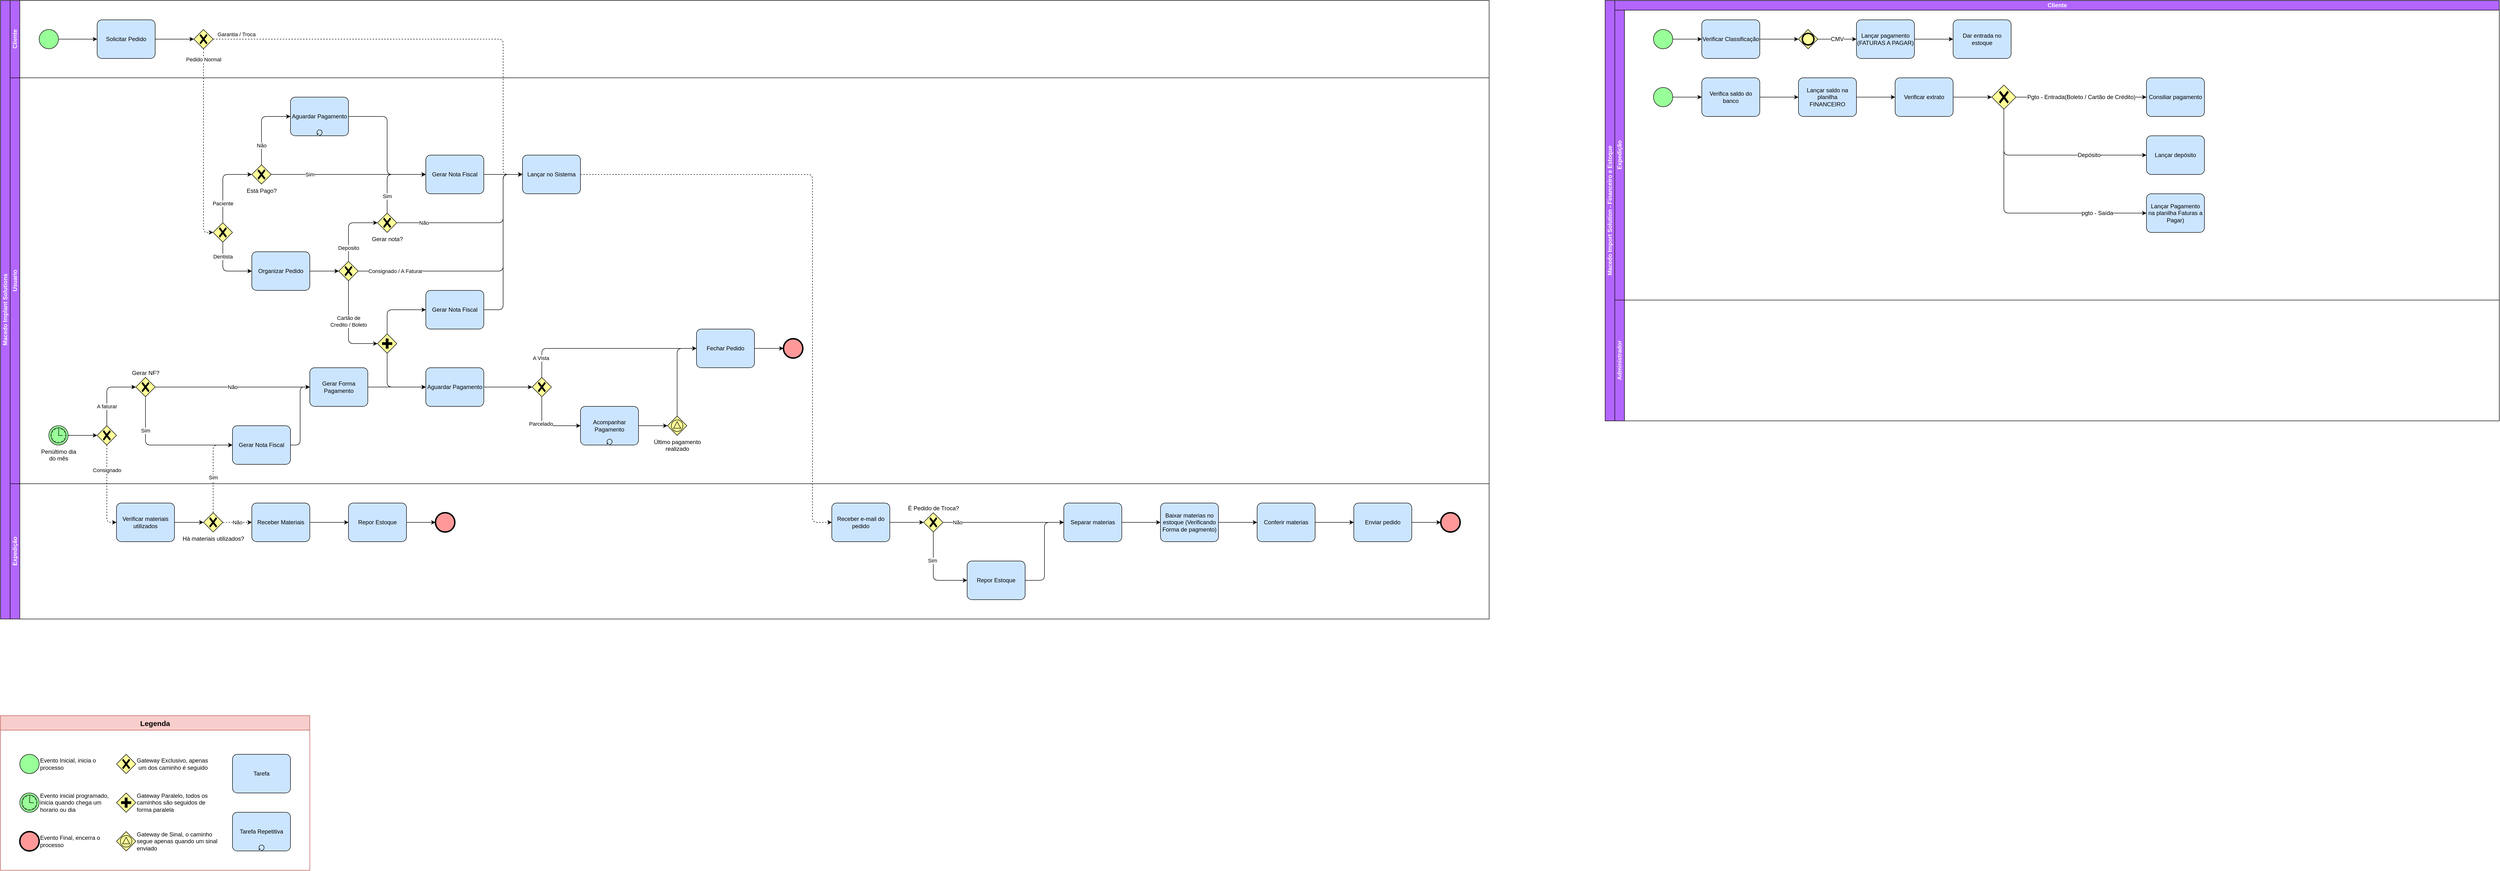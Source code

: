 <mxfile version="17.4.2" type="device" pages="3"><diagram id="hknUNXstC5ZcN4mU0p0s" name="Fluxograma"><mxGraphModel dx="1038" dy="649" grid="1" gridSize="10" guides="1" tooltips="1" connect="1" arrows="1" fold="1" page="0" pageScale="1" pageWidth="1169" pageHeight="827" math="0" shadow="0"><root><mxCell id="tVicWsAoZ1NffNFR3N1z-0"/><mxCell id="tVicWsAoZ1NffNFR3N1z-1" style="" parent="tVicWsAoZ1NffNFR3N1z-0"/><mxCell id="UuSCTqOX0rUylifR-VjP-0" value="Macedo Implant Solutions" style="swimlane;html=1;childLayout=stackLayout;resizeParent=1;resizeParentMax=0;horizontal=0;startSize=20;horizontalStack=0;strokeColor=#000000;fillColor=#B266FF;fontColor=#FFFFFF;" parent="tVicWsAoZ1NffNFR3N1z-1" vertex="1"><mxGeometry x="320" y="80" width="3080" height="1280" as="geometry"/></mxCell><mxCell id="UuSCTqOX0rUylifR-VjP-1" value="Cliente" style="swimlane;html=1;startSize=20;horizontal=0;strokeColor=#000000;fillColor=#B266FF;fontColor=#FFFFFF;" parent="UuSCTqOX0rUylifR-VjP-0" vertex="1"><mxGeometry x="20" width="3060" height="160" as="geometry"/></mxCell><mxCell id="UuSCTqOX0rUylifR-VjP-5" style="edgeStyle=orthogonalEdgeStyle;rounded=1;orthogonalLoop=1;jettySize=auto;html=1;" parent="UuSCTqOX0rUylifR-VjP-1" source="ZKtaxEnjWes-z_tvSSYC-2" target="UuSCTqOX0rUylifR-VjP-4" edge="1"><mxGeometry relative="1" as="geometry"/></mxCell><mxCell id="ZKtaxEnjWes-z_tvSSYC-2" value="" style="points=[[0.145,0.145,0],[0.5,0,0],[0.855,0.145,0],[1,0.5,0],[0.855,0.855,0],[0.5,1,0],[0.145,0.855,0],[0,0.5,0]];shape=mxgraph.bpmn.event;html=1;verticalLabelPosition=bottom;labelBackgroundColor=#ffffff;verticalAlign=top;align=center;perimeter=ellipsePerimeter;outlineConnect=0;aspect=fixed;outline=standard;symbol=general;strokeColor=#000000;fillColor=#99FF99;" parent="UuSCTqOX0rUylifR-VjP-1" vertex="1"><mxGeometry x="60" y="60" width="40" height="40" as="geometry"/></mxCell><mxCell id="YUrkwddrIHRBkj42wj-4-2" value="" style="edgeStyle=orthogonalEdgeStyle;rounded=1;orthogonalLoop=1;jettySize=auto;html=1;" parent="UuSCTqOX0rUylifR-VjP-1" source="UuSCTqOX0rUylifR-VjP-4" target="q8fWC3DonEfXpsEYXzqG-0" edge="1"><mxGeometry relative="1" as="geometry"/></mxCell><mxCell id="UuSCTqOX0rUylifR-VjP-4" value="Solicitar Pedido" style="points=[[0.25,0,0],[0.5,0,0],[0.75,0,0],[1,0.25,0],[1,0.5,0],[1,0.75,0],[0.75,1,0],[0.5,1,0],[0.25,1,0],[0,0.75,0],[0,0.5,0],[0,0.25,0]];shape=mxgraph.bpmn.task;whiteSpace=wrap;rectStyle=rounded;size=10;taskMarker=abstract;strokeColor=#000000;fillColor=#CCE5FF;" parent="UuSCTqOX0rUylifR-VjP-1" vertex="1"><mxGeometry x="180" y="40" width="120" height="80" as="geometry"/></mxCell><mxCell id="q8fWC3DonEfXpsEYXzqG-0" value="" style="points=[[0.25,0.25,0],[0.5,0,0],[0.75,0.25,0],[1,0.5,0],[0.75,0.75,0],[0.5,1,0],[0.25,0.75,0],[0,0.5,0]];shape=mxgraph.bpmn.gateway2;html=1;verticalLabelPosition=bottom;labelBackgroundColor=#ffffff;verticalAlign=top;align=center;perimeter=rhombusPerimeter;outlineConnect=0;outline=none;symbol=none;gwType=exclusive;strokeColor=#000000;fillColor=#FFFF99;" parent="UuSCTqOX0rUylifR-VjP-1" vertex="1"><mxGeometry x="380" y="60" width="40" height="40" as="geometry"/></mxCell><mxCell id="pcLAGHKpdHjv7VctwjZd-1" value="" style="edgeStyle=orthogonalEdgeStyle;rounded=1;orthogonalLoop=1;jettySize=auto;html=1;fontColor=#000000;dashed=1;" parent="UuSCTqOX0rUylifR-VjP-0" source="AUOZxtAG8oJqINCxa7Pi-0" target="pcLAGHKpdHjv7VctwjZd-0" edge="1"><mxGeometry relative="1" as="geometry"><Array as="points"><mxPoint x="1680" y="360"/><mxPoint x="1680" y="1080"/></Array></mxGeometry></mxCell><mxCell id="UuSCTqOX0rUylifR-VjP-2" value="Usuario" style="swimlane;html=1;startSize=20;horizontal=0;strokeColor=#000000;fillColor=#B266FF;fontColor=#FFFFFF;" parent="UuSCTqOX0rUylifR-VjP-0" vertex="1"><mxGeometry x="20" y="160" width="3060" height="840" as="geometry"/></mxCell><mxCell id="hy8oU109Y_3Mr5y4MABQ-3" value="Paciente" style="edgeStyle=orthogonalEdgeStyle;rounded=1;orthogonalLoop=1;jettySize=auto;html=1;entryX=0;entryY=0.5;entryDx=0;entryDy=0;entryPerimeter=0;" parent="UuSCTqOX0rUylifR-VjP-2" source="hy8oU109Y_3Mr5y4MABQ-0" target="ZKtaxEnjWes-z_tvSSYC-0" edge="1"><mxGeometry x="-0.5" relative="1" as="geometry"><Array as="points"><mxPoint x="440" y="200"/></Array><mxPoint as="offset"/><mxPoint x="500" y="200" as="targetPoint"/></mxGeometry></mxCell><mxCell id="hy8oU109Y_3Mr5y4MABQ-5" value="Dentista" style="edgeStyle=orthogonalEdgeStyle;rounded=1;orthogonalLoop=1;jettySize=auto;html=1;" parent="UuSCTqOX0rUylifR-VjP-2" source="hy8oU109Y_3Mr5y4MABQ-0" target="hy8oU109Y_3Mr5y4MABQ-4" edge="1"><mxGeometry x="-0.5" relative="1" as="geometry"><Array as="points"><mxPoint x="440" y="400"/></Array><mxPoint as="offset"/></mxGeometry></mxCell><mxCell id="hy8oU109Y_3Mr5y4MABQ-0" value="" style="points=[[0.25,0.25,0],[0.5,0,0],[0.75,0.25,0],[1,0.5,0],[0.75,0.75,0],[0.5,1,0],[0.25,0.75,0],[0,0.5,0]];shape=mxgraph.bpmn.gateway2;html=1;verticalLabelPosition=bottom;labelBackgroundColor=#ffffff;verticalAlign=top;align=center;perimeter=rhombusPerimeter;outlineConnect=0;outline=none;symbol=none;gwType=exclusive;strokeColor=#000000;fillColor=#FFFF99;" parent="UuSCTqOX0rUylifR-VjP-2" vertex="1"><mxGeometry x="420" y="300" width="40" height="40" as="geometry"/></mxCell><mxCell id="ZSjIImymXy6vaY9kBJ8Q-1" style="edgeStyle=orthogonalEdgeStyle;rounded=1;orthogonalLoop=1;jettySize=auto;html=1;fontColor=#000000;" parent="UuSCTqOX0rUylifR-VjP-2" source="hy8oU109Y_3Mr5y4MABQ-4" target="_qDLk4F53ODX1w0UrjfF-0" edge="1"><mxGeometry relative="1" as="geometry"><mxPoint x="700" y="440" as="targetPoint"/></mxGeometry></mxCell><mxCell id="hy8oU109Y_3Mr5y4MABQ-4" value="Organizar Pedido" style="points=[[0.25,0,0],[0.5,0,0],[0.75,0,0],[1,0.25,0],[1,0.5,0],[1,0.75,0],[0.75,1,0],[0.5,1,0],[0.25,1,0],[0,0.75,0],[0,0.5,0],[0,0.25,0]];shape=mxgraph.bpmn.task;whiteSpace=wrap;rectStyle=rounded;size=10;taskMarker=abstract;strokeColor=#000000;fillColor=#CCE5FF;" parent="UuSCTqOX0rUylifR-VjP-2" vertex="1"><mxGeometry x="500" y="360" width="120" height="80" as="geometry"/></mxCell><mxCell id="dSK_rpR_9vJy3k7FYi5B-1" value="Não" style="edgeStyle=orthogonalEdgeStyle;rounded=1;orthogonalLoop=1;jettySize=auto;html=1;fontColor=#000000;" parent="UuSCTqOX0rUylifR-VjP-2" source="ZKtaxEnjWes-z_tvSSYC-0" target="U0GAa0JjIUOBR0Mi6kBB-0" edge="1"><mxGeometry x="-0.5" relative="1" as="geometry"><Array as="points"><mxPoint x="520" y="80"/></Array><mxPoint x="580" y="80" as="targetPoint"/><mxPoint as="offset"/></mxGeometry></mxCell><mxCell id="dSK_rpR_9vJy3k7FYi5B-4" value="Sim" style="edgeStyle=orthogonalEdgeStyle;rounded=1;orthogonalLoop=1;jettySize=auto;html=1;fontColor=#000000;" parent="UuSCTqOX0rUylifR-VjP-2" source="ZKtaxEnjWes-z_tvSSYC-0" target="dSK_rpR_9vJy3k7FYi5B-2" edge="1"><mxGeometry x="-0.5" relative="1" as="geometry"><mxPoint as="offset"/></mxGeometry></mxCell><mxCell id="ZKtaxEnjWes-z_tvSSYC-0" value="Está Pago?" style="points=[[0.25,0.25,0],[0.5,0,0],[0.75,0.25,0],[1,0.5,0],[0.75,0.75,0],[0.5,1,0],[0.25,0.75,0],[0,0.5,0]];shape=mxgraph.bpmn.gateway2;html=1;verticalLabelPosition=bottom;labelBackgroundColor=#ffffff;verticalAlign=top;align=center;perimeter=rhombusPerimeter;outlineConnect=0;outline=none;symbol=none;gwType=exclusive;strokeColor=#000000;fillColor=#FFFF99;" parent="UuSCTqOX0rUylifR-VjP-2" vertex="1"><mxGeometry x="500" y="180" width="40" height="40" as="geometry"/></mxCell><mxCell id="dSK_rpR_9vJy3k7FYi5B-3" style="edgeStyle=orthogonalEdgeStyle;rounded=1;orthogonalLoop=1;jettySize=auto;html=1;fontColor=#FFFFFF;" parent="UuSCTqOX0rUylifR-VjP-2" source="U0GAa0JjIUOBR0Mi6kBB-0" target="dSK_rpR_9vJy3k7FYi5B-2" edge="1"><mxGeometry relative="1" as="geometry"><Array as="points"><mxPoint x="780" y="80"/><mxPoint x="780" y="200"/></Array><mxPoint x="700" y="80" as="sourcePoint"/></mxGeometry></mxCell><mxCell id="AUOZxtAG8oJqINCxa7Pi-1" style="edgeStyle=orthogonalEdgeStyle;rounded=1;orthogonalLoop=1;jettySize=auto;html=1;fontColor=#000000;" parent="UuSCTqOX0rUylifR-VjP-2" source="dSK_rpR_9vJy3k7FYi5B-2" target="AUOZxtAG8oJqINCxa7Pi-0" edge="1"><mxGeometry relative="1" as="geometry"/></mxCell><mxCell id="dSK_rpR_9vJy3k7FYi5B-2" value="Gerar Nota Fiscal" style="points=[[0.25,0,0],[0.5,0,0],[0.75,0,0],[1,0.25,0],[1,0.5,0],[1,0.75,0],[0.75,1,0],[0.5,1,0],[0.25,1,0],[0,0.75,0],[0,0.5,0],[0,0.25,0]];shape=mxgraph.bpmn.task;whiteSpace=wrap;rectStyle=rounded;size=10;taskMarker=abstract;strokeColor=#000000;fillColor=#CCE5FF;" parent="UuSCTqOX0rUylifR-VjP-2" vertex="1"><mxGeometry x="860" y="160" width="120" height="80" as="geometry"/></mxCell><mxCell id="1wOgFuo2Gqk3b7uXFqn0-1" value="Sim" style="edgeStyle=orthogonalEdgeStyle;rounded=1;orthogonalLoop=1;jettySize=auto;html=1;fontColor=#000000;" parent="UuSCTqOX0rUylifR-VjP-2" source="1wOgFuo2Gqk3b7uXFqn0-0" target="dSK_rpR_9vJy3k7FYi5B-2" edge="1"><mxGeometry x="-0.556" relative="1" as="geometry"><Array as="points"><mxPoint x="780" y="200"/></Array><mxPoint as="offset"/></mxGeometry></mxCell><mxCell id="AUOZxtAG8oJqINCxa7Pi-2" value="Não" style="edgeStyle=orthogonalEdgeStyle;rounded=1;orthogonalLoop=1;jettySize=auto;html=1;fontColor=#000000;" parent="UuSCTqOX0rUylifR-VjP-2" source="1wOgFuo2Gqk3b7uXFqn0-0" target="AUOZxtAG8oJqINCxa7Pi-0" edge="1"><mxGeometry x="-0.692" relative="1" as="geometry"><Array as="points"><mxPoint x="1020" y="300"/><mxPoint x="1020" y="200"/></Array><mxPoint as="offset"/></mxGeometry></mxCell><mxCell id="1wOgFuo2Gqk3b7uXFqn0-0" value="Gerar nota?" style="points=[[0.25,0.25,0],[0.5,0,0],[0.75,0.25,0],[1,0.5,0],[0.75,0.75,0],[0.5,1,0],[0.25,0.75,0],[0,0.5,0]];shape=mxgraph.bpmn.gateway2;html=1;verticalLabelPosition=bottom;labelBackgroundColor=#ffffff;verticalAlign=top;align=center;perimeter=rhombusPerimeter;outlineConnect=0;outline=none;symbol=none;gwType=exclusive;strokeColor=#000000;fillColor=#FFFF99;labelPosition=center;" parent="UuSCTqOX0rUylifR-VjP-2" vertex="1"><mxGeometry x="760" y="280" width="40" height="40" as="geometry"/></mxCell><mxCell id="EYfOQBw6PMCI02QBjFdn-0" value="Deposito" style="edgeStyle=orthogonalEdgeStyle;rounded=1;orthogonalLoop=1;jettySize=auto;html=1;fontColor=#000000;" parent="UuSCTqOX0rUylifR-VjP-2" source="_qDLk4F53ODX1w0UrjfF-0" target="1wOgFuo2Gqk3b7uXFqn0-0" edge="1"><mxGeometry x="-0.6" relative="1" as="geometry"><mxPoint x="720" y="380" as="sourcePoint"/><Array as="points"><mxPoint x="700" y="300"/></Array><mxPoint as="offset"/></mxGeometry></mxCell><mxCell id="URq0Fs9Jj_1-uPIGN6MG-0" value="Consignado / A Faturar" style="edgeStyle=orthogonalEdgeStyle;rounded=1;orthogonalLoop=1;jettySize=auto;html=1;fontColor=#000000;" parent="UuSCTqOX0rUylifR-VjP-2" source="_qDLk4F53ODX1w0UrjfF-0" target="AUOZxtAG8oJqINCxa7Pi-0" edge="1"><mxGeometry x="-0.714" relative="1" as="geometry"><mxPoint x="740" y="440" as="sourcePoint"/><Array as="points"><mxPoint x="1020" y="400"/><mxPoint x="1020" y="200"/></Array><mxPoint as="offset"/></mxGeometry></mxCell><mxCell id="T-8-qOZPtLE3if8QEMKZ-1" value="Cartão de &lt;br&gt;Credito / Boleto" style="edgeStyle=orthogonalEdgeStyle;rounded=1;orthogonalLoop=1;jettySize=auto;html=1;fontColor=#000000;" parent="UuSCTqOX0rUylifR-VjP-2" source="_qDLk4F53ODX1w0UrjfF-0" target="T-8-qOZPtLE3if8QEMKZ-0" edge="1"><mxGeometry x="-0.118" relative="1" as="geometry"><mxPoint x="1040" y="410" as="sourcePoint"/><Array as="points"><mxPoint x="700" y="550"/></Array><mxPoint as="offset"/></mxGeometry></mxCell><mxCell id="AUOZxtAG8oJqINCxa7Pi-0" value="Lançar no Sistema" style="points=[[0.25,0,0],[0.5,0,0],[0.75,0,0],[1,0.25,0],[1,0.5,0],[1,0.75,0],[0.75,1,0],[0.5,1,0],[0.25,1,0],[0,0.75,0],[0,0.5,0],[0,0.25,0]];shape=mxgraph.bpmn.task;whiteSpace=wrap;rectStyle=rounded;size=10;taskMarker=abstract;strokeColor=#000000;fillColor=#CCE5FF;" parent="UuSCTqOX0rUylifR-VjP-2" vertex="1"><mxGeometry x="1060" y="160" width="120" height="80" as="geometry"/></mxCell><mxCell id="GN6vhFwDCibCYG75z42--1" style="edgeStyle=orthogonalEdgeStyle;rounded=1;orthogonalLoop=1;jettySize=auto;html=1;fontColor=#000000;" parent="UuSCTqOX0rUylifR-VjP-2" source="T-8-qOZPtLE3if8QEMKZ-0" target="GN6vhFwDCibCYG75z42--0" edge="1"><mxGeometry relative="1" as="geometry"><Array as="points"><mxPoint x="780" y="640"/></Array></mxGeometry></mxCell><mxCell id="0mMRI6NiK6wGfwetqpiY-0" style="edgeStyle=orthogonalEdgeStyle;rounded=1;orthogonalLoop=1;jettySize=auto;html=1;" parent="UuSCTqOX0rUylifR-VjP-2" source="T-8-qOZPtLE3if8QEMKZ-0" target="0mMRI6NiK6wGfwetqpiY-1" edge="1"><mxGeometry relative="1" as="geometry"><Array as="points"><mxPoint x="780" y="480"/></Array></mxGeometry></mxCell><mxCell id="T-8-qOZPtLE3if8QEMKZ-0" value="" style="points=[[0.25,0.25,0],[0.5,0,0],[0.75,0.25,0],[1,0.5,0],[0.75,0.75,0],[0.5,1,0],[0.25,0.75,0],[0,0.5,0]];shape=mxgraph.bpmn.gateway2;html=1;verticalLabelPosition=bottom;labelBackgroundColor=#ffffff;verticalAlign=top;align=center;perimeter=rhombusPerimeter;outlineConnect=0;outline=none;symbol=none;gwType=parallel;strokeColor=#000000;fillColor=#FFFF99;" parent="UuSCTqOX0rUylifR-VjP-2" vertex="1"><mxGeometry x="760" y="530" width="40" height="40" as="geometry"/></mxCell><mxCell id="X5cyngk9PrbVGhiOdBzO-1" style="edgeStyle=orthogonalEdgeStyle;rounded=1;orthogonalLoop=1;jettySize=auto;html=1;fontColor=#000000;" parent="UuSCTqOX0rUylifR-VjP-2" source="GN6vhFwDCibCYG75z42--0" target="X5cyngk9PrbVGhiOdBzO-0" edge="1"><mxGeometry relative="1" as="geometry"/></mxCell><mxCell id="GN6vhFwDCibCYG75z42--0" value="Aguardar Pagamento" style="points=[[0.25,0,0],[0.5,0,0],[0.75,0,0],[1,0.25,0],[1,0.5,0],[1,0.75,0],[0.75,1,0],[0.5,1,0],[0.25,1,0],[0,0.75,0],[0,0.5,0],[0,0.25,0]];shape=mxgraph.bpmn.task;whiteSpace=wrap;rectStyle=rounded;size=10;taskMarker=abstract;strokeColor=#000000;fillColor=#CCE5FF;" parent="UuSCTqOX0rUylifR-VjP-2" vertex="1"><mxGeometry x="860" y="600" width="120" height="80" as="geometry"/></mxCell><mxCell id="SPPjnx5Sh3R2JOYwnFF--1" value="A Vista" style="edgeStyle=orthogonalEdgeStyle;rounded=1;orthogonalLoop=1;jettySize=auto;html=1;fontColor=#000000;" parent="UuSCTqOX0rUylifR-VjP-2" source="X5cyngk9PrbVGhiOdBzO-0" target="SPPjnx5Sh3R2JOYwnFF--0" edge="1"><mxGeometry x="-0.789" y="2" relative="1" as="geometry"><Array as="points"><mxPoint x="1100" y="560"/></Array><mxPoint as="offset"/></mxGeometry></mxCell><mxCell id="tysFrbWHUMLx6eqAP9Og-1" value="Parcelado" style="edgeStyle=orthogonalEdgeStyle;rounded=1;orthogonalLoop=1;jettySize=auto;html=1;fontColor=#000000;" parent="UuSCTqOX0rUylifR-VjP-2" source="X5cyngk9PrbVGhiOdBzO-0" target="YUrkwddrIHRBkj42wj-4-14" edge="1"><mxGeometry x="-0.199" y="-2" relative="1" as="geometry"><Array as="points"><mxPoint x="1100" y="720"/></Array><mxPoint as="offset"/><mxPoint x="1160" y="720" as="targetPoint"/></mxGeometry></mxCell><mxCell id="X5cyngk9PrbVGhiOdBzO-0" value="" style="points=[[0.25,0.25,0],[0.5,0,0],[0.75,0.25,0],[1,0.5,0],[0.75,0.75,0],[0.5,1,0],[0.25,0.75,0],[0,0.5,0]];shape=mxgraph.bpmn.gateway2;html=1;verticalLabelPosition=middle;labelBackgroundColor=#ffffff;verticalAlign=middle;align=left;perimeter=rhombusPerimeter;outlineConnect=0;outline=none;symbol=none;gwType=exclusive;strokeColor=#000000;fillColor=#FFFF99;labelPosition=right;" parent="UuSCTqOX0rUylifR-VjP-2" vertex="1"><mxGeometry x="1080" y="620" width="40" height="40" as="geometry"/></mxCell><mxCell id="YaVRZBYno9Lrm0-k0yw--1" style="edgeStyle=orthogonalEdgeStyle;rounded=1;orthogonalLoop=1;jettySize=auto;html=1;fontColor=#000000;" parent="UuSCTqOX0rUylifR-VjP-2" source="SPPjnx5Sh3R2JOYwnFF--0" target="YaVRZBYno9Lrm0-k0yw--0" edge="1"><mxGeometry relative="1" as="geometry"/></mxCell><mxCell id="SPPjnx5Sh3R2JOYwnFF--0" value="Fechar Pedido" style="points=[[0.25,0,0],[0.5,0,0],[0.75,0,0],[1,0.25,0],[1,0.5,0],[1,0.75,0],[0.75,1,0],[0.5,1,0],[0.25,1,0],[0,0.75,0],[0,0.5,0],[0,0.25,0]];shape=mxgraph.bpmn.task;whiteSpace=wrap;rectStyle=rounded;size=10;taskMarker=abstract;strokeColor=#000000;fillColor=#CCE5FF;" parent="UuSCTqOX0rUylifR-VjP-2" vertex="1"><mxGeometry x="1420" y="520" width="120" height="80" as="geometry"/></mxCell><mxCell id="tysFrbWHUMLx6eqAP9Og-2" style="edgeStyle=orthogonalEdgeStyle;rounded=1;orthogonalLoop=1;jettySize=auto;html=1;fontColor=#000000;" parent="UuSCTqOX0rUylifR-VjP-2" source="YUrkwddrIHRBkj42wj-4-14" target="I-LtbsbcAwfz22DQ0D-L-1" edge="1"><mxGeometry relative="1" as="geometry"><mxPoint x="1360" y="720" as="targetPoint"/><Array as="points"/><mxPoint x="1280" y="720" as="sourcePoint"/></mxGeometry></mxCell><mxCell id="I-LtbsbcAwfz22DQ0D-L-2" style="edgeStyle=orthogonalEdgeStyle;rounded=1;orthogonalLoop=1;jettySize=auto;html=1;fontColor=#99FF99;" parent="UuSCTqOX0rUylifR-VjP-2" source="I-LtbsbcAwfz22DQ0D-L-1" target="SPPjnx5Sh3R2JOYwnFF--0" edge="1"><mxGeometry relative="1" as="geometry"><Array as="points"><mxPoint x="1380" y="560"/></Array></mxGeometry></mxCell><mxCell id="I-LtbsbcAwfz22DQ0D-L-1" value="Último pagamento&lt;br&gt;realizado" style="points=[[0.25,0.25,0],[0.5,0,0],[0.75,0.25,0],[1,0.5,0],[0.75,0.75,0],[0.5,1,0],[0.25,0.75,0],[0,0.5,0]];shape=mxgraph.bpmn.gateway2;html=1;verticalLabelPosition=bottom;labelBackgroundColor=#ffffff;verticalAlign=top;align=center;perimeter=rhombusPerimeter;outlineConnect=0;outline=standard;symbol=signal;fontColor=#000000;strokeColor=#000000;fillColor=#FFFF99;" parent="UuSCTqOX0rUylifR-VjP-2" vertex="1"><mxGeometry x="1360" y="700" width="40" height="40" as="geometry"/></mxCell><mxCell id="YaVRZBYno9Lrm0-k0yw--0" value="" style="points=[[0.145,0.145,0],[0.5,0,0],[0.855,0.145,0],[1,0.5,0],[0.855,0.855,0],[0.5,1,0],[0.145,0.855,0],[0,0.5,0]];shape=mxgraph.bpmn.event;html=1;verticalLabelPosition=bottom;labelBackgroundColor=#ffffff;verticalAlign=top;align=center;perimeter=ellipsePerimeter;outlineConnect=0;aspect=fixed;outline=end;symbol=terminate2;fontColor=#FFFFFF;strokeColor=#000000;fillColor=#FF9999;" parent="UuSCTqOX0rUylifR-VjP-2" vertex="1"><mxGeometry x="1600" y="540" width="40" height="40" as="geometry"/></mxCell><mxCell id="_qDLk4F53ODX1w0UrjfF-0" value="" style="points=[[0.25,0.25,0],[0.5,0,0],[0.75,0.25,0],[1,0.5,0],[0.75,0.75,0],[0.5,1,0],[0.25,0.75,0],[0,0.5,0]];shape=mxgraph.bpmn.gateway2;html=1;verticalLabelPosition=bottom;labelBackgroundColor=#ffffff;verticalAlign=top;align=center;perimeter=rhombusPerimeter;outlineConnect=0;outline=none;symbol=none;gwType=exclusive;strokeColor=#000000;fillColor=#FFFF99;" parent="UuSCTqOX0rUylifR-VjP-2" vertex="1"><mxGeometry x="680" y="380" width="40" height="40" as="geometry"/></mxCell><mxCell id="TxVA3Nj7oN45IYnUmEHM-1" style="edgeStyle=orthogonalEdgeStyle;rounded=0;orthogonalLoop=1;jettySize=auto;html=1;" parent="UuSCTqOX0rUylifR-VjP-2" source="cHfhXIUbjHuvoD20RKuN-0" target="TxVA3Nj7oN45IYnUmEHM-0" edge="1"><mxGeometry relative="1" as="geometry"/></mxCell><mxCell id="cHfhXIUbjHuvoD20RKuN-0" value="Penúltimo dia&lt;br&gt;do mês" style="points=[[0.145,0.145,0],[0.5,0,0],[0.855,0.145,0],[1,0.5,0],[0.855,0.855,0],[0.5,1,0],[0.145,0.855,0],[0,0.5,0]];shape=mxgraph.bpmn.event;html=1;verticalLabelPosition=bottom;labelBackgroundColor=#ffffff;verticalAlign=top;align=center;perimeter=ellipsePerimeter;outlineConnect=0;aspect=fixed;outline=standard;symbol=timer;strokeColor=#000000;fillColor=#99FF99;" parent="UuSCTqOX0rUylifR-VjP-2" vertex="1"><mxGeometry x="80" y="720" width="40" height="40" as="geometry"/></mxCell><mxCell id="s4kg4XUjAGqZUdvSnTYL-1" value="A faturar" style="edgeStyle=orthogonalEdgeStyle;rounded=1;orthogonalLoop=1;jettySize=auto;html=1;" parent="UuSCTqOX0rUylifR-VjP-2" source="TxVA3Nj7oN45IYnUmEHM-0" target="s4kg4XUjAGqZUdvSnTYL-0" edge="1"><mxGeometry x="-0.429" relative="1" as="geometry"><Array as="points"><mxPoint x="200" y="640"/></Array><mxPoint as="offset"/></mxGeometry></mxCell><mxCell id="TxVA3Nj7oN45IYnUmEHM-0" value="" style="points=[[0.25,0.25,0],[0.5,0,0],[0.75,0.25,0],[1,0.5,0],[0.75,0.75,0],[0.5,1,0],[0.25,0.75,0],[0,0.5,0]];shape=mxgraph.bpmn.gateway2;html=1;verticalLabelPosition=bottom;labelBackgroundColor=#ffffff;verticalAlign=top;align=center;perimeter=rhombusPerimeter;outlineConnect=0;outline=none;symbol=none;gwType=exclusive;strokeColor=#000000;fillColor=#FFFF99;" parent="UuSCTqOX0rUylifR-VjP-2" vertex="1"><mxGeometry x="180" y="720" width="40" height="40" as="geometry"/></mxCell><mxCell id="-wjI6Ootvo5Irfr_uTuu-0" value="Não" style="edgeStyle=orthogonalEdgeStyle;rounded=1;orthogonalLoop=1;jettySize=auto;html=1;" parent="UuSCTqOX0rUylifR-VjP-2" source="s4kg4XUjAGqZUdvSnTYL-0" target="eUH3AShP6yIlhEOohvgq-0" edge="1"><mxGeometry relative="1" as="geometry"/></mxCell><mxCell id="-wjI6Ootvo5Irfr_uTuu-1" value="Sim" style="edgeStyle=orthogonalEdgeStyle;rounded=1;orthogonalLoop=1;jettySize=auto;html=1;" parent="UuSCTqOX0rUylifR-VjP-2" source="s4kg4XUjAGqZUdvSnTYL-0" target="U2_SPyKQF9FW77yHN06b-0" edge="1"><mxGeometry x="-0.5" relative="1" as="geometry"><Array as="points"><mxPoint x="280" y="760"/></Array><mxPoint as="offset"/></mxGeometry></mxCell><mxCell id="s4kg4XUjAGqZUdvSnTYL-0" value="Gerar NF?" style="points=[[0.25,0.25,0],[0.5,0,0],[0.75,0.25,0],[1,0.5,0],[0.75,0.75,0],[0.5,1,0],[0.25,0.75,0],[0,0.5,0]];shape=mxgraph.bpmn.gateway2;html=1;verticalLabelPosition=top;labelBackgroundColor=#ffffff;verticalAlign=bottom;align=center;perimeter=rhombusPerimeter;outlineConnect=0;outline=none;symbol=none;gwType=exclusive;strokeColor=#000000;fillColor=#FFFF99;labelPosition=center;" parent="UuSCTqOX0rUylifR-VjP-2" vertex="1"><mxGeometry x="260" y="620" width="40" height="40" as="geometry"/></mxCell><mxCell id="-wjI6Ootvo5Irfr_uTuu-2" style="edgeStyle=orthogonalEdgeStyle;rounded=1;orthogonalLoop=1;jettySize=auto;html=1;" parent="UuSCTqOX0rUylifR-VjP-2" source="U2_SPyKQF9FW77yHN06b-0" target="eUH3AShP6yIlhEOohvgq-0" edge="1"><mxGeometry relative="1" as="geometry"><Array as="points"><mxPoint x="600" y="760"/><mxPoint x="600" y="640"/></Array></mxGeometry></mxCell><mxCell id="U2_SPyKQF9FW77yHN06b-0" value="Gerar Nota Fiscal" style="points=[[0.25,0,0],[0.5,0,0],[0.75,0,0],[1,0.25,0],[1,0.5,0],[1,0.75,0],[0.75,1,0],[0.5,1,0],[0.25,1,0],[0,0.75,0],[0,0.5,0],[0,0.25,0]];shape=mxgraph.bpmn.task;whiteSpace=wrap;rectStyle=rounded;size=10;taskMarker=abstract;strokeColor=#000000;fillColor=#CCE5FF;" parent="UuSCTqOX0rUylifR-VjP-2" vertex="1"><mxGeometry x="460" y="720" width="120" height="80" as="geometry"/></mxCell><mxCell id="een8R9i7t_zPKSSSm-xY-0" style="edgeStyle=orthogonalEdgeStyle;rounded=1;orthogonalLoop=1;jettySize=auto;html=1;" parent="UuSCTqOX0rUylifR-VjP-2" source="eUH3AShP6yIlhEOohvgq-0" target="GN6vhFwDCibCYG75z42--0" edge="1"><mxGeometry relative="1" as="geometry"><Array as="points"><mxPoint x="800" y="640"/><mxPoint x="800" y="640"/></Array></mxGeometry></mxCell><mxCell id="eUH3AShP6yIlhEOohvgq-0" value="Gerar Forma Pagamento" style="points=[[0.25,0,0],[0.5,0,0],[0.75,0,0],[1,0.25,0],[1,0.5,0],[1,0.75,0],[0.75,1,0],[0.5,1,0],[0.25,1,0],[0,0.75,0],[0,0.5,0],[0,0.25,0]];shape=mxgraph.bpmn.task;whiteSpace=wrap;rectStyle=rounded;size=10;taskMarker=abstract;strokeColor=#000000;fillColor=#CCE5FF;" parent="UuSCTqOX0rUylifR-VjP-2" vertex="1"><mxGeometry x="620" y="600" width="120" height="80" as="geometry"/></mxCell><mxCell id="YUrkwddrIHRBkj42wj-4-14" value="Acompanhar Pagamento" style="points=[[0.25,0,0],[0.5,0,0],[0.75,0,0],[1,0.25,0],[1,0.5,0],[1,0.75,0],[0.75,1,0],[0.5,1,0],[0.25,1,0],[0,0.75,0],[0,0.5,0],[0,0.25,0]];shape=mxgraph.bpmn.task;whiteSpace=wrap;rectStyle=rounded;size=10;taskMarker=abstract;isLoopStandard=1;fontSize=12;fontColor=default;fillColor=#CCE5FF;strokeColor=#000000;" parent="UuSCTqOX0rUylifR-VjP-2" vertex="1"><mxGeometry x="1180" y="680" width="120" height="80" as="geometry"/></mxCell><mxCell id="U0GAa0JjIUOBR0Mi6kBB-0" value="Aguardar Pagamento" style="points=[[0.25,0,0],[0.5,0,0],[0.75,0,0],[1,0.25,0],[1,0.5,0],[1,0.75,0],[0.75,1,0],[0.5,1,0],[0.25,1,0],[0,0.75,0],[0,0.5,0],[0,0.25,0]];shape=mxgraph.bpmn.task;whiteSpace=wrap;rectStyle=rounded;size=10;taskMarker=abstract;isLoopStandard=1;fillColor=#CCE5FF;strokeColor=#000000;" parent="UuSCTqOX0rUylifR-VjP-2" vertex="1"><mxGeometry x="580" y="40" width="120" height="80" as="geometry"/></mxCell><mxCell id="0mMRI6NiK6wGfwetqpiY-2" style="edgeStyle=orthogonalEdgeStyle;rounded=1;orthogonalLoop=1;jettySize=auto;html=1;" parent="UuSCTqOX0rUylifR-VjP-2" source="0mMRI6NiK6wGfwetqpiY-1" target="AUOZxtAG8oJqINCxa7Pi-0" edge="1"><mxGeometry relative="1" as="geometry"><Array as="points"><mxPoint x="1020" y="480"/><mxPoint x="1020" y="200"/></Array></mxGeometry></mxCell><mxCell id="0mMRI6NiK6wGfwetqpiY-1" value="Gerar Nota Fiscal" style="points=[[0.25,0,0],[0.5,0,0],[0.75,0,0],[1,0.25,0],[1,0.5,0],[1,0.75,0],[0.75,1,0],[0.5,1,0],[0.25,1,0],[0,0.75,0],[0,0.5,0],[0,0.25,0]];shape=mxgraph.bpmn.task;whiteSpace=wrap;rectStyle=rounded;size=10;taskMarker=abstract;strokeColor=#000000;fillColor=#CCE5FF;" parent="UuSCTqOX0rUylifR-VjP-2" vertex="1"><mxGeometry x="860" y="440" width="120" height="80" as="geometry"/></mxCell><mxCell id="q8fWC3DonEfXpsEYXzqG-2" value="Pedido Normal" style="edgeStyle=orthogonalEdgeStyle;rounded=1;orthogonalLoop=1;jettySize=auto;html=1;fontColor=#000000;dashed=1;" parent="UuSCTqOX0rUylifR-VjP-0" source="q8fWC3DonEfXpsEYXzqG-0" target="hy8oU109Y_3Mr5y4MABQ-0" edge="1"><mxGeometry x="-0.889" relative="1" as="geometry"><Array as="points"><mxPoint x="420" y="480"/></Array><mxPoint as="offset"/></mxGeometry></mxCell><mxCell id="jfpnZx_eLepk1dTGS8Yz-0" value="Garantia / Troca" style="edgeStyle=orthogonalEdgeStyle;rounded=1;orthogonalLoop=1;jettySize=auto;html=1;fontColor=#000000;dashed=1;" parent="UuSCTqOX0rUylifR-VjP-0" source="q8fWC3DonEfXpsEYXzqG-0" target="AUOZxtAG8oJqINCxa7Pi-0" edge="1"><mxGeometry x="-0.897" y="10" relative="1" as="geometry"><Array as="points"><mxPoint x="1040" y="80"/><mxPoint x="1040" y="360"/></Array><mxPoint as="offset"/></mxGeometry></mxCell><mxCell id="_fJSJoV5es1O-ORFlTrj-2" value="Consignado" style="edgeStyle=orthogonalEdgeStyle;rounded=1;orthogonalLoop=1;jettySize=auto;html=1;dashed=1;" parent="UuSCTqOX0rUylifR-VjP-0" source="TxVA3Nj7oN45IYnUmEHM-0" target="_fJSJoV5es1O-ORFlTrj-0" edge="1"><mxGeometry x="-0.429" relative="1" as="geometry"><Array as="points"><mxPoint x="220" y="1080"/></Array><mxPoint as="offset"/></mxGeometry></mxCell><mxCell id="EUDDDzkatRmq6MATqmwy-1" value="Sim" style="edgeStyle=orthogonalEdgeStyle;rounded=1;orthogonalLoop=1;jettySize=auto;html=1;dashed=1;" parent="UuSCTqOX0rUylifR-VjP-0" source="Un7YTdUpQpfc-gXtXOus-0" target="U2_SPyKQF9FW77yHN06b-0" edge="1"><mxGeometry x="-0.181" relative="1" as="geometry"><Array as="points"><mxPoint x="440" y="920"/></Array><mxPoint as="offset"/></mxGeometry></mxCell><mxCell id="UuSCTqOX0rUylifR-VjP-3" value="Expedição" style="swimlane;html=1;startSize=20;horizontal=0;strokeColor=#000000;fillColor=#B266FF;fontColor=#FFFFFF;" parent="UuSCTqOX0rUylifR-VjP-0" vertex="1"><mxGeometry x="20" y="1000" width="3060" height="280" as="geometry"/></mxCell><mxCell id="IP-MYvVdO8Jg0RTYbrNc-1" style="edgeStyle=orthogonalEdgeStyle;rounded=1;orthogonalLoop=1;jettySize=auto;html=1;fontColor=#000000;" parent="UuSCTqOX0rUylifR-VjP-3" source="pcLAGHKpdHjv7VctwjZd-0" target="IP-MYvVdO8Jg0RTYbrNc-0" edge="1"><mxGeometry relative="1" as="geometry"/></mxCell><mxCell id="pcLAGHKpdHjv7VctwjZd-0" value="Receber e-mail do pedido" style="points=[[0.25,0,0],[0.5,0,0],[0.75,0,0],[1,0.25,0],[1,0.5,0],[1,0.75,0],[0.75,1,0],[0.5,1,0],[0.25,1,0],[0,0.75,0],[0,0.5,0],[0,0.25,0]];shape=mxgraph.bpmn.task;whiteSpace=wrap;rectStyle=rounded;size=10;taskMarker=abstract;strokeColor=#000000;fillColor=#CCE5FF;" parent="UuSCTqOX0rUylifR-VjP-3" vertex="1"><mxGeometry x="1700" y="40" width="120" height="80" as="geometry"/></mxCell><mxCell id="rH6Glii2-LW7PHB1EclI-3" value="" style="edgeStyle=orthogonalEdgeStyle;rounded=1;orthogonalLoop=1;jettySize=auto;html=1;fontColor=#000000;" parent="UuSCTqOX0rUylifR-VjP-3" source="rH6Glii2-LW7PHB1EclI-0" target="rH6Glii2-LW7PHB1EclI-2" edge="1"><mxGeometry relative="1" as="geometry"/></mxCell><mxCell id="rH6Glii2-LW7PHB1EclI-0" value="Separar materias" style="points=[[0.25,0,0],[0.5,0,0],[0.75,0,0],[1,0.25,0],[1,0.5,0],[1,0.75,0],[0.75,1,0],[0.5,1,0],[0.25,1,0],[0,0.75,0],[0,0.5,0],[0,0.25,0]];shape=mxgraph.bpmn.task;whiteSpace=wrap;rectStyle=rounded;size=10;taskMarker=abstract;strokeColor=#000000;fillColor=#CCE5FF;" parent="UuSCTqOX0rUylifR-VjP-3" vertex="1"><mxGeometry x="2180" y="40" width="120" height="80" as="geometry"/></mxCell><mxCell id="O43Q8qRd32jlOTGrp48_-1" value="" style="edgeStyle=orthogonalEdgeStyle;rounded=1;orthogonalLoop=1;jettySize=auto;html=1;fontColor=#000000;" parent="UuSCTqOX0rUylifR-VjP-3" source="rH6Glii2-LW7PHB1EclI-2" target="O43Q8qRd32jlOTGrp48_-0" edge="1"><mxGeometry relative="1" as="geometry"/></mxCell><mxCell id="rH6Glii2-LW7PHB1EclI-2" value="Baixar materias no estoque (Verificando Forma de pagmento)" style="points=[[0.25,0,0],[0.5,0,0],[0.75,0,0],[1,0.25,0],[1,0.5,0],[1,0.75,0],[0.75,1,0],[0.5,1,0],[0.25,1,0],[0,0.75,0],[0,0.5,0],[0,0.25,0]];shape=mxgraph.bpmn.task;whiteSpace=wrap;rectStyle=rounded;size=10;taskMarker=abstract;strokeColor=#000000;fillColor=#CCE5FF;" parent="UuSCTqOX0rUylifR-VjP-3" vertex="1"><mxGeometry x="2380" y="40" width="120" height="80" as="geometry"/></mxCell><mxCell id="O43Q8qRd32jlOTGrp48_-0" value="Conferir materias" style="points=[[0.25,0,0],[0.5,0,0],[0.75,0,0],[1,0.25,0],[1,0.5,0],[1,0.75,0],[0.75,1,0],[0.5,1,0],[0.25,1,0],[0,0.75,0],[0,0.5,0],[0,0.25,0]];shape=mxgraph.bpmn.task;whiteSpace=wrap;rectStyle=rounded;size=10;taskMarker=abstract;strokeColor=#000000;fillColor=#CCE5FF;" parent="UuSCTqOX0rUylifR-VjP-3" vertex="1"><mxGeometry x="2580" y="40" width="120" height="80" as="geometry"/></mxCell><mxCell id="zQxC-6KnmEF_A976Vu4O-2" value="" style="points=[[0.145,0.145,0],[0.5,0,0],[0.855,0.145,0],[1,0.5,0],[0.855,0.855,0],[0.5,1,0],[0.145,0.855,0],[0,0.5,0]];shape=mxgraph.bpmn.event;html=1;verticalLabelPosition=bottom;labelBackgroundColor=#ffffff;verticalAlign=top;align=center;perimeter=ellipsePerimeter;outlineConnect=0;aspect=fixed;outline=end;symbol=terminate2;fontColor=#FFFFFF;strokeColor=#000000;fillColor=#FF9999;" parent="UuSCTqOX0rUylifR-VjP-3" vertex="1"><mxGeometry x="2960" y="60" width="40" height="40" as="geometry"/></mxCell><mxCell id="HTUJuOdV2nsg6g8QfJfM-0" value="Sim" style="edgeStyle=orthogonalEdgeStyle;rounded=1;orthogonalLoop=1;jettySize=auto;html=1;fontColor=#000000;" parent="UuSCTqOX0rUylifR-VjP-3" source="IP-MYvVdO8Jg0RTYbrNc-0" target="IP-MYvVdO8Jg0RTYbrNc-2" edge="1"><mxGeometry x="-0.309" y="-2" relative="1" as="geometry"><Array as="points"><mxPoint x="1910" y="200"/></Array><mxPoint as="offset"/><mxPoint x="1980" y="200" as="targetPoint"/></mxGeometry></mxCell><mxCell id="HTUJuOdV2nsg6g8QfJfM-1" value="Não" style="edgeStyle=orthogonalEdgeStyle;rounded=1;orthogonalLoop=1;jettySize=auto;html=1;fontColor=#000000;" parent="UuSCTqOX0rUylifR-VjP-3" source="IP-MYvVdO8Jg0RTYbrNc-0" target="rH6Glii2-LW7PHB1EclI-0" edge="1"><mxGeometry x="-0.76" relative="1" as="geometry"><mxPoint as="offset"/></mxGeometry></mxCell><mxCell id="IP-MYvVdO8Jg0RTYbrNc-0" value="É Pedido de Troca?" style="points=[[0.25,0.25,0],[0.5,0,0],[0.75,0.25,0],[1,0.5,0],[0.75,0.75,0],[0.5,1,0],[0.25,0.75,0],[0,0.5,0]];shape=mxgraph.bpmn.gateway2;html=1;verticalLabelPosition=top;labelBackgroundColor=#ffffff;verticalAlign=bottom;align=center;perimeter=rhombusPerimeter;outlineConnect=0;outline=none;symbol=none;gwType=exclusive;strokeColor=#000000;fillColor=#FFFF99;labelPosition=center;" parent="UuSCTqOX0rUylifR-VjP-3" vertex="1"><mxGeometry x="1890" y="60" width="40" height="40" as="geometry"/></mxCell><mxCell id="HTUJuOdV2nsg6g8QfJfM-2" style="edgeStyle=orthogonalEdgeStyle;rounded=1;orthogonalLoop=1;jettySize=auto;html=1;fontColor=#000000;" parent="UuSCTqOX0rUylifR-VjP-3" source="IP-MYvVdO8Jg0RTYbrNc-2" target="rH6Glii2-LW7PHB1EclI-0" edge="1"><mxGeometry relative="1" as="geometry"><Array as="points"><mxPoint x="2140" y="200"/><mxPoint x="2140" y="80"/></Array><mxPoint x="2100" y="200" as="sourcePoint"/></mxGeometry></mxCell><mxCell id="IP-MYvVdO8Jg0RTYbrNc-2" value="Repor Estoque" style="points=[[0.25,0,0],[0.5,0,0],[0.75,0,0],[1,0.25,0],[1,0.5,0],[1,0.75,0],[0.75,1,0],[0.5,1,0],[0.25,1,0],[0,0.75,0],[0,0.5,0],[0,0.25,0]];shape=mxgraph.bpmn.task;whiteSpace=wrap;rectStyle=rounded;size=10;taskMarker=abstract;strokeColor=#000000;fillColor=#CCE5FF;" parent="UuSCTqOX0rUylifR-VjP-3" vertex="1"><mxGeometry x="1980" y="160" width="120" height="80" as="geometry"/></mxCell><mxCell id="0mMRI6NiK6wGfwetqpiY-6" style="edgeStyle=orthogonalEdgeStyle;rounded=1;orthogonalLoop=1;jettySize=auto;html=1;" parent="UuSCTqOX0rUylifR-VjP-3" source="zQxC-6KnmEF_A976Vu4O-0" target="zQxC-6KnmEF_A976Vu4O-2" edge="1"><mxGeometry relative="1" as="geometry"/></mxCell><mxCell id="zQxC-6KnmEF_A976Vu4O-0" value="Enviar pedido" style="points=[[0.25,0,0],[0.5,0,0],[0.75,0,0],[1,0.25,0],[1,0.5,0],[1,0.75,0],[0.75,1,0],[0.5,1,0],[0.25,1,0],[0,0.75,0],[0,0.5,0],[0,0.25,0]];shape=mxgraph.bpmn.task;whiteSpace=wrap;rectStyle=rounded;size=10;taskMarker=abstract;strokeColor=#000000;fillColor=#CCE5FF;" parent="UuSCTqOX0rUylifR-VjP-3" vertex="1"><mxGeometry x="2780" y="40" width="120" height="80" as="geometry"/></mxCell><mxCell id="zQxC-6KnmEF_A976Vu4O-1" value="" style="edgeStyle=orthogonalEdgeStyle;rounded=1;orthogonalLoop=1;jettySize=auto;html=1;fontColor=#000000;" parent="UuSCTqOX0rUylifR-VjP-3" source="O43Q8qRd32jlOTGrp48_-0" target="zQxC-6KnmEF_A976Vu4O-0" edge="1"><mxGeometry relative="1" as="geometry"/></mxCell><mxCell id="O044ZlLZ7NpFLL2s_YAp-1" value="" style="edgeStyle=orthogonalEdgeStyle;rounded=1;orthogonalLoop=1;jettySize=auto;html=1;" parent="UuSCTqOX0rUylifR-VjP-3" source="XyS4EzyUQizhNM3DETj4-0" target="O044ZlLZ7NpFLL2s_YAp-0" edge="1"><mxGeometry relative="1" as="geometry"/></mxCell><mxCell id="XyS4EzyUQizhNM3DETj4-0" value="Receber Materiais" style="points=[[0.25,0,0],[0.5,0,0],[0.75,0,0],[1,0.25,0],[1,0.5,0],[1,0.75,0],[0.75,1,0],[0.5,1,0],[0.25,1,0],[0,0.75,0],[0,0.5,0],[0,0.25,0]];shape=mxgraph.bpmn.task;whiteSpace=wrap;rectStyle=rounded;size=10;taskMarker=abstract;strokeColor=#000000;fillColor=#CCE5FF;" parent="UuSCTqOX0rUylifR-VjP-3" vertex="1"><mxGeometry x="500" y="40" width="120" height="80" as="geometry"/></mxCell><mxCell id="YUrkwddrIHRBkj42wj-4-1" value="" style="edgeStyle=orthogonalEdgeStyle;rounded=1;orthogonalLoop=1;jettySize=auto;html=1;" parent="UuSCTqOX0rUylifR-VjP-3" source="O044ZlLZ7NpFLL2s_YAp-0" target="YUrkwddrIHRBkj42wj-4-0" edge="1"><mxGeometry relative="1" as="geometry"/></mxCell><mxCell id="O044ZlLZ7NpFLL2s_YAp-0" value="Repor Estoque" style="points=[[0.25,0,0],[0.5,0,0],[0.75,0,0],[1,0.25,0],[1,0.5,0],[1,0.75,0],[0.75,1,0],[0.5,1,0],[0.25,1,0],[0,0.75,0],[0,0.5,0],[0,0.25,0]];shape=mxgraph.bpmn.task;whiteSpace=wrap;rectStyle=rounded;size=10;taskMarker=abstract;strokeColor=#000000;fillColor=#CCE5FF;" parent="UuSCTqOX0rUylifR-VjP-3" vertex="1"><mxGeometry x="700" y="40" width="120" height="80" as="geometry"/></mxCell><mxCell id="YUrkwddrIHRBkj42wj-4-0" value="" style="points=[[0.145,0.145,0],[0.5,0,0],[0.855,0.145,0],[1,0.5,0],[0.855,0.855,0],[0.5,1,0],[0.145,0.855,0],[0,0.5,0]];shape=mxgraph.bpmn.event;html=1;verticalLabelPosition=bottom;labelBackgroundColor=#ffffff;verticalAlign=top;align=center;perimeter=ellipsePerimeter;outlineConnect=0;aspect=fixed;outline=end;symbol=terminate2;fontColor=#FFFFFF;strokeColor=#000000;fillColor=#FF9999;" parent="UuSCTqOX0rUylifR-VjP-3" vertex="1"><mxGeometry x="880" y="60" width="40" height="40" as="geometry"/></mxCell><mxCell id="_fJSJoV5es1O-ORFlTrj-0" value="Verificar materiais utilizados" style="points=[[0.25,0,0],[0.5,0,0],[0.75,0,0],[1,0.25,0],[1,0.5,0],[1,0.75,0],[0.75,1,0],[0.5,1,0],[0.25,1,0],[0,0.75,0],[0,0.5,0],[0,0.25,0]];shape=mxgraph.bpmn.task;whiteSpace=wrap;rectStyle=rounded;size=10;taskMarker=abstract;strokeColor=#000000;fillColor=#CCE5FF;" parent="UuSCTqOX0rUylifR-VjP-3" vertex="1"><mxGeometry x="220" y="40" width="120" height="80" as="geometry"/></mxCell><mxCell id="Un7YTdUpQpfc-gXtXOus-0" value="Há materiais utilizados?" style="points=[[0.25,0.25,0],[0.5,0,0],[0.75,0.25,0],[1,0.5,0],[0.75,0.75,0],[0.5,1,0],[0.25,0.75,0],[0,0.5,0]];shape=mxgraph.bpmn.gateway2;html=1;verticalLabelPosition=bottom;labelBackgroundColor=#ffffff;verticalAlign=top;align=center;perimeter=rhombusPerimeter;outlineConnect=0;outline=none;symbol=none;gwType=exclusive;strokeColor=#000000;fillColor=#FFFF99;labelPosition=center;" parent="UuSCTqOX0rUylifR-VjP-3" vertex="1"><mxGeometry x="400" y="60" width="40" height="40" as="geometry"/></mxCell><mxCell id="c01MrKjWGM2tGul3z0DI-0" value="Não" style="edgeStyle=orthogonalEdgeStyle;rounded=1;orthogonalLoop=1;jettySize=auto;html=1;dashed=1;" parent="UuSCTqOX0rUylifR-VjP-3" source="Un7YTdUpQpfc-gXtXOus-0" target="XyS4EzyUQizhNM3DETj4-0" edge="1"><mxGeometry relative="1" as="geometry"><Array as="points"><mxPoint x="520" y="80"/></Array><mxPoint as="offset"/></mxGeometry></mxCell><mxCell id="EUDDDzkatRmq6MATqmwy-0" style="edgeStyle=orthogonalEdgeStyle;rounded=1;orthogonalLoop=1;jettySize=auto;html=1;" parent="UuSCTqOX0rUylifR-VjP-3" source="_fJSJoV5es1O-ORFlTrj-0" target="Un7YTdUpQpfc-gXtXOus-0" edge="1"><mxGeometry relative="1" as="geometry"/></mxCell><mxCell id="YUrkwddrIHRBkj42wj-4-5" value="Legenda" style="swimlane;fontSize=15;fillColor=#f8cecc;startSize=30;strokeColor=#b85450;" parent="tVicWsAoZ1NffNFR3N1z-1" vertex="1"><mxGeometry x="320" y="1560" width="640" height="320" as="geometry"><mxRectangle x="320" y="1480" width="90" height="30" as="alternateBounds"/></mxGeometry></mxCell><mxCell id="YUrkwddrIHRBkj42wj-4-8" value="Tarefa" style="points=[[0.25,0,0],[0.5,0,0],[0.75,0,0],[1,0.25,0],[1,0.5,0],[1,0.75,0],[0.75,1,0],[0.5,1,0],[0.25,1,0],[0,0.75,0],[0,0.5,0],[0,0.25,0]];shape=mxgraph.bpmn.task;whiteSpace=wrap;rectStyle=rounded;size=10;taskMarker=abstract;strokeColor=#000000;fillColor=#CCE5FF;" parent="YUrkwddrIHRBkj42wj-4-5" vertex="1"><mxGeometry x="480" y="80" width="120" height="80" as="geometry"/></mxCell><mxCell id="YUrkwddrIHRBkj42wj-4-11" value="Gateway Exclusivo, apenas&lt;br&gt;&amp;nbsp;um dos caminho é seguido" style="points=[[0.25,0.25,0],[0.5,0,0],[0.75,0.25,0],[1,0.5,0],[0.75,0.75,0],[0.5,1,0],[0.25,0.75,0],[0,0.5,0]];shape=mxgraph.bpmn.gateway2;html=1;verticalLabelPosition=middle;labelBackgroundColor=#ffffff;verticalAlign=middle;align=left;perimeter=rhombusPerimeter;outlineConnect=0;outline=none;symbol=none;gwType=exclusive;strokeColor=#000000;fillColor=#FFFF99;labelPosition=right;" parent="YUrkwddrIHRBkj42wj-4-5" vertex="1"><mxGeometry x="240" y="80" width="40" height="40" as="geometry"/></mxCell><mxCell id="YUrkwddrIHRBkj42wj-4-10" value="Gateway Paralelo, todos os&lt;br&gt;caminhos são seguidos de &lt;br&gt;forma paralela" style="points=[[0.25,0.25,0],[0.5,0,0],[0.75,0.25,0],[1,0.5,0],[0.75,0.75,0],[0.5,1,0],[0.25,0.75,0],[0,0.5,0]];shape=mxgraph.bpmn.gateway2;html=1;verticalLabelPosition=middle;labelBackgroundColor=#ffffff;verticalAlign=middle;align=left;perimeter=rhombusPerimeter;outlineConnect=0;outline=none;symbol=none;gwType=parallel;strokeColor=#000000;fillColor=#FFFF99;labelPosition=right;" parent="YUrkwddrIHRBkj42wj-4-5" vertex="1"><mxGeometry x="240" y="160" width="40" height="40" as="geometry"/></mxCell><mxCell id="YUrkwddrIHRBkj42wj-4-13" value="Gateway de Sinal, o caminho&lt;br&gt;segue apenas quando um sinal&lt;br&gt;enviado" style="points=[[0.25,0.25,0],[0.5,0,0],[0.75,0.25,0],[1,0.5,0],[0.75,0.75,0],[0.5,1,0],[0.25,0.75,0],[0,0.5,0]];shape=mxgraph.bpmn.gateway2;html=1;verticalLabelPosition=middle;labelBackgroundColor=#ffffff;verticalAlign=middle;align=left;perimeter=rhombusPerimeter;outlineConnect=0;outline=standard;symbol=signal;fontColor=#000000;strokeColor=#000000;fillColor=#FFFF99;labelPosition=right;" parent="YUrkwddrIHRBkj42wj-4-5" vertex="1"><mxGeometry x="240" y="240" width="40" height="40" as="geometry"/></mxCell><mxCell id="YUrkwddrIHRBkj42wj-4-12" value="Evento Final, encerra o&lt;br&gt;processo" style="points=[[0.145,0.145,0],[0.5,0,0],[0.855,0.145,0],[1,0.5,0],[0.855,0.855,0],[0.5,1,0],[0.145,0.855,0],[0,0.5,0]];shape=mxgraph.bpmn.event;html=1;verticalLabelPosition=middle;labelBackgroundColor=#ffffff;verticalAlign=middle;align=left;perimeter=ellipsePerimeter;outlineConnect=0;aspect=fixed;outline=end;symbol=terminate2;fontColor=#000000;strokeColor=#000000;fillColor=#FF9999;labelPosition=right;" parent="YUrkwddrIHRBkj42wj-4-5" vertex="1"><mxGeometry x="40" y="240" width="40" height="40" as="geometry"/></mxCell><mxCell id="YUrkwddrIHRBkj42wj-4-6" value="Evento Inicial, inicia o&amp;nbsp;&lt;br&gt;processo" style="points=[[0.145,0.145,0],[0.5,0,0],[0.855,0.145,0],[1,0.5,0],[0.855,0.855,0],[0.5,1,0],[0.145,0.855,0],[0,0.5,0]];shape=mxgraph.bpmn.event;html=1;verticalLabelPosition=middle;labelBackgroundColor=#ffffff;verticalAlign=middle;align=left;perimeter=ellipsePerimeter;outlineConnect=0;aspect=fixed;outline=standard;symbol=general;strokeColor=#000000;fillColor=#99FF99;labelPosition=right;" parent="YUrkwddrIHRBkj42wj-4-5" vertex="1"><mxGeometry x="40" y="80" width="40" height="40" as="geometry"/></mxCell><mxCell id="YUrkwddrIHRBkj42wj-4-9" value="Evento inicial programado,&lt;br&gt;inicia quando chega um&lt;br&gt;horario ou dia" style="points=[[0.145,0.145,0],[0.5,0,0],[0.855,0.145,0],[1,0.5,0],[0.855,0.855,0],[0.5,1,0],[0.145,0.855,0],[0,0.5,0]];shape=mxgraph.bpmn.event;html=1;verticalLabelPosition=middle;labelBackgroundColor=#ffffff;verticalAlign=middle;align=left;perimeter=ellipsePerimeter;outlineConnect=0;aspect=fixed;outline=standard;symbol=timer;strokeColor=#000000;fillColor=#99FF99;labelPosition=right;" parent="YUrkwddrIHRBkj42wj-4-5" vertex="1"><mxGeometry x="40" y="160" width="40" height="40" as="geometry"/></mxCell><mxCell id="YUrkwddrIHRBkj42wj-4-15" value="Tarefa Repetitiva" style="points=[[0.25,0,0],[0.5,0,0],[0.75,0,0],[1,0.25,0],[1,0.5,0],[1,0.75,0],[0.75,1,0],[0.5,1,0],[0.25,1,0],[0,0.75,0],[0,0.5,0],[0,0.25,0]];shape=mxgraph.bpmn.task;whiteSpace=wrap;rectStyle=rounded;size=10;taskMarker=abstract;isLoopStandard=1;fontSize=12;fontColor=default;fillColor=#CCE5FF;strokeColor=#000000;" parent="YUrkwddrIHRBkj42wj-4-5" vertex="1"><mxGeometry x="480" y="200" width="120" height="80" as="geometry"/></mxCell><mxCell id="0wy9IV_JnvwX6KyTvxBC-0" value="Macedo Import Solution - Financeiro e Estoque" style="swimlane;html=1;childLayout=stackLayout;resizeParent=1;resizeParentMax=0;horizontal=0;startSize=20;horizontalStack=0;fillColor=#B266FF;strokeColor=#000000;fontColor=#FFFFFF;" parent="tVicWsAoZ1NffNFR3N1z-1" vertex="1"><mxGeometry x="3640" y="80" width="1850" height="870" as="geometry"/></mxCell><mxCell id="0wy9IV_JnvwX6KyTvxBC-1" value="Cliente" style="swimlane;html=1;startSize=20;horizontal=0;fillColor=#B266FF;strokeColor=#000000;fontColor=#FFFFFF;" parent="0wy9IV_JnvwX6KyTvxBC-0" vertex="1" collapsed="1"><mxGeometry x="20" width="1830" height="20" as="geometry"><mxRectangle x="20" width="1830" height="120" as="alternateBounds"/></mxGeometry></mxCell><mxCell id="0wy9IV_JnvwX6KyTvxBC-2" value="Expedição" style="swimlane;html=1;startSize=20;horizontal=0;fillColor=#B266FF;strokeColor=#000000;fontColor=#FFFFFF;" parent="0wy9IV_JnvwX6KyTvxBC-0" vertex="1"><mxGeometry x="20" y="20" width="1830" height="600" as="geometry"><mxRectangle x="20" y="120" width="460" height="20" as="alternateBounds"/></mxGeometry></mxCell><mxCell id="0wy9IV_JnvwX6KyTvxBC-7" style="edgeStyle=orthogonalEdgeStyle;rounded=0;orthogonalLoop=1;jettySize=auto;html=1;fontFamily=Helvetica;fontSize=12;fontColor=rgb(0, 0, 0);" parent="0wy9IV_JnvwX6KyTvxBC-2" source="0wy9IV_JnvwX6KyTvxBC-5" target="0wy9IV_JnvwX6KyTvxBC-6" edge="1"><mxGeometry relative="1" as="geometry"/></mxCell><mxCell id="0wy9IV_JnvwX6KyTvxBC-5" value="" style="points=[[0.145,0.145,0],[0.5,0,0],[0.855,0.145,0],[1,0.5,0],[0.855,0.855,0],[0.5,1,0],[0.145,0.855,0],[0,0.5,0]];shape=mxgraph.bpmn.event;html=1;verticalLabelPosition=bottom;labelBackgroundColor=#ffffff;verticalAlign=top;align=center;perimeter=ellipsePerimeter;outlineConnect=0;aspect=fixed;outline=standard;symbol=general;fontFamily=Helvetica;fontSize=12;fontColor=rgb(0, 0, 0);strokeColor=#000000;fillColor=#99FF99;" parent="0wy9IV_JnvwX6KyTvxBC-2" vertex="1"><mxGeometry x="80" y="40" width="40" height="40" as="geometry"/></mxCell><mxCell id="0wy9IV_JnvwX6KyTvxBC-9" style="edgeStyle=orthogonalEdgeStyle;rounded=0;orthogonalLoop=1;jettySize=auto;html=1;entryX=0;entryY=0.5;entryDx=0;entryDy=0;entryPerimeter=0;fontFamily=Helvetica;fontSize=12;fontColor=rgb(0, 0, 0);" parent="0wy9IV_JnvwX6KyTvxBC-2" source="0wy9IV_JnvwX6KyTvxBC-6" target="0wy9IV_JnvwX6KyTvxBC-8" edge="1"><mxGeometry relative="1" as="geometry"/></mxCell><mxCell id="0wy9IV_JnvwX6KyTvxBC-6" value="Verificar Classificação" style="points=[[0.25,0,0],[0.5,0,0],[0.75,0,0],[1,0.25,0],[1,0.5,0],[1,0.75,0],[0.75,1,0],[0.5,1,0],[0.25,1,0],[0,0.75,0],[0,0.5,0],[0,0.25,0]];shape=mxgraph.bpmn.task;whiteSpace=wrap;rectStyle=rounded;size=10;taskMarker=abstract;fontFamily=Helvetica;fontSize=12;fontColor=rgb(0, 0, 0);strokeColor=#000000;fillColor=#CCE5FF;" parent="0wy9IV_JnvwX6KyTvxBC-2" vertex="1"><mxGeometry x="180" y="20" width="120" height="80" as="geometry"/></mxCell><mxCell id="0wy9IV_JnvwX6KyTvxBC-11" value="CMV" style="edgeStyle=orthogonalEdgeStyle;rounded=0;orthogonalLoop=1;jettySize=auto;html=1;fontFamily=Helvetica;fontSize=12;fontColor=rgb(0, 0, 0);" parent="0wy9IV_JnvwX6KyTvxBC-2" source="0wy9IV_JnvwX6KyTvxBC-8" target="0wy9IV_JnvwX6KyTvxBC-10" edge="1"><mxGeometry relative="1" as="geometry"/></mxCell><mxCell id="0wy9IV_JnvwX6KyTvxBC-8" value="" style="points=[[0.25,0.25,0],[0.5,0,0],[0.75,0.25,0],[1,0.5,0],[0.75,0.75,0],[0.5,1,0],[0.25,0.75,0],[0,0.5,0]];shape=mxgraph.bpmn.gateway2;html=1;verticalLabelPosition=bottom;labelBackgroundColor=#ffffff;verticalAlign=top;align=center;perimeter=rhombusPerimeter;outlineConnect=0;outline=end;symbol=general;fontFamily=Helvetica;fontSize=12;fontColor=rgb(0, 0, 0);strokeColor=#000000;fillColor=#FFFF99;" parent="0wy9IV_JnvwX6KyTvxBC-2" vertex="1"><mxGeometry x="380" y="40" width="40" height="40" as="geometry"/></mxCell><mxCell id="0wy9IV_JnvwX6KyTvxBC-13" value="" style="edgeStyle=orthogonalEdgeStyle;rounded=0;orthogonalLoop=1;jettySize=auto;html=1;fontFamily=Helvetica;fontSize=12;fontColor=rgb(0, 0, 0);" parent="0wy9IV_JnvwX6KyTvxBC-2" source="0wy9IV_JnvwX6KyTvxBC-10" target="0wy9IV_JnvwX6KyTvxBC-12" edge="1"><mxGeometry relative="1" as="geometry"/></mxCell><mxCell id="0wy9IV_JnvwX6KyTvxBC-10" value="Lançar pagamento (FATURAS A PAGAR)" style="points=[[0.25,0,0],[0.5,0,0],[0.75,0,0],[1,0.25,0],[1,0.5,0],[1,0.75,0],[0.75,1,0],[0.5,1,0],[0.25,1,0],[0,0.75,0],[0,0.5,0],[0,0.25,0]];shape=mxgraph.bpmn.task;whiteSpace=wrap;rectStyle=rounded;size=10;taskMarker=abstract;fontFamily=Helvetica;fontSize=12;fontColor=rgb(0, 0, 0);strokeColor=#000000;fillColor=#CCE5FF;" parent="0wy9IV_JnvwX6KyTvxBC-2" vertex="1"><mxGeometry x="500" y="20" width="120" height="80" as="geometry"/></mxCell><mxCell id="0wy9IV_JnvwX6KyTvxBC-12" value="Dar entrada no estoque" style="points=[[0.25,0,0],[0.5,0,0],[0.75,0,0],[1,0.25,0],[1,0.5,0],[1,0.75,0],[0.75,1,0],[0.5,1,0],[0.25,1,0],[0,0.75,0],[0,0.5,0],[0,0.25,0]];shape=mxgraph.bpmn.task;whiteSpace=wrap;rectStyle=rounded;size=10;taskMarker=abstract;fontFamily=Helvetica;fontSize=12;fontColor=rgb(0, 0, 0);strokeColor=#000000;fillColor=#CCE5FF;" parent="0wy9IV_JnvwX6KyTvxBC-2" vertex="1"><mxGeometry x="700" y="20" width="120" height="80" as="geometry"/></mxCell><mxCell id="0wy9IV_JnvwX6KyTvxBC-16" value="" style="edgeStyle=orthogonalEdgeStyle;rounded=0;orthogonalLoop=1;jettySize=auto;html=1;fontFamily=Helvetica;fontSize=12;fontColor=rgb(0, 0, 0);" parent="0wy9IV_JnvwX6KyTvxBC-2" source="0wy9IV_JnvwX6KyTvxBC-14" target="0wy9IV_JnvwX6KyTvxBC-15" edge="1"><mxGeometry relative="1" as="geometry"/></mxCell><mxCell id="0wy9IV_JnvwX6KyTvxBC-14" value="" style="points=[[0.145,0.145,0],[0.5,0,0],[0.855,0.145,0],[1,0.5,0],[0.855,0.855,0],[0.5,1,0],[0.145,0.855,0],[0,0.5,0]];shape=mxgraph.bpmn.event;html=1;verticalLabelPosition=bottom;labelBackgroundColor=#ffffff;verticalAlign=top;align=center;perimeter=ellipsePerimeter;outlineConnect=0;aspect=fixed;outline=standard;symbol=general;fontFamily=Helvetica;fontSize=12;fontColor=rgb(0, 0, 0);strokeColor=#000000;fillColor=#99FF99;" parent="0wy9IV_JnvwX6KyTvxBC-2" vertex="1"><mxGeometry x="80" y="160" width="40" height="40" as="geometry"/></mxCell><mxCell id="0wy9IV_JnvwX6KyTvxBC-18" value="" style="edgeStyle=orthogonalEdgeStyle;rounded=0;orthogonalLoop=1;jettySize=auto;html=1;fontFamily=Helvetica;fontSize=12;fontColor=rgb(0, 0, 0);" parent="0wy9IV_JnvwX6KyTvxBC-2" source="0wy9IV_JnvwX6KyTvxBC-15" target="0wy9IV_JnvwX6KyTvxBC-17" edge="1"><mxGeometry relative="1" as="geometry"/></mxCell><mxCell id="0wy9IV_JnvwX6KyTvxBC-15" value="Verifica saldo do banco" style="points=[[0.25,0,0],[0.5,0,0],[0.75,0,0],[1,0.25,0],[1,0.5,0],[1,0.75,0],[0.75,1,0],[0.5,1,0],[0.25,1,0],[0,0.75,0],[0,0.5,0],[0,0.25,0]];shape=mxgraph.bpmn.task;whiteSpace=wrap;rectStyle=rounded;size=10;taskMarker=abstract;fontFamily=Helvetica;fontSize=12;fontColor=rgb(0, 0, 0);strokeColor=#000000;fillColor=#CCE5FF;" parent="0wy9IV_JnvwX6KyTvxBC-2" vertex="1"><mxGeometry x="180" y="140" width="120" height="80" as="geometry"/></mxCell><mxCell id="0wy9IV_JnvwX6KyTvxBC-20" value="" style="edgeStyle=orthogonalEdgeStyle;rounded=0;orthogonalLoop=1;jettySize=auto;html=1;fontFamily=Helvetica;fontSize=12;fontColor=rgb(0, 0, 0);" parent="0wy9IV_JnvwX6KyTvxBC-2" source="0wy9IV_JnvwX6KyTvxBC-17" target="0wy9IV_JnvwX6KyTvxBC-19" edge="1"><mxGeometry relative="1" as="geometry"/></mxCell><mxCell id="0wy9IV_JnvwX6KyTvxBC-17" value="Lançar saldo na planilha FINANCEIRO" style="points=[[0.25,0,0],[0.5,0,0],[0.75,0,0],[1,0.25,0],[1,0.5,0],[1,0.75,0],[0.75,1,0],[0.5,1,0],[0.25,1,0],[0,0.75,0],[0,0.5,0],[0,0.25,0]];shape=mxgraph.bpmn.task;whiteSpace=wrap;rectStyle=rounded;size=10;taskMarker=abstract;fontFamily=Helvetica;fontSize=12;fontColor=rgb(0, 0, 0);strokeColor=#000000;fillColor=#CCE5FF;" parent="0wy9IV_JnvwX6KyTvxBC-2" vertex="1"><mxGeometry x="380" y="140" width="120" height="80" as="geometry"/></mxCell><mxCell id="u5XggItmxlo0HzHpGb9x-1" style="edgeStyle=orthogonalEdgeStyle;rounded=0;orthogonalLoop=1;jettySize=auto;html=1;fontFamily=Helvetica;fontSize=12;fontColor=rgb(0, 0, 0);" parent="0wy9IV_JnvwX6KyTvxBC-2" source="0wy9IV_JnvwX6KyTvxBC-19" target="u5XggItmxlo0HzHpGb9x-0" edge="1"><mxGeometry relative="1" as="geometry"/></mxCell><mxCell id="0wy9IV_JnvwX6KyTvxBC-19" value="Verificar extrato" style="points=[[0.25,0,0],[0.5,0,0],[0.75,0,0],[1,0.25,0],[1,0.5,0],[1,0.75,0],[0.75,1,0],[0.5,1,0],[0.25,1,0],[0,0.75,0],[0,0.5,0],[0,0.25,0]];shape=mxgraph.bpmn.task;whiteSpace=wrap;rectStyle=rounded;size=10;taskMarker=abstract;fontFamily=Helvetica;fontSize=12;fontColor=rgb(0, 0, 0);strokeColor=#000000;fillColor=#CCE5FF;" parent="0wy9IV_JnvwX6KyTvxBC-2" vertex="1"><mxGeometry x="580" y="140" width="120" height="80" as="geometry"/></mxCell><mxCell id="u5XggItmxlo0HzHpGb9x-3" value="Pgto - Entrada(Boleto / Cartão de Crédito)" style="edgeStyle=orthogonalEdgeStyle;rounded=0;orthogonalLoop=1;jettySize=auto;html=1;fontFamily=Helvetica;fontSize=12;fontColor=rgb(0, 0, 0);" parent="0wy9IV_JnvwX6KyTvxBC-2" source="u5XggItmxlo0HzHpGb9x-0" target="u5XggItmxlo0HzHpGb9x-2" edge="1"><mxGeometry relative="1" as="geometry"/></mxCell><mxCell id="u5XggItmxlo0HzHpGb9x-5" value="Depósito" style="edgeStyle=orthogonalEdgeStyle;rounded=1;orthogonalLoop=1;jettySize=auto;html=1;fontFamily=Helvetica;fontSize=12;fontColor=rgb(0, 0, 0);" parent="0wy9IV_JnvwX6KyTvxBC-2" source="u5XggItmxlo0HzHpGb9x-0" target="u5XggItmxlo0HzHpGb9x-4" edge="1"><mxGeometry x="0.391" relative="1" as="geometry"><Array as="points"><mxPoint x="805" y="300"/></Array><mxPoint as="offset"/></mxGeometry></mxCell><mxCell id="u5XggItmxlo0HzHpGb9x-7" value="pgto - Saída" style="edgeStyle=orthogonalEdgeStyle;rounded=1;orthogonalLoop=1;jettySize=auto;html=1;fontFamily=Helvetica;fontSize=12;fontColor=rgb(0, 0, 0);" parent="0wy9IV_JnvwX6KyTvxBC-2" source="u5XggItmxlo0HzHpGb9x-0" target="u5XggItmxlo0HzHpGb9x-6" edge="1"><mxGeometry x="0.6" relative="1" as="geometry"><Array as="points"><mxPoint x="805" y="420"/></Array><mxPoint as="offset"/></mxGeometry></mxCell><mxCell id="u5XggItmxlo0HzHpGb9x-0" value="" style="points=[[0.25,0.25,0],[0.5,0,0],[0.75,0.25,0],[1,0.5,0],[0.75,0.75,0],[0.5,1,0],[0.25,0.75,0],[0,0.5,0]];shape=mxgraph.bpmn.gateway2;html=1;verticalLabelPosition=bottom;labelBackgroundColor=#ffffff;verticalAlign=top;align=center;perimeter=rhombusPerimeter;outlineConnect=0;outline=none;symbol=none;gwType=exclusive;fontFamily=Helvetica;fontSize=12;fontColor=rgb(0, 0, 0);strokeColor=#000000;fillColor=#FFFF99;" parent="0wy9IV_JnvwX6KyTvxBC-2" vertex="1"><mxGeometry x="780" y="155" width="50" height="50" as="geometry"/></mxCell><mxCell id="u5XggItmxlo0HzHpGb9x-2" value="Consiliar pagamento" style="points=[[0.25,0,0],[0.5,0,0],[0.75,0,0],[1,0.25,0],[1,0.5,0],[1,0.75,0],[0.75,1,0],[0.5,1,0],[0.25,1,0],[0,0.75,0],[0,0.5,0],[0,0.25,0]];shape=mxgraph.bpmn.task;whiteSpace=wrap;rectStyle=rounded;size=10;taskMarker=abstract;fontFamily=Helvetica;fontSize=12;fontColor=rgb(0, 0, 0);strokeColor=#000000;fillColor=#CCE5FF;" parent="0wy9IV_JnvwX6KyTvxBC-2" vertex="1"><mxGeometry x="1100" y="140" width="120" height="80" as="geometry"/></mxCell><mxCell id="u5XggItmxlo0HzHpGb9x-4" value="Lançar depósito" style="points=[[0.25,0,0],[0.5,0,0],[0.75,0,0],[1,0.25,0],[1,0.5,0],[1,0.75,0],[0.75,1,0],[0.5,1,0],[0.25,1,0],[0,0.75,0],[0,0.5,0],[0,0.25,0]];shape=mxgraph.bpmn.task;whiteSpace=wrap;rectStyle=rounded;size=10;taskMarker=abstract;fontFamily=Helvetica;fontSize=12;fontColor=rgb(0, 0, 0);strokeColor=#000000;fillColor=#CCE5FF;" parent="0wy9IV_JnvwX6KyTvxBC-2" vertex="1"><mxGeometry x="1100" y="260" width="120" height="80" as="geometry"/></mxCell><mxCell id="u5XggItmxlo0HzHpGb9x-6" value="Lançar Pagamento na planilha Faturas a Pagar)" style="points=[[0.25,0,0],[0.5,0,0],[0.75,0,0],[1,0.25,0],[1,0.5,0],[1,0.75,0],[0.75,1,0],[0.5,1,0],[0.25,1,0],[0,0.75,0],[0,0.5,0],[0,0.25,0]];shape=mxgraph.bpmn.task;whiteSpace=wrap;rectStyle=rounded;size=10;taskMarker=abstract;fontFamily=Helvetica;fontSize=12;fontColor=rgb(0, 0, 0);strokeColor=#000000;fillColor=#CCE5FF;" parent="0wy9IV_JnvwX6KyTvxBC-2" vertex="1"><mxGeometry x="1100" y="380" width="120" height="80" as="geometry"/></mxCell><mxCell id="0wy9IV_JnvwX6KyTvxBC-3" value="Administrador" style="swimlane;html=1;startSize=20;horizontal=0;fillColor=#B266FF;strokeColor=#000000;fontColor=#FFFFFF;" parent="0wy9IV_JnvwX6KyTvxBC-0" vertex="1"><mxGeometry x="20" y="620" width="1830" height="250" as="geometry"/></mxCell></root></mxGraphModel></diagram><diagram id="-e9G3CItfGh2ja6V0YT_" name="Casos de Uso"><mxGraphModel dx="2222" dy="65" grid="1" gridSize="10" guides="1" tooltips="1" connect="1" arrows="1" fold="1" page="0" pageScale="1" pageWidth="1169" pageHeight="827" math="0" shadow="0"><root><mxCell id="nmS7gJ4YFU_Pj8aa8mly-0"/><mxCell id="nmS7gJ4YFU_Pj8aa8mly-1" parent="nmS7gJ4YFU_Pj8aa8mly-0"/><mxCell id="fpOVmLtRNwJFss8YeMKp-0" value="Sistema" style="swimlane;fontSize=15;fillColor=#dae8fc;startSize=30;strokeColor=#6c8ebf;" parent="nmS7gJ4YFU_Pj8aa8mly-1" vertex="1"><mxGeometry x="-310" y="1160" width="1230" height="1080" as="geometry"><mxRectangle x="320" y="1480" width="90" height="30" as="alternateBounds"/></mxGeometry></mxCell><mxCell id="kCekviw4LegOTrGD2ngY-5" value="Receber Pedido" style="ellipse;whiteSpace=wrap;html=1;" parent="fpOVmLtRNwJFss8YeMKp-0" vertex="1"><mxGeometry x="980" y="210" width="120" height="80" as="geometry"/></mxCell><mxCell id="kCekviw4LegOTrGD2ngY-6" value="Baixar Estoque" style="ellipse;whiteSpace=wrap;html=1;" parent="fpOVmLtRNwJFss8YeMKp-0" vertex="1"><mxGeometry x="1020" y="284" width="120" height="80" as="geometry"/></mxCell><mxCell id="kCekviw4LegOTrGD2ngY-7" value="Repor Estoque" style="ellipse;whiteSpace=wrap;html=1;" parent="fpOVmLtRNwJFss8YeMKp-0" vertex="1"><mxGeometry x="1030" y="360" width="120" height="80" as="geometry"/></mxCell><mxCell id="kCekviw4LegOTrGD2ngY-11" value="Fazer Login/Logout" style="ellipse;whiteSpace=wrap;html=1;" parent="fpOVmLtRNwJFss8YeMKp-0" vertex="1"><mxGeometry x="715" y="40" width="110" height="80" as="geometry"/></mxCell><mxCell id="9-YZJgVSSmbXAONCElkL-5" style="rounded=0;orthogonalLoop=1;jettySize=auto;html=1;startArrow=none;startFill=0;endArrow=classic;endFill=1;dashed=1;" parent="fpOVmLtRNwJFss8YeMKp-0" source="kCekviw4LegOTrGD2ngY-12" target="9-YZJgVSSmbXAONCElkL-0" edge="1"><mxGeometry relative="1" as="geometry"/></mxCell><mxCell id="9-YZJgVSSmbXAONCElkL-6" style="edgeStyle=none;rounded=0;orthogonalLoop=1;jettySize=auto;html=1;dashed=1;startArrow=none;startFill=0;endArrow=classic;endFill=1;" parent="fpOVmLtRNwJFss8YeMKp-0" source="kCekviw4LegOTrGD2ngY-12" target="9-YZJgVSSmbXAONCElkL-1" edge="1"><mxGeometry relative="1" as="geometry"/></mxCell><mxCell id="9-YZJgVSSmbXAONCElkL-7" style="edgeStyle=none;rounded=0;orthogonalLoop=1;jettySize=auto;html=1;dashed=1;startArrow=none;startFill=0;endArrow=classic;endFill=1;" parent="fpOVmLtRNwJFss8YeMKp-0" source="kCekviw4LegOTrGD2ngY-12" target="9-YZJgVSSmbXAONCElkL-2" edge="1"><mxGeometry relative="1" as="geometry"/></mxCell><mxCell id="9-YZJgVSSmbXAONCElkL-8" style="edgeStyle=none;rounded=0;orthogonalLoop=1;jettySize=auto;html=1;dashed=1;startArrow=none;startFill=0;endArrow=classic;endFill=1;" parent="fpOVmLtRNwJFss8YeMKp-0" source="kCekviw4LegOTrGD2ngY-12" target="9-YZJgVSSmbXAONCElkL-4" edge="1"><mxGeometry relative="1" as="geometry"/></mxCell><mxCell id="kCekviw4LegOTrGD2ngY-12" value="Pedido" style="ellipse;whiteSpace=wrap;html=1;" parent="fpOVmLtRNwJFss8YeMKp-0" vertex="1"><mxGeometry x="425" y="210" width="110" height="80" as="geometry"/></mxCell><mxCell id="kCekviw4LegOTrGD2ngY-28" value="Incluir Estoque" style="ellipse;whiteSpace=wrap;html=1;" parent="fpOVmLtRNwJFss8YeMKp-0" vertex="1"><mxGeometry x="90" y="80" width="110" height="80" as="geometry"/></mxCell><mxCell id="9-YZJgVSSmbXAONCElkL-0" value="Cadastrar" style="ellipse;whiteSpace=wrap;html=1;" parent="fpOVmLtRNwJFss8YeMKp-0" vertex="1"><mxGeometry x="600" y="130" width="110" height="80" as="geometry"/></mxCell><mxCell id="9-YZJgVSSmbXAONCElkL-1" value="Alterar" style="ellipse;whiteSpace=wrap;html=1;" parent="fpOVmLtRNwJFss8YeMKp-0" vertex="1"><mxGeometry x="685" y="190" width="110" height="80" as="geometry"/></mxCell><mxCell id="9-YZJgVSSmbXAONCElkL-2" value="Consultar" style="ellipse;whiteSpace=wrap;html=1;" parent="fpOVmLtRNwJFss8YeMKp-0" vertex="1"><mxGeometry x="685" y="271" width="110" height="80" as="geometry"/></mxCell><mxCell id="9-YZJgVSSmbXAONCElkL-4" value="Deletar" style="ellipse;whiteSpace=wrap;html=1;" parent="fpOVmLtRNwJFss8YeMKp-0" vertex="1"><mxGeometry x="595" y="330" width="110" height="80" as="geometry"/></mxCell><mxCell id="9-YZJgVSSmbXAONCElkL-13" style="rounded=0;orthogonalLoop=1;jettySize=auto;html=1;startArrow=none;startFill=0;endArrow=classic;endFill=1;dashed=1;" parent="fpOVmLtRNwJFss8YeMKp-0" source="9-YZJgVSSmbXAONCElkL-17" target="9-YZJgVSSmbXAONCElkL-21" edge="1"><mxGeometry relative="1" as="geometry"/></mxCell><mxCell id="9-YZJgVSSmbXAONCElkL-14" style="edgeStyle=none;rounded=0;orthogonalLoop=1;jettySize=auto;html=1;dashed=1;startArrow=none;startFill=0;endArrow=classic;endFill=1;" parent="fpOVmLtRNwJFss8YeMKp-0" source="9-YZJgVSSmbXAONCElkL-17" target="9-YZJgVSSmbXAONCElkL-18" edge="1"><mxGeometry relative="1" as="geometry"/></mxCell><mxCell id="9-YZJgVSSmbXAONCElkL-15" style="edgeStyle=none;rounded=0;orthogonalLoop=1;jettySize=auto;html=1;dashed=1;startArrow=none;startFill=0;endArrow=classic;endFill=1;" parent="fpOVmLtRNwJFss8YeMKp-0" source="9-YZJgVSSmbXAONCElkL-17" target="9-YZJgVSSmbXAONCElkL-19" edge="1"><mxGeometry relative="1" as="geometry"/></mxCell><mxCell id="9-YZJgVSSmbXAONCElkL-16" style="edgeStyle=none;rounded=0;orthogonalLoop=1;jettySize=auto;html=1;dashed=1;startArrow=none;startFill=0;endArrow=classic;endFill=1;" parent="fpOVmLtRNwJFss8YeMKp-0" source="9-YZJgVSSmbXAONCElkL-17" target="9-YZJgVSSmbXAONCElkL-20" edge="1"><mxGeometry relative="1" as="geometry"/></mxCell><mxCell id="9-YZJgVSSmbXAONCElkL-17" value="Cliente" style="ellipse;whiteSpace=wrap;html=1;" parent="fpOVmLtRNwJFss8YeMKp-0" vertex="1"><mxGeometry x="555" y="444" width="110" height="80" as="geometry"/></mxCell><mxCell id="9-YZJgVSSmbXAONCElkL-18" value="Alterar" style="ellipse;whiteSpace=wrap;html=1;" parent="fpOVmLtRNwJFss8YeMKp-0" vertex="1"><mxGeometry x="815" y="424" width="110" height="80" as="geometry"/></mxCell><mxCell id="9-YZJgVSSmbXAONCElkL-19" value="Consultar" style="ellipse;whiteSpace=wrap;html=1;" parent="fpOVmLtRNwJFss8YeMKp-0" vertex="1"><mxGeometry x="815" y="505" width="110" height="80" as="geometry"/></mxCell><mxCell id="9-YZJgVSSmbXAONCElkL-20" value="Deletar" style="ellipse;whiteSpace=wrap;html=1;" parent="fpOVmLtRNwJFss8YeMKp-0" vertex="1"><mxGeometry x="725" y="564" width="110" height="80" as="geometry"/></mxCell><mxCell id="9-YZJgVSSmbXAONCElkL-21" value="Cadastrar" style="ellipse;whiteSpace=wrap;html=1;" parent="fpOVmLtRNwJFss8YeMKp-0" vertex="1"><mxGeometry x="730" y="364" width="110" height="80" as="geometry"/></mxCell><mxCell id="9-YZJgVSSmbXAONCElkL-22" style="rounded=0;orthogonalLoop=1;jettySize=auto;html=1;startArrow=none;startFill=0;endArrow=classic;endFill=1;dashed=1;" parent="fpOVmLtRNwJFss8YeMKp-0" source="9-YZJgVSSmbXAONCElkL-26" target="9-YZJgVSSmbXAONCElkL-30" edge="1"><mxGeometry relative="1" as="geometry"/></mxCell><mxCell id="9-YZJgVSSmbXAONCElkL-23" style="edgeStyle=none;rounded=0;orthogonalLoop=1;jettySize=auto;html=1;dashed=1;startArrow=none;startFill=0;endArrow=classic;endFill=1;" parent="fpOVmLtRNwJFss8YeMKp-0" source="9-YZJgVSSmbXAONCElkL-26" target="9-YZJgVSSmbXAONCElkL-27" edge="1"><mxGeometry relative="1" as="geometry"/></mxCell><mxCell id="9-YZJgVSSmbXAONCElkL-24" style="edgeStyle=none;rounded=0;orthogonalLoop=1;jettySize=auto;html=1;dashed=1;startArrow=none;startFill=0;endArrow=classic;endFill=1;" parent="fpOVmLtRNwJFss8YeMKp-0" source="9-YZJgVSSmbXAONCElkL-26" target="9-YZJgVSSmbXAONCElkL-28" edge="1"><mxGeometry relative="1" as="geometry"/></mxCell><mxCell id="9-YZJgVSSmbXAONCElkL-25" style="edgeStyle=none;rounded=0;orthogonalLoop=1;jettySize=auto;html=1;dashed=1;startArrow=none;startFill=0;endArrow=classic;endFill=1;" parent="fpOVmLtRNwJFss8YeMKp-0" source="9-YZJgVSSmbXAONCElkL-26" target="9-YZJgVSSmbXAONCElkL-29" edge="1"><mxGeometry relative="1" as="geometry"/></mxCell><mxCell id="9-YZJgVSSmbXAONCElkL-26" value="Material" style="ellipse;whiteSpace=wrap;html=1;" parent="fpOVmLtRNwJFss8YeMKp-0" vertex="1"><mxGeometry x="420" y="520" width="110" height="80" as="geometry"/></mxCell><mxCell id="9-YZJgVSSmbXAONCElkL-27" value="Alterar" style="ellipse;whiteSpace=wrap;html=1;" parent="fpOVmLtRNwJFss8YeMKp-0" vertex="1"><mxGeometry x="570" y="670" width="110" height="80" as="geometry"/></mxCell><mxCell id="9-YZJgVSSmbXAONCElkL-28" value="Consultar" style="ellipse;whiteSpace=wrap;html=1;" parent="fpOVmLtRNwJFss8YeMKp-0" vertex="1"><mxGeometry x="460" y="680" width="110" height="80" as="geometry"/></mxCell><mxCell id="9-YZJgVSSmbXAONCElkL-29" value="Deletar" style="ellipse;whiteSpace=wrap;html=1;" parent="fpOVmLtRNwJFss8YeMKp-0" vertex="1"><mxGeometry x="330" y="675" width="110" height="80" as="geometry"/></mxCell><mxCell id="9-YZJgVSSmbXAONCElkL-30" value="Cadastrar" style="ellipse;whiteSpace=wrap;html=1;" parent="fpOVmLtRNwJFss8YeMKp-0" vertex="1"><mxGeometry x="570" y="575" width="110" height="80" as="geometry"/></mxCell><mxCell id="-J2-P-6qFW_QDuEmswfW-0" style="rounded=0;orthogonalLoop=1;jettySize=auto;html=1;startArrow=none;startFill=0;endArrow=classic;endFill=1;dashed=1;" parent="fpOVmLtRNwJFss8YeMKp-0" source="-J2-P-6qFW_QDuEmswfW-4" target="-J2-P-6qFW_QDuEmswfW-8" edge="1"><mxGeometry relative="1" as="geometry"/></mxCell><mxCell id="-J2-P-6qFW_QDuEmswfW-1" style="edgeStyle=none;rounded=0;orthogonalLoop=1;jettySize=auto;html=1;dashed=1;startArrow=none;startFill=0;endArrow=classic;endFill=1;" parent="fpOVmLtRNwJFss8YeMKp-0" source="-J2-P-6qFW_QDuEmswfW-4" target="-J2-P-6qFW_QDuEmswfW-5" edge="1"><mxGeometry relative="1" as="geometry"/></mxCell><mxCell id="-J2-P-6qFW_QDuEmswfW-2" style="edgeStyle=none;rounded=0;orthogonalLoop=1;jettySize=auto;html=1;dashed=1;startArrow=none;startFill=0;endArrow=classic;endFill=1;" parent="fpOVmLtRNwJFss8YeMKp-0" source="-J2-P-6qFW_QDuEmswfW-4" target="-J2-P-6qFW_QDuEmswfW-6" edge="1"><mxGeometry relative="1" as="geometry"/></mxCell><mxCell id="-J2-P-6qFW_QDuEmswfW-3" style="edgeStyle=none;rounded=0;orthogonalLoop=1;jettySize=auto;html=1;dashed=1;startArrow=none;startFill=0;endArrow=classic;endFill=1;" parent="fpOVmLtRNwJFss8YeMKp-0" source="-J2-P-6qFW_QDuEmswfW-4" target="-J2-P-6qFW_QDuEmswfW-7" edge="1"><mxGeometry relative="1" as="geometry"/></mxCell><mxCell id="-J2-P-6qFW_QDuEmswfW-4" value="Forma de Pagamento" style="ellipse;whiteSpace=wrap;html=1;" parent="fpOVmLtRNwJFss8YeMKp-0" vertex="1"><mxGeometry x="240" y="780" width="110" height="80" as="geometry"/></mxCell><mxCell id="-J2-P-6qFW_QDuEmswfW-5" value="Alterar" style="ellipse;whiteSpace=wrap;html=1;" parent="fpOVmLtRNwJFss8YeMKp-0" vertex="1"><mxGeometry x="410" y="900" width="110" height="80" as="geometry"/></mxCell><mxCell id="-J2-P-6qFW_QDuEmswfW-6" value="Consultar" style="ellipse;whiteSpace=wrap;html=1;" parent="fpOVmLtRNwJFss8YeMKp-0" vertex="1"><mxGeometry x="315" y="940" width="110" height="80" as="geometry"/></mxCell><mxCell id="-J2-P-6qFW_QDuEmswfW-7" value="Deletar" style="ellipse;whiteSpace=wrap;html=1;" parent="fpOVmLtRNwJFss8YeMKp-0" vertex="1"><mxGeometry x="200" y="950" width="110" height="80" as="geometry"/></mxCell><mxCell id="-J2-P-6qFW_QDuEmswfW-8" value="Cadastrar" style="ellipse;whiteSpace=wrap;html=1;" parent="fpOVmLtRNwJFss8YeMKp-0" vertex="1"><mxGeometry x="460" y="820" width="110" height="80" as="geometry"/></mxCell><mxCell id="fpOVmLtRNwJFss8YeMKp-15" style="edgeStyle=orthogonalEdgeStyle;rounded=0;orthogonalLoop=1;jettySize=auto;html=1;" parent="nmS7gJ4YFU_Pj8aa8mly-1" source="fpOVmLtRNwJFss8YeMKp-11" target="fpOVmLtRNwJFss8YeMKp-14" edge="1"><mxGeometry relative="1" as="geometry"/></mxCell><mxCell id="fpOVmLtRNwJFss8YeMKp-11" value="Cliente" style="shape=umlActor;verticalLabelPosition=bottom;verticalAlign=top;html=1;" parent="nmS7gJ4YFU_Pj8aa8mly-1" vertex="1"><mxGeometry x="-500" y="1120" width="40" height="80" as="geometry"/></mxCell><mxCell id="wvXJdSU8eE8q9ziVgOqS-2" style="rounded=0;orthogonalLoop=1;jettySize=auto;html=1;" parent="nmS7gJ4YFU_Pj8aa8mly-1" source="fpOVmLtRNwJFss8YeMKp-12" target="wvXJdSU8eE8q9ziVgOqS-0" edge="1"><mxGeometry relative="1" as="geometry"/></mxCell><mxCell id="wvXJdSU8eE8q9ziVgOqS-3" style="edgeStyle=none;rounded=0;orthogonalLoop=1;jettySize=auto;html=1;" parent="nmS7gJ4YFU_Pj8aa8mly-1" source="fpOVmLtRNwJFss8YeMKp-12" target="wvXJdSU8eE8q9ziVgOqS-1" edge="1"><mxGeometry relative="1" as="geometry"/></mxCell><mxCell id="3aGcQKdFJMkz5SfQ80zB-2" style="edgeStyle=none;rounded=0;orthogonalLoop=1;jettySize=auto;html=1;" parent="nmS7gJ4YFU_Pj8aa8mly-1" source="fpOVmLtRNwJFss8YeMKp-12" target="3aGcQKdFJMkz5SfQ80zB-1" edge="1"><mxGeometry relative="1" as="geometry"/></mxCell><mxCell id="kCekviw4LegOTrGD2ngY-13" style="edgeStyle=none;rounded=0;orthogonalLoop=1;jettySize=auto;html=1;" parent="nmS7gJ4YFU_Pj8aa8mly-1" source="fpOVmLtRNwJFss8YeMKp-12" target="kCekviw4LegOTrGD2ngY-12" edge="1"><mxGeometry relative="1" as="geometry"/></mxCell><mxCell id="kCekviw4LegOTrGD2ngY-14" style="edgeStyle=none;rounded=0;orthogonalLoop=1;jettySize=auto;html=1;" parent="nmS7gJ4YFU_Pj8aa8mly-1" source="fpOVmLtRNwJFss8YeMKp-12" target="kCekviw4LegOTrGD2ngY-11" edge="1"><mxGeometry relative="1" as="geometry"/></mxCell><mxCell id="kCekviw4LegOTrGD2ngY-29" style="edgeStyle=none;rounded=0;orthogonalLoop=1;jettySize=auto;html=1;" parent="nmS7gJ4YFU_Pj8aa8mly-1" source="fpOVmLtRNwJFss8YeMKp-12" target="9-YZJgVSSmbXAONCElkL-17" edge="1"><mxGeometry relative="1" as="geometry"><mxPoint x="392.901" y="1554.26" as="targetPoint"/></mxGeometry></mxCell><mxCell id="kCekviw4LegOTrGD2ngY-33" style="edgeStyle=none;rounded=0;orthogonalLoop=1;jettySize=auto;html=1;" parent="nmS7gJ4YFU_Pj8aa8mly-1" source="fpOVmLtRNwJFss8YeMKp-12" target="9-YZJgVSSmbXAONCElkL-26" edge="1"><mxGeometry relative="1" as="geometry"/></mxCell><mxCell id="kCekviw4LegOTrGD2ngY-34" style="edgeStyle=none;rounded=0;orthogonalLoop=1;jettySize=auto;html=1;" parent="nmS7gJ4YFU_Pj8aa8mly-1" source="fpOVmLtRNwJFss8YeMKp-12" target="kCekviw4LegOTrGD2ngY-28" edge="1"><mxGeometry relative="1" as="geometry"/></mxCell><mxCell id="-J2-P-6qFW_QDuEmswfW-51" style="edgeStyle=none;rounded=0;orthogonalLoop=1;jettySize=auto;html=1;startArrow=none;startFill=0;endArrow=classic;endFill=1;" parent="nmS7gJ4YFU_Pj8aa8mly-1" source="fpOVmLtRNwJFss8YeMKp-12" target="-J2-P-6qFW_QDuEmswfW-4" edge="1"><mxGeometry relative="1" as="geometry"/></mxCell><mxCell id="fpOVmLtRNwJFss8YeMKp-12" value="Usuário" style="shape=umlActor;verticalLabelPosition=bottom;verticalAlign=top;html=1;" parent="nmS7gJ4YFU_Pj8aa8mly-1" vertex="1"><mxGeometry x="-500" y="1360" width="40" height="80" as="geometry"/></mxCell><mxCell id="kCekviw4LegOTrGD2ngY-4" style="edgeStyle=none;rounded=0;orthogonalLoop=1;jettySize=auto;html=1;" parent="nmS7gJ4YFU_Pj8aa8mly-1" source="fpOVmLtRNwJFss8YeMKp-13" target="kCekviw4LegOTrGD2ngY-3" edge="1"><mxGeometry relative="1" as="geometry"/></mxCell><mxCell id="kCekviw4LegOTrGD2ngY-35" style="edgeStyle=none;rounded=0;orthogonalLoop=1;jettySize=auto;html=1;" parent="nmS7gJ4YFU_Pj8aa8mly-1" source="fpOVmLtRNwJFss8YeMKp-13" target="kCekviw4LegOTrGD2ngY-11" edge="1"><mxGeometry relative="1" as="geometry"/></mxCell><mxCell id="kCekviw4LegOTrGD2ngY-36" style="edgeStyle=none;rounded=0;orthogonalLoop=1;jettySize=auto;html=1;" parent="nmS7gJ4YFU_Pj8aa8mly-1" source="fpOVmLtRNwJFss8YeMKp-13" target="kCekviw4LegOTrGD2ngY-5" edge="1"><mxGeometry relative="1" as="geometry"/></mxCell><mxCell id="kCekviw4LegOTrGD2ngY-37" style="edgeStyle=none;rounded=0;orthogonalLoop=1;jettySize=auto;html=1;" parent="nmS7gJ4YFU_Pj8aa8mly-1" source="fpOVmLtRNwJFss8YeMKp-13" target="kCekviw4LegOTrGD2ngY-6" edge="1"><mxGeometry relative="1" as="geometry"/></mxCell><mxCell id="kCekviw4LegOTrGD2ngY-38" style="edgeStyle=none;rounded=0;orthogonalLoop=1;jettySize=auto;html=1;" parent="nmS7gJ4YFU_Pj8aa8mly-1" source="fpOVmLtRNwJFss8YeMKp-13" target="kCekviw4LegOTrGD2ngY-7" edge="1"><mxGeometry relative="1" as="geometry"/></mxCell><mxCell id="kCekviw4LegOTrGD2ngY-39" style="edgeStyle=none;rounded=0;orthogonalLoop=1;jettySize=auto;html=1;" parent="nmS7gJ4YFU_Pj8aa8mly-1" source="fpOVmLtRNwJFss8YeMKp-13" target="kCekviw4LegOTrGD2ngY-8" edge="1"><mxGeometry relative="1" as="geometry"/></mxCell><mxCell id="kCekviw4LegOTrGD2ngY-40" style="edgeStyle=none;rounded=0;orthogonalLoop=1;jettySize=auto;html=1;" parent="nmS7gJ4YFU_Pj8aa8mly-1" source="fpOVmLtRNwJFss8YeMKp-13" target="kCekviw4LegOTrGD2ngY-9" edge="1"><mxGeometry relative="1" as="geometry"/></mxCell><mxCell id="kCekviw4LegOTrGD2ngY-41" style="edgeStyle=none;rounded=0;orthogonalLoop=1;jettySize=auto;html=1;" parent="nmS7gJ4YFU_Pj8aa8mly-1" source="fpOVmLtRNwJFss8YeMKp-13" target="kCekviw4LegOTrGD2ngY-10" edge="1"><mxGeometry relative="1" as="geometry"/></mxCell><mxCell id="fpOVmLtRNwJFss8YeMKp-13" value="Expedição" style="shape=umlActor;verticalLabelPosition=bottom;verticalAlign=top;html=1;" parent="nmS7gJ4YFU_Pj8aa8mly-1" vertex="1"><mxGeometry x="1000" y="1360" width="40" height="80" as="geometry"/></mxCell><mxCell id="fpOVmLtRNwJFss8YeMKp-14" value="Solicita Pedido" style="ellipse;whiteSpace=wrap;html=1;" parent="nmS7gJ4YFU_Pj8aa8mly-1" vertex="1"><mxGeometry x="-660" y="1120" width="110" height="80" as="geometry"/></mxCell><mxCell id="wvXJdSU8eE8q9ziVgOqS-0" value="Receber Pedido" style="ellipse;whiteSpace=wrap;html=1;" parent="nmS7gJ4YFU_Pj8aa8mly-1" vertex="1"><mxGeometry x="-660" y="1280" width="120" height="80" as="geometry"/></mxCell><mxCell id="wvXJdSU8eE8q9ziVgOqS-1" value="Organizar Pedido" style="ellipse;whiteSpace=wrap;html=1;" parent="nmS7gJ4YFU_Pj8aa8mly-1" vertex="1"><mxGeometry x="-710" y="1350" width="120" height="80" as="geometry"/></mxCell><mxCell id="3aGcQKdFJMkz5SfQ80zB-1" value="Verificar Materiais utilizados" style="ellipse;whiteSpace=wrap;html=1;" parent="nmS7gJ4YFU_Pj8aa8mly-1" vertex="1"><mxGeometry x="-690" y="1423" width="120" height="80" as="geometry"/></mxCell><mxCell id="kCekviw4LegOTrGD2ngY-3" value="Receber Materiais" style="ellipse;whiteSpace=wrap;html=1;" parent="nmS7gJ4YFU_Pj8aa8mly-1" vertex="1"><mxGeometry x="1110" y="1250" width="120" height="80" as="geometry"/></mxCell><mxCell id="kCekviw4LegOTrGD2ngY-8" value="Separar Materiais" style="ellipse;whiteSpace=wrap;html=1;" parent="nmS7gJ4YFU_Pj8aa8mly-1" vertex="1"><mxGeometry x="1160" y="1320" width="120" height="80" as="geometry"/></mxCell><mxCell id="kCekviw4LegOTrGD2ngY-9" value="Conferir Materiais" style="ellipse;whiteSpace=wrap;html=1;" parent="nmS7gJ4YFU_Pj8aa8mly-1" vertex="1"><mxGeometry x="1160" y="1398" width="120" height="80" as="geometry"/></mxCell><mxCell id="kCekviw4LegOTrGD2ngY-10" value="Enviar Pedido" style="ellipse;whiteSpace=wrap;html=1;" parent="nmS7gJ4YFU_Pj8aa8mly-1" vertex="1"><mxGeometry x="1130" y="1470" width="120" height="80" as="geometry"/></mxCell></root></mxGraphModel></diagram><diagram id="yHKezRaOMMxXhc5B8pxL" name="Entidade de Relacionamento"><mxGraphModel dx="1038" dy="1049" grid="1" gridSize="10" guides="1" tooltips="1" connect="1" arrows="1" fold="1" page="0" pageScale="1" pageWidth="1169" pageHeight="827" math="0" shadow="0"><root><mxCell id="9y1m4AptiVUkIQtocEJv-0"/><mxCell id="9y1m4AptiVUkIQtocEJv-1" parent="9y1m4AptiVUkIQtocEJv-0"/><mxCell id="SzB6gNo2LekuM3TTqm6x-0" value="CLIENTE" style="shape=table;startSize=30;container=1;collapsible=1;childLayout=tableLayout;fixedRows=1;rowLines=0;fontStyle=1;align=center;resizeLast=1;fillColor=#99CCFF;rounded=1;shadow=0;sketch=0;" parent="9y1m4AptiVUkIQtocEJv-1" vertex="1"><mxGeometry x="160" y="-80" width="200" height="640" as="geometry"/></mxCell><mxCell id="SzB6gNo2LekuM3TTqm6x-1" value="" style="shape=tableRow;horizontal=0;startSize=0;swimlaneHead=0;swimlaneBody=0;fillColor=none;collapsible=0;dropTarget=0;points=[[0,0.5],[1,0.5]];portConstraint=eastwest;top=0;left=0;right=0;bottom=1;" parent="SzB6gNo2LekuM3TTqm6x-0" vertex="1"><mxGeometry y="30" width="200" height="30" as="geometry"/></mxCell><mxCell id="SzB6gNo2LekuM3TTqm6x-2" value="PK" style="shape=partialRectangle;connectable=0;fillColor=none;top=0;left=0;bottom=0;right=0;fontStyle=1;overflow=hidden;" parent="SzB6gNo2LekuM3TTqm6x-1" vertex="1"><mxGeometry width="30" height="30" as="geometry"><mxRectangle width="30" height="30" as="alternateBounds"/></mxGeometry></mxCell><mxCell id="SzB6gNo2LekuM3TTqm6x-3" value="ID" style="shape=partialRectangle;connectable=0;fillColor=none;top=0;left=0;bottom=0;right=0;align=left;spacingLeft=6;fontStyle=5;overflow=hidden;" parent="SzB6gNo2LekuM3TTqm6x-1" vertex="1"><mxGeometry x="30" width="170" height="30" as="geometry"><mxRectangle width="170" height="30" as="alternateBounds"/></mxGeometry></mxCell><mxCell id="nZ1eZrRqUJQ1kEAN73jD-25" value="" style="shape=tableRow;horizontal=0;startSize=0;swimlaneHead=0;swimlaneBody=0;fillColor=none;collapsible=0;dropTarget=0;points=[[0,0.5],[1,0.5]];portConstraint=eastwest;top=0;left=0;right=0;bottom=0;" parent="SzB6gNo2LekuM3TTqm6x-0" vertex="1"><mxGeometry y="60" width="200" height="30" as="geometry"/></mxCell><mxCell id="nZ1eZrRqUJQ1kEAN73jD-26" value="FK" style="shape=partialRectangle;connectable=0;fillColor=none;top=0;left=0;bottom=0;right=0;editable=1;overflow=hidden;" parent="nZ1eZrRqUJQ1kEAN73jD-25" vertex="1"><mxGeometry width="30" height="30" as="geometry"><mxRectangle width="30" height="30" as="alternateBounds"/></mxGeometry></mxCell><mxCell id="nZ1eZrRqUJQ1kEAN73jD-27" value="USERNAME" style="shape=partialRectangle;connectable=0;fillColor=none;top=0;left=0;bottom=0;right=0;align=left;spacingLeft=6;overflow=hidden;" parent="nZ1eZrRqUJQ1kEAN73jD-25" vertex="1"><mxGeometry x="30" width="170" height="30" as="geometry"><mxRectangle width="170" height="30" as="alternateBounds"/></mxGeometry></mxCell><mxCell id="SzB6gNo2LekuM3TTqm6x-4" value="" style="shape=tableRow;horizontal=0;startSize=0;swimlaneHead=0;swimlaneBody=0;fillColor=none;collapsible=0;dropTarget=0;points=[[0,0.5],[1,0.5]];portConstraint=eastwest;top=0;left=0;right=0;bottom=0;" parent="SzB6gNo2LekuM3TTqm6x-0" vertex="1"><mxGeometry y="90" width="200" height="30" as="geometry"/></mxCell><mxCell id="SzB6gNo2LekuM3TTqm6x-5" value="" style="shape=partialRectangle;connectable=0;fillColor=none;top=0;left=0;bottom=0;right=0;editable=1;overflow=hidden;" parent="SzB6gNo2LekuM3TTqm6x-4" vertex="1"><mxGeometry width="30" height="30" as="geometry"><mxRectangle width="30" height="30" as="alternateBounds"/></mxGeometry></mxCell><mxCell id="SzB6gNo2LekuM3TTqm6x-6" value="TIPO" style="shape=partialRectangle;connectable=0;fillColor=none;top=0;left=0;bottom=0;right=0;align=left;spacingLeft=6;overflow=hidden;" parent="SzB6gNo2LekuM3TTqm6x-4" vertex="1"><mxGeometry x="30" width="170" height="30" as="geometry"><mxRectangle width="170" height="30" as="alternateBounds"/></mxGeometry></mxCell><mxCell id="SzB6gNo2LekuM3TTqm6x-7" value="" style="shape=tableRow;horizontal=0;startSize=0;swimlaneHead=0;swimlaneBody=0;fillColor=none;collapsible=0;dropTarget=0;points=[[0,0.5],[1,0.5]];portConstraint=eastwest;top=0;left=0;right=0;bottom=0;" parent="SzB6gNo2LekuM3TTqm6x-0" vertex="1"><mxGeometry y="120" width="200" height="30" as="geometry"/></mxCell><mxCell id="SzB6gNo2LekuM3TTqm6x-8" value="" style="shape=partialRectangle;connectable=0;fillColor=none;top=0;left=0;bottom=0;right=0;editable=1;overflow=hidden;" parent="SzB6gNo2LekuM3TTqm6x-7" vertex="1"><mxGeometry width="30" height="30" as="geometry"><mxRectangle width="30" height="30" as="alternateBounds"/></mxGeometry></mxCell><mxCell id="SzB6gNo2LekuM3TTqm6x-9" value="STATUS" style="shape=partialRectangle;connectable=0;fillColor=none;top=0;left=0;bottom=0;right=0;align=left;spacingLeft=6;overflow=hidden;" parent="SzB6gNo2LekuM3TTqm6x-7" vertex="1"><mxGeometry x="30" width="170" height="30" as="geometry"><mxRectangle width="170" height="30" as="alternateBounds"/></mxGeometry></mxCell><mxCell id="SzB6gNo2LekuM3TTqm6x-10" value="" style="shape=tableRow;horizontal=0;startSize=0;swimlaneHead=0;swimlaneBody=0;fillColor=none;collapsible=0;dropTarget=0;points=[[0,0.5],[1,0.5]];portConstraint=eastwest;top=0;left=0;right=0;bottom=0;" parent="SzB6gNo2LekuM3TTqm6x-0" vertex="1"><mxGeometry y="150" width="200" height="30" as="geometry"/></mxCell><mxCell id="SzB6gNo2LekuM3TTqm6x-11" value="" style="shape=partialRectangle;connectable=0;fillColor=none;top=0;left=0;bottom=0;right=0;editable=1;overflow=hidden;" parent="SzB6gNo2LekuM3TTqm6x-10" vertex="1"><mxGeometry width="30" height="30" as="geometry"><mxRectangle width="30" height="30" as="alternateBounds"/></mxGeometry></mxCell><mxCell id="SzB6gNo2LekuM3TTqm6x-12" value="NOME" style="shape=partialRectangle;connectable=0;fillColor=none;top=0;left=0;bottom=0;right=0;align=left;spacingLeft=6;overflow=hidden;" parent="SzB6gNo2LekuM3TTqm6x-10" vertex="1"><mxGeometry x="30" width="170" height="30" as="geometry"><mxRectangle width="170" height="30" as="alternateBounds"/></mxGeometry></mxCell><mxCell id="SzB6gNo2LekuM3TTqm6x-13" value="" style="shape=tableRow;horizontal=0;startSize=0;swimlaneHead=0;swimlaneBody=0;fillColor=none;collapsible=0;dropTarget=0;points=[[0,0.5],[1,0.5]];portConstraint=eastwest;top=0;left=0;right=0;bottom=0;" parent="SzB6gNo2LekuM3TTqm6x-0" vertex="1"><mxGeometry y="180" width="200" height="30" as="geometry"/></mxCell><mxCell id="SzB6gNo2LekuM3TTqm6x-14" value="" style="shape=partialRectangle;connectable=0;fillColor=none;top=0;left=0;bottom=0;right=0;editable=1;overflow=hidden;" parent="SzB6gNo2LekuM3TTqm6x-13" vertex="1"><mxGeometry width="30" height="30" as="geometry"><mxRectangle width="30" height="30" as="alternateBounds"/></mxGeometry></mxCell><mxCell id="SzB6gNo2LekuM3TTqm6x-15" value="CPF_CNPJ" style="shape=partialRectangle;connectable=0;fillColor=none;top=0;left=0;bottom=0;right=0;align=left;spacingLeft=6;overflow=hidden;" parent="SzB6gNo2LekuM3TTqm6x-13" vertex="1"><mxGeometry x="30" width="170" height="30" as="geometry"><mxRectangle width="170" height="30" as="alternateBounds"/></mxGeometry></mxCell><mxCell id="SzB6gNo2LekuM3TTqm6x-16" value="" style="shape=tableRow;horizontal=0;startSize=0;swimlaneHead=0;swimlaneBody=0;fillColor=none;collapsible=0;dropTarget=0;points=[[0,0.5],[1,0.5]];portConstraint=eastwest;top=0;left=0;right=0;bottom=0;" parent="SzB6gNo2LekuM3TTqm6x-0" vertex="1"><mxGeometry y="210" width="200" height="30" as="geometry"/></mxCell><mxCell id="SzB6gNo2LekuM3TTqm6x-17" value="" style="shape=partialRectangle;connectable=0;fillColor=none;top=0;left=0;bottom=0;right=0;editable=1;overflow=hidden;" parent="SzB6gNo2LekuM3TTqm6x-16" vertex="1"><mxGeometry width="30" height="30" as="geometry"><mxRectangle width="30" height="30" as="alternateBounds"/></mxGeometry></mxCell><mxCell id="SzB6gNo2LekuM3TTqm6x-18" value="ENDERECO" style="shape=partialRectangle;connectable=0;fillColor=none;top=0;left=0;bottom=0;right=0;align=left;spacingLeft=6;overflow=hidden;" parent="SzB6gNo2LekuM3TTqm6x-16" vertex="1"><mxGeometry x="30" width="170" height="30" as="geometry"><mxRectangle width="170" height="30" as="alternateBounds"/></mxGeometry></mxCell><mxCell id="SzB6gNo2LekuM3TTqm6x-19" value="" style="shape=tableRow;horizontal=0;startSize=0;swimlaneHead=0;swimlaneBody=0;fillColor=none;collapsible=0;dropTarget=0;points=[[0,0.5],[1,0.5]];portConstraint=eastwest;top=0;left=0;right=0;bottom=0;" parent="SzB6gNo2LekuM3TTqm6x-0" vertex="1"><mxGeometry y="240" width="200" height="30" as="geometry"/></mxCell><mxCell id="SzB6gNo2LekuM3TTqm6x-20" value="" style="shape=partialRectangle;connectable=0;fillColor=none;top=0;left=0;bottom=0;right=0;editable=1;overflow=hidden;" parent="SzB6gNo2LekuM3TTqm6x-19" vertex="1"><mxGeometry width="30" height="30" as="geometry"><mxRectangle width="30" height="30" as="alternateBounds"/></mxGeometry></mxCell><mxCell id="SzB6gNo2LekuM3TTqm6x-21" value="NUMERO" style="shape=partialRectangle;connectable=0;fillColor=none;top=0;left=0;bottom=0;right=0;align=left;spacingLeft=6;overflow=hidden;" parent="SzB6gNo2LekuM3TTqm6x-19" vertex="1"><mxGeometry x="30" width="170" height="30" as="geometry"><mxRectangle width="170" height="30" as="alternateBounds"/></mxGeometry></mxCell><mxCell id="SzB6gNo2LekuM3TTqm6x-22" value="" style="shape=tableRow;horizontal=0;startSize=0;swimlaneHead=0;swimlaneBody=0;fillColor=none;collapsible=0;dropTarget=0;points=[[0,0.5],[1,0.5]];portConstraint=eastwest;top=0;left=0;right=0;bottom=0;" parent="SzB6gNo2LekuM3TTqm6x-0" vertex="1"><mxGeometry y="270" width="200" height="30" as="geometry"/></mxCell><mxCell id="SzB6gNo2LekuM3TTqm6x-23" value="" style="shape=partialRectangle;connectable=0;fillColor=none;top=0;left=0;bottom=0;right=0;editable=1;overflow=hidden;" parent="SzB6gNo2LekuM3TTqm6x-22" vertex="1"><mxGeometry width="30" height="30" as="geometry"><mxRectangle width="30" height="30" as="alternateBounds"/></mxGeometry></mxCell><mxCell id="SzB6gNo2LekuM3TTqm6x-24" value="COMPLEMENTO" style="shape=partialRectangle;connectable=0;fillColor=none;top=0;left=0;bottom=0;right=0;align=left;spacingLeft=6;overflow=hidden;" parent="SzB6gNo2LekuM3TTqm6x-22" vertex="1"><mxGeometry x="30" width="170" height="30" as="geometry"><mxRectangle width="170" height="30" as="alternateBounds"/></mxGeometry></mxCell><mxCell id="SzB6gNo2LekuM3TTqm6x-25" value="" style="shape=tableRow;horizontal=0;startSize=0;swimlaneHead=0;swimlaneBody=0;fillColor=none;collapsible=0;dropTarget=0;points=[[0,0.5],[1,0.5]];portConstraint=eastwest;top=0;left=0;right=0;bottom=0;" parent="SzB6gNo2LekuM3TTqm6x-0" vertex="1"><mxGeometry y="300" width="200" height="30" as="geometry"/></mxCell><mxCell id="SzB6gNo2LekuM3TTqm6x-26" value="" style="shape=partialRectangle;connectable=0;fillColor=none;top=0;left=0;bottom=0;right=0;editable=1;overflow=hidden;" parent="SzB6gNo2LekuM3TTqm6x-25" vertex="1"><mxGeometry width="30" height="30" as="geometry"><mxRectangle width="30" height="30" as="alternateBounds"/></mxGeometry></mxCell><mxCell id="SzB6gNo2LekuM3TTqm6x-27" value="BAIRRO" style="shape=partialRectangle;connectable=0;fillColor=none;top=0;left=0;bottom=0;right=0;align=left;spacingLeft=6;overflow=hidden;" parent="SzB6gNo2LekuM3TTqm6x-25" vertex="1"><mxGeometry x="30" width="170" height="30" as="geometry"><mxRectangle width="170" height="30" as="alternateBounds"/></mxGeometry></mxCell><mxCell id="SzB6gNo2LekuM3TTqm6x-28" value="" style="shape=tableRow;horizontal=0;startSize=0;swimlaneHead=0;swimlaneBody=0;fillColor=none;collapsible=0;dropTarget=0;points=[[0,0.5],[1,0.5]];portConstraint=eastwest;top=0;left=0;right=0;bottom=0;" parent="SzB6gNo2LekuM3TTqm6x-0" vertex="1"><mxGeometry y="330" width="200" height="30" as="geometry"/></mxCell><mxCell id="SzB6gNo2LekuM3TTqm6x-29" value="" style="shape=partialRectangle;connectable=0;fillColor=none;top=0;left=0;bottom=0;right=0;editable=1;overflow=hidden;" parent="SzB6gNo2LekuM3TTqm6x-28" vertex="1"><mxGeometry width="30" height="30" as="geometry"><mxRectangle width="30" height="30" as="alternateBounds"/></mxGeometry></mxCell><mxCell id="SzB6gNo2LekuM3TTqm6x-30" value="MUNICIPIO" style="shape=partialRectangle;connectable=0;fillColor=none;top=0;left=0;bottom=0;right=0;align=left;spacingLeft=6;overflow=hidden;" parent="SzB6gNo2LekuM3TTqm6x-28" vertex="1"><mxGeometry x="30" width="170" height="30" as="geometry"><mxRectangle width="170" height="30" as="alternateBounds"/></mxGeometry></mxCell><mxCell id="SzB6gNo2LekuM3TTqm6x-31" value="" style="shape=tableRow;horizontal=0;startSize=0;swimlaneHead=0;swimlaneBody=0;fillColor=none;collapsible=0;dropTarget=0;points=[[0,0.5],[1,0.5]];portConstraint=eastwest;top=0;left=0;right=0;bottom=0;" parent="SzB6gNo2LekuM3TTqm6x-0" vertex="1"><mxGeometry y="360" width="200" height="30" as="geometry"/></mxCell><mxCell id="SzB6gNo2LekuM3TTqm6x-32" value="" style="shape=partialRectangle;connectable=0;fillColor=none;top=0;left=0;bottom=0;right=0;editable=1;overflow=hidden;" parent="SzB6gNo2LekuM3TTqm6x-31" vertex="1"><mxGeometry width="30" height="30" as="geometry"><mxRectangle width="30" height="30" as="alternateBounds"/></mxGeometry></mxCell><mxCell id="SzB6gNo2LekuM3TTqm6x-33" value="CIDADE" style="shape=partialRectangle;connectable=0;fillColor=none;top=0;left=0;bottom=0;right=0;align=left;spacingLeft=6;overflow=hidden;" parent="SzB6gNo2LekuM3TTqm6x-31" vertex="1"><mxGeometry x="30" width="170" height="30" as="geometry"><mxRectangle width="170" height="30" as="alternateBounds"/></mxGeometry></mxCell><mxCell id="SzB6gNo2LekuM3TTqm6x-34" value="" style="shape=tableRow;horizontal=0;startSize=0;swimlaneHead=0;swimlaneBody=0;fillColor=none;collapsible=0;dropTarget=0;points=[[0,0.5],[1,0.5]];portConstraint=eastwest;top=0;left=0;right=0;bottom=0;" parent="SzB6gNo2LekuM3TTqm6x-0" vertex="1"><mxGeometry y="390" width="200" height="30" as="geometry"/></mxCell><mxCell id="SzB6gNo2LekuM3TTqm6x-35" value="" style="shape=partialRectangle;connectable=0;fillColor=none;top=0;left=0;bottom=0;right=0;editable=1;overflow=hidden;" parent="SzB6gNo2LekuM3TTqm6x-34" vertex="1"><mxGeometry width="30" height="30" as="geometry"><mxRectangle width="30" height="30" as="alternateBounds"/></mxGeometry></mxCell><mxCell id="SzB6gNo2LekuM3TTqm6x-36" value="UF" style="shape=partialRectangle;connectable=0;fillColor=none;top=0;left=0;bottom=0;right=0;align=left;spacingLeft=6;overflow=hidden;" parent="SzB6gNo2LekuM3TTqm6x-34" vertex="1"><mxGeometry x="30" width="170" height="30" as="geometry"><mxRectangle width="170" height="30" as="alternateBounds"/></mxGeometry></mxCell><mxCell id="SzB6gNo2LekuM3TTqm6x-37" value="" style="shape=tableRow;horizontal=0;startSize=0;swimlaneHead=0;swimlaneBody=0;fillColor=none;collapsible=0;dropTarget=0;points=[[0,0.5],[1,0.5]];portConstraint=eastwest;top=0;left=0;right=0;bottom=0;" parent="SzB6gNo2LekuM3TTqm6x-0" vertex="1"><mxGeometry y="420" width="200" height="30" as="geometry"/></mxCell><mxCell id="SzB6gNo2LekuM3TTqm6x-38" value="" style="shape=partialRectangle;connectable=0;fillColor=none;top=0;left=0;bottom=0;right=0;editable=1;overflow=hidden;" parent="SzB6gNo2LekuM3TTqm6x-37" vertex="1"><mxGeometry width="30" height="30" as="geometry"><mxRectangle width="30" height="30" as="alternateBounds"/></mxGeometry></mxCell><mxCell id="SzB6gNo2LekuM3TTqm6x-39" value="CEP" style="shape=partialRectangle;connectable=0;fillColor=none;top=0;left=0;bottom=0;right=0;align=left;spacingLeft=6;overflow=hidden;" parent="SzB6gNo2LekuM3TTqm6x-37" vertex="1"><mxGeometry x="30" width="170" height="30" as="geometry"><mxRectangle width="170" height="30" as="alternateBounds"/></mxGeometry></mxCell><mxCell id="SzB6gNo2LekuM3TTqm6x-40" value="" style="shape=tableRow;horizontal=0;startSize=0;swimlaneHead=0;swimlaneBody=0;fillColor=none;collapsible=0;dropTarget=0;points=[[0,0.5],[1,0.5]];portConstraint=eastwest;top=0;left=0;right=0;bottom=0;" parent="SzB6gNo2LekuM3TTqm6x-0" vertex="1"><mxGeometry y="450" width="200" height="30" as="geometry"/></mxCell><mxCell id="SzB6gNo2LekuM3TTqm6x-41" value="" style="shape=partialRectangle;connectable=0;fillColor=none;top=0;left=0;bottom=0;right=0;editable=1;overflow=hidden;" parent="SzB6gNo2LekuM3TTqm6x-40" vertex="1"><mxGeometry width="30" height="30" as="geometry"><mxRectangle width="30" height="30" as="alternateBounds"/></mxGeometry></mxCell><mxCell id="SzB6gNo2LekuM3TTqm6x-42" value="TELEFONE" style="shape=partialRectangle;connectable=0;fillColor=none;top=0;left=0;bottom=0;right=0;align=left;spacingLeft=6;overflow=hidden;" parent="SzB6gNo2LekuM3TTqm6x-40" vertex="1"><mxGeometry x="30" width="170" height="30" as="geometry"><mxRectangle width="170" height="30" as="alternateBounds"/></mxGeometry></mxCell><mxCell id="SzB6gNo2LekuM3TTqm6x-43" value="" style="shape=tableRow;horizontal=0;startSize=0;swimlaneHead=0;swimlaneBody=0;fillColor=none;collapsible=0;dropTarget=0;points=[[0,0.5],[1,0.5]];portConstraint=eastwest;top=0;left=0;right=0;bottom=0;" parent="SzB6gNo2LekuM3TTqm6x-0" vertex="1"><mxGeometry y="480" width="200" height="30" as="geometry"/></mxCell><mxCell id="SzB6gNo2LekuM3TTqm6x-44" value="" style="shape=partialRectangle;connectable=0;fillColor=none;top=0;left=0;bottom=0;right=0;editable=1;overflow=hidden;" parent="SzB6gNo2LekuM3TTqm6x-43" vertex="1"><mxGeometry width="30" height="30" as="geometry"><mxRectangle width="30" height="30" as="alternateBounds"/></mxGeometry></mxCell><mxCell id="SzB6gNo2LekuM3TTqm6x-45" value="CELULAR" style="shape=partialRectangle;connectable=0;fillColor=none;top=0;left=0;bottom=0;right=0;align=left;spacingLeft=6;overflow=hidden;" parent="SzB6gNo2LekuM3TTqm6x-43" vertex="1"><mxGeometry x="30" width="170" height="30" as="geometry"><mxRectangle width="170" height="30" as="alternateBounds"/></mxGeometry></mxCell><mxCell id="SzB6gNo2LekuM3TTqm6x-46" value="" style="shape=tableRow;horizontal=0;startSize=0;swimlaneHead=0;swimlaneBody=0;fillColor=none;collapsible=0;dropTarget=0;points=[[0,0.5],[1,0.5]];portConstraint=eastwest;top=0;left=0;right=0;bottom=0;" parent="SzB6gNo2LekuM3TTqm6x-0" vertex="1"><mxGeometry y="510" width="200" height="30" as="geometry"/></mxCell><mxCell id="SzB6gNo2LekuM3TTqm6x-47" value="" style="shape=partialRectangle;connectable=0;fillColor=none;top=0;left=0;bottom=0;right=0;editable=1;overflow=hidden;" parent="SzB6gNo2LekuM3TTqm6x-46" vertex="1"><mxGeometry width="30" height="30" as="geometry"><mxRectangle width="30" height="30" as="alternateBounds"/></mxGeometry></mxCell><mxCell id="SzB6gNo2LekuM3TTqm6x-48" value="CRO" style="shape=partialRectangle;connectable=0;fillColor=none;top=0;left=0;bottom=0;right=0;align=left;spacingLeft=6;overflow=hidden;" parent="SzB6gNo2LekuM3TTqm6x-46" vertex="1"><mxGeometry x="30" width="170" height="30" as="geometry"><mxRectangle width="170" height="30" as="alternateBounds"/></mxGeometry></mxCell><mxCell id="SzB6gNo2LekuM3TTqm6x-49" value="" style="shape=tableRow;horizontal=0;startSize=0;swimlaneHead=0;swimlaneBody=0;fillColor=none;collapsible=0;dropTarget=0;points=[[0,0.5],[1,0.5]];portConstraint=eastwest;top=0;left=0;right=0;bottom=0;" parent="SzB6gNo2LekuM3TTqm6x-0" vertex="1"><mxGeometry y="540" width="200" height="30" as="geometry"/></mxCell><mxCell id="SzB6gNo2LekuM3TTqm6x-50" value="" style="shape=partialRectangle;connectable=0;fillColor=none;top=0;left=0;bottom=0;right=0;editable=1;overflow=hidden;" parent="SzB6gNo2LekuM3TTqm6x-49" vertex="1"><mxGeometry width="30" height="30" as="geometry"><mxRectangle width="30" height="30" as="alternateBounds"/></mxGeometry></mxCell><mxCell id="SzB6gNo2LekuM3TTqm6x-51" value="EMAIL" style="shape=partialRectangle;connectable=0;fillColor=none;top=0;left=0;bottom=0;right=0;align=left;spacingLeft=6;overflow=hidden;" parent="SzB6gNo2LekuM3TTqm6x-49" vertex="1"><mxGeometry x="30" width="170" height="30" as="geometry"><mxRectangle width="170" height="30" as="alternateBounds"/></mxGeometry></mxCell><mxCell id="_7NNbGIaaku2eb4UyJst-13" value="" style="shape=tableRow;horizontal=0;startSize=0;swimlaneHead=0;swimlaneBody=0;fillColor=none;collapsible=0;dropTarget=0;points=[[0,0.5],[1,0.5]];portConstraint=eastwest;top=0;left=0;right=0;bottom=0;" parent="SzB6gNo2LekuM3TTqm6x-0" vertex="1"><mxGeometry y="570" width="200" height="30" as="geometry"/></mxCell><mxCell id="_7NNbGIaaku2eb4UyJst-14" value="   " style="shape=partialRectangle;connectable=0;fillColor=none;top=0;left=0;bottom=0;right=0;editable=1;overflow=hidden;" parent="_7NNbGIaaku2eb4UyJst-13" vertex="1"><mxGeometry width="30" height="30" as="geometry"><mxRectangle width="30" height="30" as="alternateBounds"/></mxGeometry></mxCell><mxCell id="_7NNbGIaaku2eb4UyJst-15" value="DESCONTO" style="shape=partialRectangle;connectable=0;fillColor=none;top=0;left=0;bottom=0;right=0;align=left;spacingLeft=6;overflow=hidden;" parent="_7NNbGIaaku2eb4UyJst-13" vertex="1"><mxGeometry x="30" width="170" height="30" as="geometry"><mxRectangle width="170" height="30" as="alternateBounds"/></mxGeometry></mxCell><mxCell id="SzB6gNo2LekuM3TTqm6x-55" value="" style="shape=tableRow;horizontal=0;startSize=0;swimlaneHead=0;swimlaneBody=0;fillColor=none;collapsible=0;dropTarget=0;points=[[0,0.5],[1,0.5]];portConstraint=eastwest;top=0;left=0;right=0;bottom=0;" parent="SzB6gNo2LekuM3TTqm6x-0" vertex="1"><mxGeometry y="600" width="200" height="30" as="geometry"/></mxCell><mxCell id="SzB6gNo2LekuM3TTqm6x-56" value="" style="shape=partialRectangle;connectable=0;fillColor=none;top=0;left=0;bottom=0;right=0;editable=1;overflow=hidden;" parent="SzB6gNo2LekuM3TTqm6x-55" vertex="1"><mxGeometry width="30" height="30" as="geometry"><mxRectangle width="30" height="30" as="alternateBounds"/></mxGeometry></mxCell><mxCell id="SzB6gNo2LekuM3TTqm6x-57" value="DT_ANIVERSARIO" style="shape=partialRectangle;connectable=0;fillColor=none;top=0;left=0;bottom=0;right=0;align=left;spacingLeft=6;overflow=hidden;" parent="SzB6gNo2LekuM3TTqm6x-55" vertex="1"><mxGeometry x="30" width="170" height="30" as="geometry"><mxRectangle width="170" height="30" as="alternateBounds"/></mxGeometry></mxCell><mxCell id="SzB6gNo2LekuM3TTqm6x-61" value="PEDIDO" style="shape=table;startSize=30;container=1;collapsible=1;childLayout=tableLayout;fixedRows=1;rowLines=0;fontStyle=1;align=center;resizeLast=1;rounded=1;shadow=0;sketch=0;fillColor=#99CCFF;" parent="9y1m4AptiVUkIQtocEJv-1" vertex="1"><mxGeometry x="440" y="-80" width="200" height="250" as="geometry"/></mxCell><mxCell id="SzB6gNo2LekuM3TTqm6x-62" value="" style="shape=tableRow;horizontal=0;startSize=0;swimlaneHead=0;swimlaneBody=0;fillColor=none;collapsible=0;dropTarget=0;points=[[0,0.5],[1,0.5]];portConstraint=eastwest;top=0;left=0;right=0;bottom=1;rounded=1;shadow=0;sketch=0;" parent="SzB6gNo2LekuM3TTqm6x-61" vertex="1"><mxGeometry y="30" width="200" height="30" as="geometry"/></mxCell><mxCell id="SzB6gNo2LekuM3TTqm6x-63" value="PK" style="shape=partialRectangle;connectable=0;fillColor=none;top=0;left=0;bottom=0;right=0;fontStyle=1;overflow=hidden;rounded=1;shadow=0;sketch=0;" parent="SzB6gNo2LekuM3TTqm6x-62" vertex="1"><mxGeometry width="30" height="30" as="geometry"><mxRectangle width="30" height="30" as="alternateBounds"/></mxGeometry></mxCell><mxCell id="SzB6gNo2LekuM3TTqm6x-64" value="ID" style="shape=partialRectangle;connectable=0;fillColor=none;top=0;left=0;bottom=0;right=0;align=left;spacingLeft=6;fontStyle=5;overflow=hidden;rounded=1;shadow=0;sketch=0;" parent="SzB6gNo2LekuM3TTqm6x-62" vertex="1"><mxGeometry x="30" width="170" height="30" as="geometry"><mxRectangle width="170" height="30" as="alternateBounds"/></mxGeometry></mxCell><mxCell id="SzB6gNo2LekuM3TTqm6x-65" value="" style="shape=tableRow;horizontal=0;startSize=0;swimlaneHead=0;swimlaneBody=0;fillColor=none;collapsible=0;dropTarget=0;points=[[0,0.5],[1,0.5]];portConstraint=eastwest;top=0;left=0;right=0;bottom=0;rounded=1;shadow=0;sketch=0;" parent="SzB6gNo2LekuM3TTqm6x-61" vertex="1"><mxGeometry y="60" width="200" height="30" as="geometry"/></mxCell><mxCell id="SzB6gNo2LekuM3TTqm6x-66" value="" style="shape=partialRectangle;connectable=0;fillColor=none;top=0;left=0;bottom=0;right=0;editable=1;overflow=hidden;rounded=1;shadow=0;sketch=0;" parent="SzB6gNo2LekuM3TTqm6x-65" vertex="1"><mxGeometry width="30" height="30" as="geometry"><mxRectangle width="30" height="30" as="alternateBounds"/></mxGeometry></mxCell><mxCell id="SzB6gNo2LekuM3TTqm6x-67" value="DT_PEDIDO" style="shape=partialRectangle;connectable=0;fillColor=none;top=0;left=0;bottom=0;right=0;align=left;spacingLeft=6;overflow=hidden;rounded=1;shadow=0;sketch=0;" parent="SzB6gNo2LekuM3TTqm6x-65" vertex="1"><mxGeometry x="30" width="170" height="30" as="geometry"><mxRectangle width="170" height="30" as="alternateBounds"/></mxGeometry></mxCell><mxCell id="SzB6gNo2LekuM3TTqm6x-68" value="" style="shape=tableRow;horizontal=0;startSize=0;swimlaneHead=0;swimlaneBody=0;fillColor=none;collapsible=0;dropTarget=0;points=[[0,0.5],[1,0.5]];portConstraint=eastwest;top=0;left=0;right=0;bottom=0;rounded=1;shadow=0;sketch=0;" parent="SzB6gNo2LekuM3TTqm6x-61" vertex="1"><mxGeometry y="90" width="200" height="30" as="geometry"/></mxCell><mxCell id="SzB6gNo2LekuM3TTqm6x-69" value="FK" style="shape=partialRectangle;connectable=0;fillColor=none;top=0;left=0;bottom=0;right=0;editable=1;overflow=hidden;rounded=1;shadow=0;sketch=0;" parent="SzB6gNo2LekuM3TTqm6x-68" vertex="1"><mxGeometry width="30" height="30" as="geometry"><mxRectangle width="30" height="30" as="alternateBounds"/></mxGeometry></mxCell><mxCell id="SzB6gNo2LekuM3TTqm6x-70" value="ID_CLIENTE" style="shape=partialRectangle;connectable=0;fillColor=none;top=0;left=0;bottom=0;right=0;align=left;spacingLeft=6;overflow=hidden;rounded=1;shadow=0;sketch=0;" parent="SzB6gNo2LekuM3TTqm6x-68" vertex="1"><mxGeometry x="30" width="170" height="30" as="geometry"><mxRectangle width="170" height="30" as="alternateBounds"/></mxGeometry></mxCell><mxCell id="_7NNbGIaaku2eb4UyJst-10" value="" style="shape=tableRow;horizontal=0;startSize=0;swimlaneHead=0;swimlaneBody=0;fillColor=none;collapsible=0;dropTarget=0;points=[[0,0.5],[1,0.5]];portConstraint=eastwest;top=0;left=0;right=0;bottom=0;rounded=1;shadow=0;sketch=0;" parent="SzB6gNo2LekuM3TTqm6x-61" vertex="1"><mxGeometry y="120" width="200" height="30" as="geometry"/></mxCell><mxCell id="_7NNbGIaaku2eb4UyJst-11" value="" style="shape=partialRectangle;connectable=0;fillColor=none;top=0;left=0;bottom=0;right=0;editable=1;overflow=hidden;rounded=1;shadow=0;sketch=0;" parent="_7NNbGIaaku2eb4UyJst-10" vertex="1"><mxGeometry width="30" height="30" as="geometry"><mxRectangle width="30" height="30" as="alternateBounds"/></mxGeometry></mxCell><mxCell id="_7NNbGIaaku2eb4UyJst-12" value="STATUS" style="shape=partialRectangle;connectable=0;fillColor=none;top=0;left=0;bottom=0;right=0;align=left;spacingLeft=6;overflow=hidden;rounded=1;shadow=0;sketch=0;" parent="_7NNbGIaaku2eb4UyJst-10" vertex="1"><mxGeometry x="30" width="170" height="30" as="geometry"><mxRectangle width="170" height="30" as="alternateBounds"/></mxGeometry></mxCell><mxCell id="SzB6gNo2LekuM3TTqm6x-71" value="" style="shape=tableRow;horizontal=0;startSize=0;swimlaneHead=0;swimlaneBody=0;fillColor=none;collapsible=0;dropTarget=0;points=[[0,0.5],[1,0.5]];portConstraint=eastwest;top=0;left=0;right=0;bottom=0;rounded=1;shadow=0;sketch=0;" parent="SzB6gNo2LekuM3TTqm6x-61" vertex="1"><mxGeometry y="150" width="200" height="30" as="geometry"/></mxCell><mxCell id="SzB6gNo2LekuM3TTqm6x-72" value="" style="shape=partialRectangle;connectable=0;fillColor=none;top=0;left=0;bottom=0;right=0;editable=1;overflow=hidden;rounded=1;shadow=0;sketch=0;" parent="SzB6gNo2LekuM3TTqm6x-71" vertex="1"><mxGeometry width="30" height="30" as="geometry"><mxRectangle width="30" height="30" as="alternateBounds"/></mxGeometry></mxCell><mxCell id="SzB6gNo2LekuM3TTqm6x-73" value="DENTISTA" style="shape=partialRectangle;connectable=0;fillColor=none;top=0;left=0;bottom=0;right=0;align=left;spacingLeft=6;overflow=hidden;rounded=1;shadow=0;sketch=0;" parent="SzB6gNo2LekuM3TTqm6x-71" vertex="1"><mxGeometry x="30" width="170" height="30" as="geometry"><mxRectangle width="170" height="30" as="alternateBounds"/></mxGeometry></mxCell><mxCell id="SzB6gNo2LekuM3TTqm6x-114" value="" style="shape=tableRow;horizontal=0;startSize=0;swimlaneHead=0;swimlaneBody=0;fillColor=none;collapsible=0;dropTarget=0;points=[[0,0.5],[1,0.5]];portConstraint=eastwest;top=0;left=0;right=0;bottom=0;rounded=1;shadow=0;sketch=0;" parent="SzB6gNo2LekuM3TTqm6x-61" vertex="1"><mxGeometry y="180" width="200" height="30" as="geometry"/></mxCell><mxCell id="SzB6gNo2LekuM3TTqm6x-115" value="" style="shape=partialRectangle;connectable=0;fillColor=none;top=0;left=0;bottom=0;right=0;editable=1;overflow=hidden;rounded=1;shadow=0;sketch=0;" parent="SzB6gNo2LekuM3TTqm6x-114" vertex="1"><mxGeometry width="30" height="30" as="geometry"><mxRectangle width="30" height="30" as="alternateBounds"/></mxGeometry></mxCell><mxCell id="SzB6gNo2LekuM3TTqm6x-116" value="INSTITUIÇÃO" style="shape=partialRectangle;connectable=0;fillColor=none;top=0;left=0;bottom=0;right=0;align=left;spacingLeft=6;overflow=hidden;rounded=1;shadow=0;sketch=0;" parent="SzB6gNo2LekuM3TTqm6x-114" vertex="1"><mxGeometry x="30" width="170" height="30" as="geometry"><mxRectangle width="170" height="30" as="alternateBounds"/></mxGeometry></mxCell><mxCell id="SzB6gNo2LekuM3TTqm6x-153" value="" style="shape=tableRow;horizontal=0;startSize=0;swimlaneHead=0;swimlaneBody=0;fillColor=none;collapsible=0;dropTarget=0;points=[[0,0.5],[1,0.5]];portConstraint=eastwest;top=0;left=0;right=0;bottom=0;rounded=1;shadow=0;sketch=0;" parent="SzB6gNo2LekuM3TTqm6x-61" vertex="1"><mxGeometry y="210" width="200" height="30" as="geometry"/></mxCell><mxCell id="SzB6gNo2LekuM3TTqm6x-154" value="" style="shape=partialRectangle;connectable=0;fillColor=none;top=0;left=0;bottom=0;right=0;editable=1;overflow=hidden;rounded=1;shadow=0;sketch=0;" parent="SzB6gNo2LekuM3TTqm6x-153" vertex="1"><mxGeometry width="30" height="30" as="geometry"><mxRectangle width="30" height="30" as="alternateBounds"/></mxGeometry></mxCell><mxCell id="SzB6gNo2LekuM3TTqm6x-155" value="OBSERVACAO" style="shape=partialRectangle;connectable=0;fillColor=none;top=0;left=0;bottom=0;right=0;align=left;spacingLeft=6;overflow=hidden;rounded=1;shadow=0;sketch=0;" parent="SzB6gNo2LekuM3TTqm6x-153" vertex="1"><mxGeometry x="30" width="170" height="30" as="geometry"><mxRectangle width="170" height="30" as="alternateBounds"/></mxGeometry></mxCell><mxCell id="SzB6gNo2LekuM3TTqm6x-163" style="edgeStyle=orthogonalEdgeStyle;rounded=1;orthogonalLoop=1;jettySize=auto;html=1;endArrow=ERzeroToMany;endFill=0;startArrow=ERmandOne;startFill=0;" parent="9y1m4AptiVUkIQtocEJv-1" source="SzB6gNo2LekuM3TTqm6x-1" target="SzB6gNo2LekuM3TTqm6x-68" edge="1"><mxGeometry relative="1" as="geometry"/></mxCell><mxCell id="SzB6gNo2LekuM3TTqm6x-164" value="VENDA" style="shape=table;startSize=30;container=1;collapsible=1;childLayout=tableLayout;fixedRows=1;rowLines=0;fontStyle=1;align=center;resizeLast=1;rounded=1;shadow=0;sketch=0;fillColor=#99CCFF;" parent="9y1m4AptiVUkIQtocEJv-1" vertex="1"><mxGeometry x="720" y="-80" width="200" height="130" as="geometry"/></mxCell><mxCell id="SzB6gNo2LekuM3TTqm6x-165" value="" style="shape=tableRow;horizontal=0;startSize=0;swimlaneHead=0;swimlaneBody=0;fillColor=none;collapsible=0;dropTarget=0;points=[[0,0.5],[1,0.5]];portConstraint=eastwest;top=0;left=0;right=0;bottom=1;rounded=1;shadow=0;sketch=0;" parent="SzB6gNo2LekuM3TTqm6x-164" vertex="1"><mxGeometry y="30" width="200" height="30" as="geometry"/></mxCell><mxCell id="SzB6gNo2LekuM3TTqm6x-166" value="PK" style="shape=partialRectangle;connectable=0;fillColor=none;top=0;left=0;bottom=0;right=0;fontStyle=1;overflow=hidden;rounded=1;shadow=0;sketch=0;" parent="SzB6gNo2LekuM3TTqm6x-165" vertex="1"><mxGeometry width="30" height="30" as="geometry"><mxRectangle width="30" height="30" as="alternateBounds"/></mxGeometry></mxCell><mxCell id="SzB6gNo2LekuM3TTqm6x-167" value="ID" style="shape=partialRectangle;connectable=0;fillColor=none;top=0;left=0;bottom=0;right=0;align=left;spacingLeft=6;fontStyle=5;overflow=hidden;rounded=1;shadow=0;sketch=0;" parent="SzB6gNo2LekuM3TTqm6x-165" vertex="1"><mxGeometry x="30" width="170" height="30" as="geometry"><mxRectangle width="170" height="30" as="alternateBounds"/></mxGeometry></mxCell><mxCell id="SzB6gNo2LekuM3TTqm6x-168" value="" style="shape=tableRow;horizontal=0;startSize=0;swimlaneHead=0;swimlaneBody=0;fillColor=none;collapsible=0;dropTarget=0;points=[[0,0.5],[1,0.5]];portConstraint=eastwest;top=0;left=0;right=0;bottom=0;rounded=1;shadow=0;sketch=0;" parent="SzB6gNo2LekuM3TTqm6x-164" vertex="1"><mxGeometry y="60" width="200" height="30" as="geometry"/></mxCell><mxCell id="SzB6gNo2LekuM3TTqm6x-169" value="FK" style="shape=partialRectangle;connectable=0;fillColor=none;top=0;left=0;bottom=0;right=0;editable=1;overflow=hidden;rounded=1;shadow=0;sketch=0;" parent="SzB6gNo2LekuM3TTqm6x-168" vertex="1"><mxGeometry width="30" height="30" as="geometry"><mxRectangle width="30" height="30" as="alternateBounds"/></mxGeometry></mxCell><mxCell id="SzB6gNo2LekuM3TTqm6x-170" value="ID_PEDIDO" style="shape=partialRectangle;connectable=0;fillColor=none;top=0;left=0;bottom=0;right=0;align=left;spacingLeft=6;overflow=hidden;rounded=1;shadow=0;sketch=0;" parent="SzB6gNo2LekuM3TTqm6x-168" vertex="1"><mxGeometry x="30" width="170" height="30" as="geometry"><mxRectangle width="170" height="30" as="alternateBounds"/></mxGeometry></mxCell><mxCell id="SzB6gNo2LekuM3TTqm6x-171" value="" style="shape=tableRow;horizontal=0;startSize=0;swimlaneHead=0;swimlaneBody=0;fillColor=none;collapsible=0;dropTarget=0;points=[[0,0.5],[1,0.5]];portConstraint=eastwest;top=0;left=0;right=0;bottom=0;rounded=1;shadow=0;sketch=0;" parent="SzB6gNo2LekuM3TTqm6x-164" vertex="1"><mxGeometry y="90" width="200" height="30" as="geometry"/></mxCell><mxCell id="SzB6gNo2LekuM3TTqm6x-172" value="FK" style="shape=partialRectangle;connectable=0;fillColor=none;top=0;left=0;bottom=0;right=0;editable=1;overflow=hidden;rounded=1;shadow=0;sketch=0;" parent="SzB6gNo2LekuM3TTqm6x-171" vertex="1"><mxGeometry width="30" height="30" as="geometry"><mxRectangle width="30" height="30" as="alternateBounds"/></mxGeometry></mxCell><mxCell id="SzB6gNo2LekuM3TTqm6x-173" value="CODIGO_MATERIAL" style="shape=partialRectangle;connectable=0;fillColor=none;top=0;left=0;bottom=0;right=0;align=left;spacingLeft=6;overflow=hidden;rounded=1;shadow=0;sketch=0;" parent="SzB6gNo2LekuM3TTqm6x-171" vertex="1"><mxGeometry x="30" width="170" height="30" as="geometry"><mxRectangle width="170" height="30" as="alternateBounds"/></mxGeometry></mxCell><mxCell id="SzB6gNo2LekuM3TTqm6x-177" style="edgeStyle=orthogonalEdgeStyle;orthogonalLoop=1;jettySize=auto;html=1;startArrow=ERmandOne;startFill=0;endArrow=ERmany;endFill=0;rounded=1;" parent="9y1m4AptiVUkIQtocEJv-1" source="SzB6gNo2LekuM3TTqm6x-62" target="SzB6gNo2LekuM3TTqm6x-168" edge="1"><mxGeometry relative="1" as="geometry"/></mxCell><mxCell id="SzB6gNo2LekuM3TTqm6x-223" value="MATERIAL" style="shape=table;startSize=30;container=1;collapsible=1;childLayout=tableLayout;fixedRows=1;rowLines=0;fontStyle=1;align=center;resizeLast=1;rounded=1;shadow=0;sketch=0;fillColor=#99CCFF;" parent="9y1m4AptiVUkIQtocEJv-1" vertex="1"><mxGeometry x="440" y="240" width="200" height="340" as="geometry"/></mxCell><mxCell id="SzB6gNo2LekuM3TTqm6x-224" value="" style="shape=tableRow;horizontal=0;startSize=0;swimlaneHead=0;swimlaneBody=0;fillColor=none;collapsible=0;dropTarget=0;points=[[0,0.5],[1,0.5]];portConstraint=eastwest;top=0;left=0;right=0;bottom=1;rounded=1;shadow=0;sketch=0;" parent="SzB6gNo2LekuM3TTqm6x-223" vertex="1"><mxGeometry y="30" width="200" height="30" as="geometry"/></mxCell><mxCell id="SzB6gNo2LekuM3TTqm6x-225" value="PK" style="shape=partialRectangle;connectable=0;fillColor=none;top=0;left=0;bottom=0;right=0;fontStyle=1;overflow=hidden;rounded=1;shadow=0;sketch=0;" parent="SzB6gNo2LekuM3TTqm6x-224" vertex="1"><mxGeometry width="30" height="30" as="geometry"><mxRectangle width="30" height="30" as="alternateBounds"/></mxGeometry></mxCell><mxCell id="SzB6gNo2LekuM3TTqm6x-226" value="CODIGO" style="shape=partialRectangle;connectable=0;fillColor=none;top=0;left=0;bottom=0;right=0;align=left;spacingLeft=6;fontStyle=5;overflow=hidden;rounded=1;shadow=0;sketch=0;" parent="SzB6gNo2LekuM3TTqm6x-224" vertex="1"><mxGeometry x="30" width="170" height="30" as="geometry"><mxRectangle width="170" height="30" as="alternateBounds"/></mxGeometry></mxCell><mxCell id="SzB6gNo2LekuM3TTqm6x-227" value="" style="shape=tableRow;horizontal=0;startSize=0;swimlaneHead=0;swimlaneBody=0;fillColor=none;collapsible=0;dropTarget=0;points=[[0,0.5],[1,0.5]];portConstraint=eastwest;top=0;left=0;right=0;bottom=0;rounded=1;shadow=0;sketch=0;" parent="SzB6gNo2LekuM3TTqm6x-223" vertex="1"><mxGeometry y="60" width="200" height="30" as="geometry"/></mxCell><mxCell id="SzB6gNo2LekuM3TTqm6x-228" value="" style="shape=partialRectangle;connectable=0;fillColor=none;top=0;left=0;bottom=0;right=0;editable=1;overflow=hidden;rounded=1;shadow=0;sketch=0;" parent="SzB6gNo2LekuM3TTqm6x-227" vertex="1"><mxGeometry width="30" height="30" as="geometry"><mxRectangle width="30" height="30" as="alternateBounds"/></mxGeometry></mxCell><mxCell id="SzB6gNo2LekuM3TTqm6x-229" value="STATUS" style="shape=partialRectangle;connectable=0;fillColor=none;top=0;left=0;bottom=0;right=0;align=left;spacingLeft=6;overflow=hidden;rounded=1;shadow=0;sketch=0;" parent="SzB6gNo2LekuM3TTqm6x-227" vertex="1"><mxGeometry x="30" width="170" height="30" as="geometry"><mxRectangle width="170" height="30" as="alternateBounds"/></mxGeometry></mxCell><mxCell id="SzB6gNo2LekuM3TTqm6x-230" value="" style="shape=tableRow;horizontal=0;startSize=0;swimlaneHead=0;swimlaneBody=0;fillColor=none;collapsible=0;dropTarget=0;points=[[0,0.5],[1,0.5]];portConstraint=eastwest;top=0;left=0;right=0;bottom=0;rounded=1;shadow=0;sketch=0;" parent="SzB6gNo2LekuM3TTqm6x-223" vertex="1"><mxGeometry y="90" width="200" height="30" as="geometry"/></mxCell><mxCell id="SzB6gNo2LekuM3TTqm6x-231" value="" style="shape=partialRectangle;connectable=0;fillColor=none;top=0;left=0;bottom=0;right=0;editable=1;overflow=hidden;rounded=1;shadow=0;sketch=0;" parent="SzB6gNo2LekuM3TTqm6x-230" vertex="1"><mxGeometry width="30" height="30" as="geometry"><mxRectangle width="30" height="30" as="alternateBounds"/></mxGeometry></mxCell><mxCell id="SzB6gNo2LekuM3TTqm6x-232" value="DESCRICAO" style="shape=partialRectangle;connectable=0;fillColor=none;top=0;left=0;bottom=0;right=0;align=left;spacingLeft=6;overflow=hidden;rounded=1;shadow=0;sketch=0;" parent="SzB6gNo2LekuM3TTqm6x-230" vertex="1"><mxGeometry x="30" width="170" height="30" as="geometry"><mxRectangle width="170" height="30" as="alternateBounds"/></mxGeometry></mxCell><mxCell id="SzB6gNo2LekuM3TTqm6x-233" value="" style="shape=tableRow;horizontal=0;startSize=0;swimlaneHead=0;swimlaneBody=0;fillColor=none;collapsible=0;dropTarget=0;points=[[0,0.5],[1,0.5]];portConstraint=eastwest;top=0;left=0;right=0;bottom=0;rounded=1;shadow=0;sketch=0;" parent="SzB6gNo2LekuM3TTqm6x-223" vertex="1"><mxGeometry y="120" width="200" height="30" as="geometry"/></mxCell><mxCell id="SzB6gNo2LekuM3TTqm6x-234" value="" style="shape=partialRectangle;connectable=0;fillColor=none;top=0;left=0;bottom=0;right=0;editable=1;overflow=hidden;rounded=1;shadow=0;sketch=0;" parent="SzB6gNo2LekuM3TTqm6x-233" vertex="1"><mxGeometry width="30" height="30" as="geometry"><mxRectangle width="30" height="30" as="alternateBounds"/></mxGeometry></mxCell><mxCell id="SzB6gNo2LekuM3TTqm6x-235" value="TAMANHO" style="shape=partialRectangle;connectable=0;fillColor=none;top=0;left=0;bottom=0;right=0;align=left;spacingLeft=6;overflow=hidden;rounded=1;shadow=0;sketch=0;" parent="SzB6gNo2LekuM3TTqm6x-233" vertex="1"><mxGeometry x="30" width="170" height="30" as="geometry"><mxRectangle width="170" height="30" as="alternateBounds"/></mxGeometry></mxCell><mxCell id="SzB6gNo2LekuM3TTqm6x-296" value="" style="shape=tableRow;horizontal=0;startSize=0;swimlaneHead=0;swimlaneBody=0;fillColor=none;collapsible=0;dropTarget=0;points=[[0,0.5],[1,0.5]];portConstraint=eastwest;top=0;left=0;right=0;bottom=0;rounded=1;shadow=0;sketch=0;" parent="SzB6gNo2LekuM3TTqm6x-223" vertex="1"><mxGeometry y="150" width="200" height="30" as="geometry"/></mxCell><mxCell id="SzB6gNo2LekuM3TTqm6x-297" value="" style="shape=partialRectangle;connectable=0;fillColor=none;top=0;left=0;bottom=0;right=0;editable=1;overflow=hidden;rounded=1;shadow=0;sketch=0;" parent="SzB6gNo2LekuM3TTqm6x-296" vertex="1"><mxGeometry width="30" height="30" as="geometry"><mxRectangle width="30" height="30" as="alternateBounds"/></mxGeometry></mxCell><mxCell id="SzB6gNo2LekuM3TTqm6x-298" value="MARCA" style="shape=partialRectangle;connectable=0;fillColor=none;top=0;left=0;bottom=0;right=0;align=left;spacingLeft=6;overflow=hidden;rounded=1;shadow=0;sketch=0;" parent="SzB6gNo2LekuM3TTqm6x-296" vertex="1"><mxGeometry x="30" width="170" height="30" as="geometry"><mxRectangle width="170" height="30" as="alternateBounds"/></mxGeometry></mxCell><mxCell id="SzB6gNo2LekuM3TTqm6x-299" value="" style="shape=tableRow;horizontal=0;startSize=0;swimlaneHead=0;swimlaneBody=0;fillColor=none;collapsible=0;dropTarget=0;points=[[0,0.5],[1,0.5]];portConstraint=eastwest;top=0;left=0;right=0;bottom=0;rounded=1;shadow=0;sketch=0;" parent="SzB6gNo2LekuM3TTqm6x-223" vertex="1"><mxGeometry y="180" width="200" height="30" as="geometry"/></mxCell><mxCell id="SzB6gNo2LekuM3TTqm6x-300" value="" style="shape=partialRectangle;connectable=0;fillColor=none;top=0;left=0;bottom=0;right=0;editable=1;overflow=hidden;rounded=1;shadow=0;sketch=0;" parent="SzB6gNo2LekuM3TTqm6x-299" vertex="1"><mxGeometry width="30" height="30" as="geometry"><mxRectangle width="30" height="30" as="alternateBounds"/></mxGeometry></mxCell><mxCell id="SzB6gNo2LekuM3TTqm6x-301" value="MODELO" style="shape=partialRectangle;connectable=0;fillColor=none;top=0;left=0;bottom=0;right=0;align=left;spacingLeft=6;overflow=hidden;rounded=1;shadow=0;sketch=0;" parent="SzB6gNo2LekuM3TTqm6x-299" vertex="1"><mxGeometry x="30" width="170" height="30" as="geometry"><mxRectangle width="170" height="30" as="alternateBounds"/></mxGeometry></mxCell><mxCell id="SzB6gNo2LekuM3TTqm6x-302" value="" style="shape=tableRow;horizontal=0;startSize=0;swimlaneHead=0;swimlaneBody=0;fillColor=none;collapsible=0;dropTarget=0;points=[[0,0.5],[1,0.5]];portConstraint=eastwest;top=0;left=0;right=0;bottom=0;rounded=1;shadow=0;sketch=0;" parent="SzB6gNo2LekuM3TTqm6x-223" vertex="1"><mxGeometry y="210" width="200" height="30" as="geometry"/></mxCell><mxCell id="SzB6gNo2LekuM3TTqm6x-303" value="" style="shape=partialRectangle;connectable=0;fillColor=none;top=0;left=0;bottom=0;right=0;editable=1;overflow=hidden;rounded=1;shadow=0;sketch=0;" parent="SzB6gNo2LekuM3TTqm6x-302" vertex="1"><mxGeometry width="30" height="30" as="geometry"><mxRectangle width="30" height="30" as="alternateBounds"/></mxGeometry></mxCell><mxCell id="SzB6gNo2LekuM3TTqm6x-304" value="PLATAFORMA" style="shape=partialRectangle;connectable=0;fillColor=none;top=0;left=0;bottom=0;right=0;align=left;spacingLeft=6;overflow=hidden;rounded=1;shadow=0;sketch=0;" parent="SzB6gNo2LekuM3TTqm6x-302" vertex="1"><mxGeometry x="30" width="170" height="30" as="geometry"><mxRectangle width="170" height="30" as="alternateBounds"/></mxGeometry></mxCell><mxCell id="SzB6gNo2LekuM3TTqm6x-305" value="" style="shape=tableRow;horizontal=0;startSize=0;swimlaneHead=0;swimlaneBody=0;fillColor=none;collapsible=0;dropTarget=0;points=[[0,0.5],[1,0.5]];portConstraint=eastwest;top=0;left=0;right=0;bottom=0;rounded=1;shadow=0;sketch=0;" parent="SzB6gNo2LekuM3TTqm6x-223" vertex="1"><mxGeometry y="240" width="200" height="30" as="geometry"/></mxCell><mxCell id="SzB6gNo2LekuM3TTqm6x-306" value="" style="shape=partialRectangle;connectable=0;fillColor=none;top=0;left=0;bottom=0;right=0;editable=1;overflow=hidden;rounded=1;shadow=0;sketch=0;" parent="SzB6gNo2LekuM3TTqm6x-305" vertex="1"><mxGeometry width="30" height="30" as="geometry"><mxRectangle width="30" height="30" as="alternateBounds"/></mxGeometry></mxCell><mxCell id="SzB6gNo2LekuM3TTqm6x-307" value="LOCAL" style="shape=partialRectangle;connectable=0;fillColor=none;top=0;left=0;bottom=0;right=0;align=left;spacingLeft=6;overflow=hidden;rounded=1;shadow=0;sketch=0;" parent="SzB6gNo2LekuM3TTqm6x-305" vertex="1"><mxGeometry x="30" width="170" height="30" as="geometry"><mxRectangle width="170" height="30" as="alternateBounds"/></mxGeometry></mxCell><mxCell id="SzB6gNo2LekuM3TTqm6x-308" value="" style="shape=tableRow;horizontal=0;startSize=0;swimlaneHead=0;swimlaneBody=0;fillColor=none;collapsible=0;dropTarget=0;points=[[0,0.5],[1,0.5]];portConstraint=eastwest;top=0;left=0;right=0;bottom=0;rounded=1;shadow=0;sketch=0;" parent="SzB6gNo2LekuM3TTqm6x-223" vertex="1"><mxGeometry y="270" width="200" height="30" as="geometry"/></mxCell><mxCell id="SzB6gNo2LekuM3TTqm6x-309" value="" style="shape=partialRectangle;connectable=0;fillColor=none;top=0;left=0;bottom=0;right=0;editable=1;overflow=hidden;rounded=1;shadow=0;sketch=0;" parent="SzB6gNo2LekuM3TTqm6x-308" vertex="1"><mxGeometry width="30" height="30" as="geometry"><mxRectangle width="30" height="30" as="alternateBounds"/></mxGeometry></mxCell><mxCell id="SzB6gNo2LekuM3TTqm6x-310" value="CUSTO" style="shape=partialRectangle;connectable=0;fillColor=none;top=0;left=0;bottom=0;right=0;align=left;spacingLeft=6;overflow=hidden;rounded=1;shadow=0;sketch=0;" parent="SzB6gNo2LekuM3TTqm6x-308" vertex="1"><mxGeometry x="30" width="170" height="30" as="geometry"><mxRectangle width="170" height="30" as="alternateBounds"/></mxGeometry></mxCell><mxCell id="SzB6gNo2LekuM3TTqm6x-311" value="" style="shape=tableRow;horizontal=0;startSize=0;swimlaneHead=0;swimlaneBody=0;fillColor=none;collapsible=0;dropTarget=0;points=[[0,0.5],[1,0.5]];portConstraint=eastwest;top=0;left=0;right=0;bottom=0;rounded=1;shadow=0;sketch=0;" parent="SzB6gNo2LekuM3TTqm6x-223" vertex="1"><mxGeometry y="300" width="200" height="30" as="geometry"/></mxCell><mxCell id="SzB6gNo2LekuM3TTqm6x-312" value="" style="shape=partialRectangle;connectable=0;fillColor=none;top=0;left=0;bottom=0;right=0;editable=1;overflow=hidden;rounded=1;shadow=0;sketch=0;" parent="SzB6gNo2LekuM3TTqm6x-311" vertex="1"><mxGeometry width="30" height="30" as="geometry"><mxRectangle width="30" height="30" as="alternateBounds"/></mxGeometry></mxCell><mxCell id="SzB6gNo2LekuM3TTqm6x-313" value="VALOR_UNITARIO" style="shape=partialRectangle;connectable=0;fillColor=none;top=0;left=0;bottom=0;right=0;align=left;spacingLeft=6;overflow=hidden;rounded=1;shadow=0;sketch=0;" parent="SzB6gNo2LekuM3TTqm6x-311" vertex="1"><mxGeometry x="30" width="170" height="30" as="geometry"><mxRectangle width="170" height="30" as="alternateBounds"/></mxGeometry></mxCell><mxCell id="SzB6gNo2LekuM3TTqm6x-323" style="edgeStyle=orthogonalEdgeStyle;rounded=1;orthogonalLoop=1;jettySize=auto;html=1;startArrow=ERmandOne;startFill=0;endArrow=ERmany;endFill=0;" parent="9y1m4AptiVUkIQtocEJv-1" source="SzB6gNo2LekuM3TTqm6x-224" target="SzB6gNo2LekuM3TTqm6x-171" edge="1"><mxGeometry relative="1" as="geometry"/></mxCell><mxCell id="SzB6gNo2LekuM3TTqm6x-324" value="ESTOQUE" style="shape=table;startSize=30;container=1;collapsible=1;childLayout=tableLayout;fixedRows=1;rowLines=0;fontStyle=1;align=center;resizeLast=1;rounded=1;shadow=0;sketch=0;fillColor=#99CCFF;" parent="9y1m4AptiVUkIQtocEJv-1" vertex="1"><mxGeometry x="720" y="240" width="200" height="190" as="geometry"/></mxCell><mxCell id="SzB6gNo2LekuM3TTqm6x-325" value="" style="shape=tableRow;horizontal=0;startSize=0;swimlaneHead=0;swimlaneBody=0;fillColor=none;collapsible=0;dropTarget=0;points=[[0,0.5],[1,0.5]];portConstraint=eastwest;top=0;left=0;right=0;bottom=1;rounded=1;shadow=0;sketch=0;" parent="SzB6gNo2LekuM3TTqm6x-324" vertex="1"><mxGeometry y="30" width="200" height="30" as="geometry"/></mxCell><mxCell id="SzB6gNo2LekuM3TTqm6x-326" value="PK" style="shape=partialRectangle;connectable=0;fillColor=none;top=0;left=0;bottom=0;right=0;fontStyle=1;overflow=hidden;rounded=1;shadow=0;sketch=0;" parent="SzB6gNo2LekuM3TTqm6x-325" vertex="1"><mxGeometry width="30" height="30" as="geometry"><mxRectangle width="30" height="30" as="alternateBounds"/></mxGeometry></mxCell><mxCell id="SzB6gNo2LekuM3TTqm6x-327" value="ID" style="shape=partialRectangle;connectable=0;fillColor=none;top=0;left=0;bottom=0;right=0;align=left;spacingLeft=6;fontStyle=5;overflow=hidden;rounded=1;shadow=0;sketch=0;" parent="SzB6gNo2LekuM3TTqm6x-325" vertex="1"><mxGeometry x="30" width="170" height="30" as="geometry"><mxRectangle width="170" height="30" as="alternateBounds"/></mxGeometry></mxCell><mxCell id="_7NNbGIaaku2eb4UyJst-20" value="" style="shape=tableRow;horizontal=0;startSize=0;swimlaneHead=0;swimlaneBody=0;fillColor=none;collapsible=0;dropTarget=0;points=[[0,0.5],[1,0.5]];portConstraint=eastwest;top=0;left=0;right=0;bottom=0;rounded=1;shadow=0;sketch=0;" parent="SzB6gNo2LekuM3TTqm6x-324" vertex="1"><mxGeometry y="60" width="200" height="30" as="geometry"/></mxCell><mxCell id="_7NNbGIaaku2eb4UyJst-21" value="FK" style="shape=partialRectangle;connectable=0;fillColor=none;top=0;left=0;bottom=0;right=0;editable=1;overflow=hidden;rounded=1;shadow=0;sketch=0;" parent="_7NNbGIaaku2eb4UyJst-20" vertex="1"><mxGeometry width="30" height="30" as="geometry"><mxRectangle width="30" height="30" as="alternateBounds"/></mxGeometry></mxCell><mxCell id="_7NNbGIaaku2eb4UyJst-22" value="CODIGO_MATERIAL" style="shape=partialRectangle;connectable=0;fillColor=none;top=0;left=0;bottom=0;right=0;align=left;spacingLeft=6;overflow=hidden;rounded=1;shadow=0;sketch=0;" parent="_7NNbGIaaku2eb4UyJst-20" vertex="1"><mxGeometry x="30" width="170" height="30" as="geometry"><mxRectangle width="170" height="30" as="alternateBounds"/></mxGeometry></mxCell><mxCell id="SzB6gNo2LekuM3TTqm6x-328" value="" style="shape=tableRow;horizontal=0;startSize=0;swimlaneHead=0;swimlaneBody=0;fillColor=none;collapsible=0;dropTarget=0;points=[[0,0.5],[1,0.5]];portConstraint=eastwest;top=0;left=0;right=0;bottom=0;rounded=1;shadow=0;sketch=0;" parent="SzB6gNo2LekuM3TTqm6x-324" vertex="1"><mxGeometry y="90" width="200" height="30" as="geometry"/></mxCell><mxCell id="SzB6gNo2LekuM3TTqm6x-329" value="" style="shape=partialRectangle;connectable=0;fillColor=none;top=0;left=0;bottom=0;right=0;editable=1;overflow=hidden;rounded=1;shadow=0;sketch=0;" parent="SzB6gNo2LekuM3TTqm6x-328" vertex="1"><mxGeometry width="30" height="30" as="geometry"><mxRectangle width="30" height="30" as="alternateBounds"/></mxGeometry></mxCell><mxCell id="SzB6gNo2LekuM3TTqm6x-330" value="LOTE" style="shape=partialRectangle;connectable=0;fillColor=none;top=0;left=0;bottom=0;right=0;align=left;spacingLeft=6;overflow=hidden;rounded=1;shadow=0;sketch=0;" parent="SzB6gNo2LekuM3TTqm6x-328" vertex="1"><mxGeometry x="30" width="170" height="30" as="geometry"><mxRectangle width="170" height="30" as="alternateBounds"/></mxGeometry></mxCell><mxCell id="SzB6gNo2LekuM3TTqm6x-331" value="" style="shape=tableRow;horizontal=0;startSize=0;swimlaneHead=0;swimlaneBody=0;fillColor=none;collapsible=0;dropTarget=0;points=[[0,0.5],[1,0.5]];portConstraint=eastwest;top=0;left=0;right=0;bottom=0;rounded=1;shadow=0;sketch=0;" parent="SzB6gNo2LekuM3TTqm6x-324" vertex="1"><mxGeometry y="120" width="200" height="30" as="geometry"/></mxCell><mxCell id="SzB6gNo2LekuM3TTqm6x-332" value="" style="shape=partialRectangle;connectable=0;fillColor=none;top=0;left=0;bottom=0;right=0;editable=1;overflow=hidden;rounded=1;shadow=0;sketch=0;" parent="SzB6gNo2LekuM3TTqm6x-331" vertex="1"><mxGeometry width="30" height="30" as="geometry"><mxRectangle width="30" height="30" as="alternateBounds"/></mxGeometry></mxCell><mxCell id="SzB6gNo2LekuM3TTqm6x-333" value="QTDE" style="shape=partialRectangle;connectable=0;fillColor=none;top=0;left=0;bottom=0;right=0;align=left;spacingLeft=6;overflow=hidden;rounded=1;shadow=0;sketch=0;" parent="SzB6gNo2LekuM3TTqm6x-331" vertex="1"><mxGeometry x="30" width="170" height="30" as="geometry"><mxRectangle width="170" height="30" as="alternateBounds"/></mxGeometry></mxCell><mxCell id="SzB6gNo2LekuM3TTqm6x-334" value="" style="shape=tableRow;horizontal=0;startSize=0;swimlaneHead=0;swimlaneBody=0;fillColor=none;collapsible=0;dropTarget=0;points=[[0,0.5],[1,0.5]];portConstraint=eastwest;top=0;left=0;right=0;bottom=0;rounded=1;shadow=0;sketch=0;" parent="SzB6gNo2LekuM3TTqm6x-324" vertex="1"><mxGeometry y="150" width="200" height="30" as="geometry"/></mxCell><mxCell id="SzB6gNo2LekuM3TTqm6x-335" value="" style="shape=partialRectangle;connectable=0;fillColor=none;top=0;left=0;bottom=0;right=0;editable=1;overflow=hidden;rounded=1;shadow=0;sketch=0;" parent="SzB6gNo2LekuM3TTqm6x-334" vertex="1"><mxGeometry width="30" height="30" as="geometry"><mxRectangle width="30" height="30" as="alternateBounds"/></mxGeometry></mxCell><mxCell id="SzB6gNo2LekuM3TTqm6x-336" value="VALOR TOTAL" style="shape=partialRectangle;connectable=0;fillColor=none;top=0;left=0;bottom=0;right=0;align=left;spacingLeft=6;overflow=hidden;rounded=1;shadow=0;sketch=0;" parent="SzB6gNo2LekuM3TTqm6x-334" vertex="1"><mxGeometry x="30" width="170" height="30" as="geometry"><mxRectangle width="170" height="30" as="alternateBounds"/></mxGeometry></mxCell><mxCell id="3KpNxiF-EGdZKwkZL80O-0" value="FATURAMENTO" style="shape=table;startSize=30;container=1;collapsible=1;childLayout=tableLayout;fixedRows=1;rowLines=0;fontStyle=1;align=center;resizeLast=1;rounded=1;shadow=0;sketch=0;fillColor=#99CCFF;" parent="9y1m4AptiVUkIQtocEJv-1" vertex="1"><mxGeometry x="1000" y="-80" width="240" height="280" as="geometry"/></mxCell><mxCell id="3KpNxiF-EGdZKwkZL80O-1" value="" style="shape=tableRow;horizontal=0;startSize=0;swimlaneHead=0;swimlaneBody=0;fillColor=none;collapsible=0;dropTarget=0;points=[[0,0.5],[1,0.5]];portConstraint=eastwest;top=0;left=0;right=0;bottom=1;rounded=1;shadow=0;sketch=0;" parent="3KpNxiF-EGdZKwkZL80O-0" vertex="1"><mxGeometry y="30" width="240" height="30" as="geometry"/></mxCell><mxCell id="3KpNxiF-EGdZKwkZL80O-2" value="PK" style="shape=partialRectangle;connectable=0;fillColor=none;top=0;left=0;bottom=0;right=0;fontStyle=1;overflow=hidden;rounded=1;shadow=0;sketch=0;" parent="3KpNxiF-EGdZKwkZL80O-1" vertex="1"><mxGeometry width="30" height="30" as="geometry"><mxRectangle width="30" height="30" as="alternateBounds"/></mxGeometry></mxCell><mxCell id="3KpNxiF-EGdZKwkZL80O-3" value="ID" style="shape=partialRectangle;connectable=0;fillColor=none;top=0;left=0;bottom=0;right=0;align=left;spacingLeft=6;fontStyle=5;overflow=hidden;rounded=1;shadow=0;sketch=0;" parent="3KpNxiF-EGdZKwkZL80O-1" vertex="1"><mxGeometry x="30" width="210" height="30" as="geometry"><mxRectangle width="210" height="30" as="alternateBounds"/></mxGeometry></mxCell><mxCell id="3KpNxiF-EGdZKwkZL80O-4" value="" style="shape=tableRow;horizontal=0;startSize=0;swimlaneHead=0;swimlaneBody=0;fillColor=none;collapsible=0;dropTarget=0;points=[[0,0.5],[1,0.5]];portConstraint=eastwest;top=0;left=0;right=0;bottom=0;rounded=1;shadow=0;sketch=0;" parent="3KpNxiF-EGdZKwkZL80O-0" vertex="1"><mxGeometry y="60" width="240" height="30" as="geometry"/></mxCell><mxCell id="3KpNxiF-EGdZKwkZL80O-5" value="FK" style="shape=partialRectangle;connectable=0;fillColor=none;top=0;left=0;bottom=0;right=0;editable=1;overflow=hidden;rounded=1;shadow=0;sketch=0;" parent="3KpNxiF-EGdZKwkZL80O-4" vertex="1"><mxGeometry width="30" height="30" as="geometry"><mxRectangle width="30" height="30" as="alternateBounds"/></mxGeometry></mxCell><mxCell id="3KpNxiF-EGdZKwkZL80O-6" value="ID_VENDA" style="shape=partialRectangle;connectable=0;fillColor=none;top=0;left=0;bottom=0;right=0;align=left;spacingLeft=6;overflow=hidden;rounded=1;shadow=0;sketch=0;" parent="3KpNxiF-EGdZKwkZL80O-4" vertex="1"><mxGeometry x="30" width="210" height="30" as="geometry"><mxRectangle width="210" height="30" as="alternateBounds"/></mxGeometry></mxCell><mxCell id="3KpNxiF-EGdZKwkZL80O-7" value="" style="shape=tableRow;horizontal=0;startSize=0;swimlaneHead=0;swimlaneBody=0;fillColor=none;collapsible=0;dropTarget=0;points=[[0,0.5],[1,0.5]];portConstraint=eastwest;top=0;left=0;right=0;bottom=0;rounded=1;shadow=0;sketch=0;" parent="3KpNxiF-EGdZKwkZL80O-0" vertex="1"><mxGeometry y="90" width="240" height="30" as="geometry"/></mxCell><mxCell id="3KpNxiF-EGdZKwkZL80O-8" value="" style="shape=partialRectangle;connectable=0;fillColor=none;top=0;left=0;bottom=0;right=0;editable=1;overflow=hidden;rounded=1;shadow=0;sketch=0;" parent="3KpNxiF-EGdZKwkZL80O-7" vertex="1"><mxGeometry width="30" height="30" as="geometry"><mxRectangle width="30" height="30" as="alternateBounds"/></mxGeometry></mxCell><mxCell id="3KpNxiF-EGdZKwkZL80O-9" value="STATUS" style="shape=partialRectangle;connectable=0;fillColor=none;top=0;left=0;bottom=0;right=0;align=left;spacingLeft=6;overflow=hidden;rounded=1;shadow=0;sketch=0;" parent="3KpNxiF-EGdZKwkZL80O-7" vertex="1"><mxGeometry x="30" width="210" height="30" as="geometry"><mxRectangle width="210" height="30" as="alternateBounds"/></mxGeometry></mxCell><mxCell id="3KpNxiF-EGdZKwkZL80O-14" value="" style="shape=tableRow;horizontal=0;startSize=0;swimlaneHead=0;swimlaneBody=0;fillColor=none;collapsible=0;dropTarget=0;points=[[0,0.5],[1,0.5]];portConstraint=eastwest;top=0;left=0;right=0;bottom=0;rounded=1;shadow=0;sketch=0;" parent="3KpNxiF-EGdZKwkZL80O-0" vertex="1"><mxGeometry y="120" width="240" height="30" as="geometry"/></mxCell><mxCell id="3KpNxiF-EGdZKwkZL80O-15" value="" style="shape=partialRectangle;connectable=0;fillColor=none;top=0;left=0;bottom=0;right=0;editable=1;overflow=hidden;rounded=1;shadow=0;sketch=0;" parent="3KpNxiF-EGdZKwkZL80O-14" vertex="1"><mxGeometry width="30" height="30" as="geometry"><mxRectangle width="30" height="30" as="alternateBounds"/></mxGeometry></mxCell><mxCell id="3KpNxiF-EGdZKwkZL80O-16" value="TOTAL_PARCELA" style="shape=partialRectangle;connectable=0;fillColor=none;top=0;left=0;bottom=0;right=0;align=left;spacingLeft=6;overflow=hidden;rounded=1;shadow=0;sketch=0;" parent="3KpNxiF-EGdZKwkZL80O-14" vertex="1"><mxGeometry x="30" width="210" height="30" as="geometry"><mxRectangle width="210" height="30" as="alternateBounds"/></mxGeometry></mxCell><mxCell id="SzB6gNo2LekuM3TTqm6x-129" value="" style="shape=tableRow;horizontal=0;startSize=0;swimlaneHead=0;swimlaneBody=0;fillColor=none;collapsible=0;dropTarget=0;points=[[0,0.5],[1,0.5]];portConstraint=eastwest;top=0;left=0;right=0;bottom=0;rounded=1;shadow=0;sketch=0;" parent="3KpNxiF-EGdZKwkZL80O-0" vertex="1"><mxGeometry y="150" width="240" height="30" as="geometry"/></mxCell><mxCell id="SzB6gNo2LekuM3TTqm6x-130" value="" style="shape=partialRectangle;connectable=0;fillColor=none;top=0;left=0;bottom=0;right=0;editable=1;overflow=hidden;rounded=1;shadow=0;sketch=0;" parent="SzB6gNo2LekuM3TTqm6x-129" vertex="1"><mxGeometry width="30" height="30" as="geometry"><mxRectangle width="30" height="30" as="alternateBounds"/></mxGeometry></mxCell><mxCell id="SzB6gNo2LekuM3TTqm6x-131" value="DESCONTO" style="shape=partialRectangle;connectable=0;fillColor=none;top=0;left=0;bottom=0;right=0;align=left;spacingLeft=6;overflow=hidden;rounded=1;shadow=0;sketch=0;" parent="SzB6gNo2LekuM3TTqm6x-129" vertex="1"><mxGeometry x="30" width="210" height="30" as="geometry"><mxRectangle width="210" height="30" as="alternateBounds"/></mxGeometry></mxCell><mxCell id="SzB6gNo2LekuM3TTqm6x-126" value="" style="shape=tableRow;horizontal=0;startSize=0;swimlaneHead=0;swimlaneBody=0;fillColor=none;collapsible=0;dropTarget=0;points=[[0,0.5],[1,0.5]];portConstraint=eastwest;top=0;left=0;right=0;bottom=0;rounded=1;shadow=0;sketch=0;" parent="3KpNxiF-EGdZKwkZL80O-0" vertex="1"><mxGeometry y="180" width="240" height="30" as="geometry"/></mxCell><mxCell id="SzB6gNo2LekuM3TTqm6x-127" value="" style="shape=partialRectangle;connectable=0;fillColor=none;top=0;left=0;bottom=0;right=0;editable=1;overflow=hidden;rounded=1;shadow=0;sketch=0;" parent="SzB6gNo2LekuM3TTqm6x-126" vertex="1"><mxGeometry width="30" height="30" as="geometry"><mxRectangle width="30" height="30" as="alternateBounds"/></mxGeometry></mxCell><mxCell id="SzB6gNo2LekuM3TTqm6x-128" value="TIPO_FRETE" style="shape=partialRectangle;connectable=0;fillColor=none;top=0;left=0;bottom=0;right=0;align=left;spacingLeft=6;overflow=hidden;rounded=1;shadow=0;sketch=0;" parent="SzB6gNo2LekuM3TTqm6x-126" vertex="1"><mxGeometry x="30" width="210" height="30" as="geometry"><mxRectangle width="210" height="30" as="alternateBounds"/></mxGeometry></mxCell><mxCell id="SzB6gNo2LekuM3TTqm6x-123" value="" style="shape=tableRow;horizontal=0;startSize=0;swimlaneHead=0;swimlaneBody=0;fillColor=none;collapsible=0;dropTarget=0;points=[[0,0.5],[1,0.5]];portConstraint=eastwest;top=0;left=0;right=0;bottom=0;rounded=1;shadow=0;sketch=0;" parent="3KpNxiF-EGdZKwkZL80O-0" vertex="1"><mxGeometry y="210" width="240" height="30" as="geometry"/></mxCell><mxCell id="SzB6gNo2LekuM3TTqm6x-124" value="" style="shape=partialRectangle;connectable=0;fillColor=none;top=0;left=0;bottom=0;right=0;editable=1;overflow=hidden;rounded=1;shadow=0;sketch=0;" parent="SzB6gNo2LekuM3TTqm6x-123" vertex="1"><mxGeometry width="30" height="30" as="geometry"><mxRectangle width="30" height="30" as="alternateBounds"/></mxGeometry></mxCell><mxCell id="SzB6gNo2LekuM3TTqm6x-125" value="FRETE" style="shape=partialRectangle;connectable=0;fillColor=none;top=0;left=0;bottom=0;right=0;align=left;spacingLeft=6;overflow=hidden;rounded=1;shadow=0;sketch=0;" parent="SzB6gNo2LekuM3TTqm6x-123" vertex="1"><mxGeometry x="30" width="210" height="30" as="geometry"><mxRectangle width="210" height="30" as="alternateBounds"/></mxGeometry></mxCell><mxCell id="SzB6gNo2LekuM3TTqm6x-174" value="" style="shape=tableRow;horizontal=0;startSize=0;swimlaneHead=0;swimlaneBody=0;fillColor=none;collapsible=0;dropTarget=0;points=[[0,0.5],[1,0.5]];portConstraint=eastwest;top=0;left=0;right=0;bottom=0;rounded=1;shadow=0;sketch=0;" parent="3KpNxiF-EGdZKwkZL80O-0" vertex="1"><mxGeometry y="240" width="240" height="30" as="geometry"/></mxCell><mxCell id="SzB6gNo2LekuM3TTqm6x-175" value="" style="shape=partialRectangle;connectable=0;fillColor=none;top=0;left=0;bottom=0;right=0;editable=1;overflow=hidden;rounded=1;shadow=0;sketch=0;" parent="SzB6gNo2LekuM3TTqm6x-174" vertex="1"><mxGeometry width="30" height="30" as="geometry"><mxRectangle width="30" height="30" as="alternateBounds"/></mxGeometry></mxCell><mxCell id="SzB6gNo2LekuM3TTqm6x-176" value="VALOR TOTAL" style="shape=partialRectangle;connectable=0;fillColor=none;top=0;left=0;bottom=0;right=0;align=left;spacingLeft=6;overflow=hidden;rounded=1;shadow=0;sketch=0;" parent="SzB6gNo2LekuM3TTqm6x-174" vertex="1"><mxGeometry x="30" width="210" height="30" as="geometry"><mxRectangle width="210" height="30" as="alternateBounds"/></mxGeometry></mxCell><mxCell id="3KpNxiF-EGdZKwkZL80O-13" style="edgeStyle=orthogonalEdgeStyle;rounded=1;orthogonalLoop=1;jettySize=auto;html=1;endArrow=ERoneToMany;endFill=0;startArrow=ERmandOne;startFill=0;" parent="9y1m4AptiVUkIQtocEJv-1" source="SzB6gNo2LekuM3TTqm6x-165" target="3KpNxiF-EGdZKwkZL80O-4" edge="1"><mxGeometry relative="1" as="geometry"/></mxCell><mxCell id="3KpNxiF-EGdZKwkZL80O-20" value="PAGAMENTO" style="shape=table;startSize=30;container=1;collapsible=1;childLayout=tableLayout;fixedRows=1;rowLines=0;fontStyle=1;align=center;resizeLast=1;rounded=1;shadow=0;sketch=0;fillColor=#99CCFF;" parent="9y1m4AptiVUkIQtocEJv-1" vertex="1"><mxGeometry x="1320" y="-80" width="200" height="310" as="geometry"/></mxCell><mxCell id="3KpNxiF-EGdZKwkZL80O-21" value="" style="shape=tableRow;horizontal=0;startSize=0;swimlaneHead=0;swimlaneBody=0;fillColor=none;collapsible=0;dropTarget=0;points=[[0,0.5],[1,0.5]];portConstraint=eastwest;top=0;left=0;right=0;bottom=1;rounded=1;shadow=0;sketch=0;" parent="3KpNxiF-EGdZKwkZL80O-20" vertex="1"><mxGeometry y="30" width="200" height="30" as="geometry"/></mxCell><mxCell id="3KpNxiF-EGdZKwkZL80O-22" value="PK" style="shape=partialRectangle;connectable=0;fillColor=none;top=0;left=0;bottom=0;right=0;fontStyle=1;overflow=hidden;rounded=1;shadow=0;sketch=0;" parent="3KpNxiF-EGdZKwkZL80O-21" vertex="1"><mxGeometry width="30" height="30" as="geometry"><mxRectangle width="30" height="30" as="alternateBounds"/></mxGeometry></mxCell><mxCell id="3KpNxiF-EGdZKwkZL80O-23" value="ID" style="shape=partialRectangle;connectable=0;fillColor=none;top=0;left=0;bottom=0;right=0;align=left;spacingLeft=6;fontStyle=5;overflow=hidden;rounded=1;shadow=0;sketch=0;" parent="3KpNxiF-EGdZKwkZL80O-21" vertex="1"><mxGeometry x="30" width="170" height="30" as="geometry"><mxRectangle width="170" height="30" as="alternateBounds"/></mxGeometry></mxCell><mxCell id="3KpNxiF-EGdZKwkZL80O-24" value="" style="shape=tableRow;horizontal=0;startSize=0;swimlaneHead=0;swimlaneBody=0;fillColor=none;collapsible=0;dropTarget=0;points=[[0,0.5],[1,0.5]];portConstraint=eastwest;top=0;left=0;right=0;bottom=0;rounded=1;shadow=0;sketch=0;" parent="3KpNxiF-EGdZKwkZL80O-20" vertex="1"><mxGeometry y="60" width="200" height="30" as="geometry"/></mxCell><mxCell id="3KpNxiF-EGdZKwkZL80O-25" value="FK" style="shape=partialRectangle;connectable=0;fillColor=none;top=0;left=0;bottom=0;right=0;editable=1;overflow=hidden;rounded=1;shadow=0;sketch=0;" parent="3KpNxiF-EGdZKwkZL80O-24" vertex="1"><mxGeometry width="30" height="30" as="geometry"><mxRectangle width="30" height="30" as="alternateBounds"/></mxGeometry></mxCell><mxCell id="3KpNxiF-EGdZKwkZL80O-26" value="ID_FATURAMENTO" style="shape=partialRectangle;connectable=0;fillColor=none;top=0;left=0;bottom=0;right=0;align=left;spacingLeft=6;overflow=hidden;rounded=1;shadow=0;sketch=0;" parent="3KpNxiF-EGdZKwkZL80O-24" vertex="1"><mxGeometry x="30" width="170" height="30" as="geometry"><mxRectangle width="170" height="30" as="alternateBounds"/></mxGeometry></mxCell><mxCell id="3KpNxiF-EGdZKwkZL80O-27" value="" style="shape=tableRow;horizontal=0;startSize=0;swimlaneHead=0;swimlaneBody=0;fillColor=none;collapsible=0;dropTarget=0;points=[[0,0.5],[1,0.5]];portConstraint=eastwest;top=0;left=0;right=0;bottom=0;rounded=1;shadow=0;sketch=0;" parent="3KpNxiF-EGdZKwkZL80O-20" vertex="1"><mxGeometry y="90" width="200" height="30" as="geometry"/></mxCell><mxCell id="3KpNxiF-EGdZKwkZL80O-28" value="" style="shape=partialRectangle;connectable=0;fillColor=none;top=0;left=0;bottom=0;right=0;editable=1;overflow=hidden;rounded=1;shadow=0;sketch=0;" parent="3KpNxiF-EGdZKwkZL80O-27" vertex="1"><mxGeometry width="30" height="30" as="geometry"><mxRectangle width="30" height="30" as="alternateBounds"/></mxGeometry></mxCell><mxCell id="3KpNxiF-EGdZKwkZL80O-29" value="STATUS" style="shape=partialRectangle;connectable=0;fillColor=none;top=0;left=0;bottom=0;right=0;align=left;spacingLeft=6;overflow=hidden;rounded=1;shadow=0;sketch=0;" parent="3KpNxiF-EGdZKwkZL80O-27" vertex="1"><mxGeometry x="30" width="170" height="30" as="geometry"><mxRectangle width="170" height="30" as="alternateBounds"/></mxGeometry></mxCell><mxCell id="3KpNxiF-EGdZKwkZL80O-30" value="" style="shape=tableRow;horizontal=0;startSize=0;swimlaneHead=0;swimlaneBody=0;fillColor=none;collapsible=0;dropTarget=0;points=[[0,0.5],[1,0.5]];portConstraint=eastwest;top=0;left=0;right=0;bottom=0;rounded=1;shadow=0;sketch=0;" parent="3KpNxiF-EGdZKwkZL80O-20" vertex="1"><mxGeometry y="120" width="200" height="30" as="geometry"/></mxCell><mxCell id="3KpNxiF-EGdZKwkZL80O-31" value="FK" style="shape=partialRectangle;connectable=0;fillColor=none;top=0;left=0;bottom=0;right=0;editable=1;overflow=hidden;rounded=1;shadow=0;sketch=0;" parent="3KpNxiF-EGdZKwkZL80O-30" vertex="1"><mxGeometry width="30" height="30" as="geometry"><mxRectangle width="30" height="30" as="alternateBounds"/></mxGeometry></mxCell><mxCell id="3KpNxiF-EGdZKwkZL80O-32" value="FORMA_DE_PGTO" style="shape=partialRectangle;connectable=0;fillColor=none;top=0;left=0;bottom=0;right=0;align=left;spacingLeft=6;overflow=hidden;rounded=1;shadow=0;sketch=0;" parent="3KpNxiF-EGdZKwkZL80O-30" vertex="1"><mxGeometry x="30" width="170" height="30" as="geometry"><mxRectangle width="170" height="30" as="alternateBounds"/></mxGeometry></mxCell><mxCell id="_7NNbGIaaku2eb4UyJst-1" value="" style="shape=tableRow;horizontal=0;startSize=0;swimlaneHead=0;swimlaneBody=0;fillColor=none;collapsible=0;dropTarget=0;points=[[0,0.5],[1,0.5]];portConstraint=eastwest;top=0;left=0;right=0;bottom=0;rounded=1;shadow=0;sketch=0;" parent="3KpNxiF-EGdZKwkZL80O-20" vertex="1"><mxGeometry y="150" width="200" height="30" as="geometry"/></mxCell><mxCell id="_7NNbGIaaku2eb4UyJst-2" value="" style="shape=partialRectangle;connectable=0;fillColor=none;top=0;left=0;bottom=0;right=0;editable=1;overflow=hidden;rounded=1;shadow=0;sketch=0;" parent="_7NNbGIaaku2eb4UyJst-1" vertex="1"><mxGeometry width="30" height="30" as="geometry"><mxRectangle width="30" height="30" as="alternateBounds"/></mxGeometry></mxCell><mxCell id="_7NNbGIaaku2eb4UyJst-3" value="OBSERVACAO" style="shape=partialRectangle;connectable=0;fillColor=none;top=0;left=0;bottom=0;right=0;align=left;spacingLeft=6;overflow=hidden;rounded=1;shadow=0;sketch=0;" parent="_7NNbGIaaku2eb4UyJst-1" vertex="1"><mxGeometry x="30" width="170" height="30" as="geometry"><mxRectangle width="170" height="30" as="alternateBounds"/></mxGeometry></mxCell><mxCell id="3KpNxiF-EGdZKwkZL80O-36" value="" style="shape=tableRow;horizontal=0;startSize=0;swimlaneHead=0;swimlaneBody=0;fillColor=none;collapsible=0;dropTarget=0;points=[[0,0.5],[1,0.5]];portConstraint=eastwest;top=0;left=0;right=0;bottom=0;rounded=1;shadow=0;sketch=0;" parent="3KpNxiF-EGdZKwkZL80O-20" vertex="1"><mxGeometry y="180" width="200" height="30" as="geometry"/></mxCell><mxCell id="3KpNxiF-EGdZKwkZL80O-37" value="" style="shape=partialRectangle;connectable=0;fillColor=none;top=0;left=0;bottom=0;right=0;editable=1;overflow=hidden;rounded=1;shadow=0;sketch=0;" parent="3KpNxiF-EGdZKwkZL80O-36" vertex="1"><mxGeometry width="30" height="30" as="geometry"><mxRectangle width="30" height="30" as="alternateBounds"/></mxGeometry></mxCell><mxCell id="3KpNxiF-EGdZKwkZL80O-38" value="PARCELA" style="shape=partialRectangle;connectable=0;fillColor=none;top=0;left=0;bottom=0;right=0;align=left;spacingLeft=6;overflow=hidden;rounded=1;shadow=0;sketch=0;" parent="3KpNxiF-EGdZKwkZL80O-36" vertex="1"><mxGeometry x="30" width="170" height="30" as="geometry"><mxRectangle width="170" height="30" as="alternateBounds"/></mxGeometry></mxCell><mxCell id="_7NNbGIaaku2eb4UyJst-7" value="" style="shape=tableRow;horizontal=0;startSize=0;swimlaneHead=0;swimlaneBody=0;fillColor=none;collapsible=0;dropTarget=0;points=[[0,0.5],[1,0.5]];portConstraint=eastwest;top=0;left=0;right=0;bottom=0;rounded=1;shadow=0;sketch=0;" parent="3KpNxiF-EGdZKwkZL80O-20" vertex="1"><mxGeometry y="210" width="200" height="30" as="geometry"/></mxCell><mxCell id="_7NNbGIaaku2eb4UyJst-8" value="" style="shape=partialRectangle;connectable=0;fillColor=none;top=0;left=0;bottom=0;right=0;editable=1;overflow=hidden;rounded=1;shadow=0;sketch=0;" parent="_7NNbGIaaku2eb4UyJst-7" vertex="1"><mxGeometry width="30" height="30" as="geometry"><mxRectangle width="30" height="30" as="alternateBounds"/></mxGeometry></mxCell><mxCell id="_7NNbGIaaku2eb4UyJst-9" value="DATA_VENCIMENTO" style="shape=partialRectangle;connectable=0;fillColor=none;top=0;left=0;bottom=0;right=0;align=left;spacingLeft=6;overflow=hidden;rounded=1;shadow=0;sketch=0;" parent="_7NNbGIaaku2eb4UyJst-7" vertex="1"><mxGeometry x="30" width="170" height="30" as="geometry"><mxRectangle width="170" height="30" as="alternateBounds"/></mxGeometry></mxCell><mxCell id="_7NNbGIaaku2eb4UyJst-4" value="" style="shape=tableRow;horizontal=0;startSize=0;swimlaneHead=0;swimlaneBody=0;fillColor=none;collapsible=0;dropTarget=0;points=[[0,0.5],[1,0.5]];portConstraint=eastwest;top=0;left=0;right=0;bottom=0;rounded=1;shadow=0;sketch=0;" parent="3KpNxiF-EGdZKwkZL80O-20" vertex="1"><mxGeometry y="240" width="200" height="30" as="geometry"/></mxCell><mxCell id="_7NNbGIaaku2eb4UyJst-5" value="" style="shape=partialRectangle;connectable=0;fillColor=none;top=0;left=0;bottom=0;right=0;editable=1;overflow=hidden;rounded=1;shadow=0;sketch=0;" parent="_7NNbGIaaku2eb4UyJst-4" vertex="1"><mxGeometry width="30" height="30" as="geometry"><mxRectangle width="30" height="30" as="alternateBounds"/></mxGeometry></mxCell><mxCell id="_7NNbGIaaku2eb4UyJst-6" value="VALOR" style="shape=partialRectangle;connectable=0;fillColor=none;top=0;left=0;bottom=0;right=0;align=left;spacingLeft=6;overflow=hidden;rounded=1;shadow=0;sketch=0;" parent="_7NNbGIaaku2eb4UyJst-4" vertex="1"><mxGeometry x="30" width="170" height="30" as="geometry"><mxRectangle width="170" height="30" as="alternateBounds"/></mxGeometry></mxCell><mxCell id="_7NNbGIaaku2eb4UyJst-16" value="" style="shape=tableRow;horizontal=0;startSize=0;swimlaneHead=0;swimlaneBody=0;fillColor=none;collapsible=0;dropTarget=0;points=[[0,0.5],[1,0.5]];portConstraint=eastwest;top=0;left=0;right=0;bottom=0;rounded=1;shadow=0;sketch=0;" parent="3KpNxiF-EGdZKwkZL80O-20" vertex="1"><mxGeometry y="270" width="200" height="30" as="geometry"/></mxCell><mxCell id="_7NNbGIaaku2eb4UyJst-17" value="" style="shape=partialRectangle;connectable=0;fillColor=none;top=0;left=0;bottom=0;right=0;editable=1;overflow=hidden;rounded=1;shadow=0;sketch=0;" parent="_7NNbGIaaku2eb4UyJst-16" vertex="1"><mxGeometry width="30" height="30" as="geometry"><mxRectangle width="30" height="30" as="alternateBounds"/></mxGeometry></mxCell><mxCell id="_7NNbGIaaku2eb4UyJst-18" value="DATA_PGTO" style="shape=partialRectangle;connectable=0;fillColor=none;top=0;left=0;bottom=0;right=0;align=left;spacingLeft=6;overflow=hidden;rounded=1;shadow=0;sketch=0;" parent="_7NNbGIaaku2eb4UyJst-16" vertex="1"><mxGeometry x="30" width="170" height="30" as="geometry"><mxRectangle width="170" height="30" as="alternateBounds"/></mxGeometry></mxCell><mxCell id="3KpNxiF-EGdZKwkZL80O-40" value="FORMA_PAGAMENTO" style="shape=table;startSize=30;container=1;collapsible=1;childLayout=tableLayout;fixedRows=1;rowLines=0;fontStyle=1;align=center;resizeLast=1;rounded=1;shadow=0;sketch=0;fillColor=#99CCFF;" parent="9y1m4AptiVUkIQtocEJv-1" vertex="1"><mxGeometry x="1000" y="240" width="240" height="100" as="geometry"/></mxCell><mxCell id="3KpNxiF-EGdZKwkZL80O-41" value="" style="shape=tableRow;horizontal=0;startSize=0;swimlaneHead=0;swimlaneBody=0;fillColor=none;collapsible=0;dropTarget=0;points=[[0,0.5],[1,0.5]];portConstraint=eastwest;top=0;left=0;right=0;bottom=1;rounded=1;shadow=0;sketch=0;" parent="3KpNxiF-EGdZKwkZL80O-40" vertex="1"><mxGeometry y="30" width="240" height="30" as="geometry"/></mxCell><mxCell id="3KpNxiF-EGdZKwkZL80O-42" value="PK" style="shape=partialRectangle;connectable=0;fillColor=none;top=0;left=0;bottom=0;right=0;fontStyle=1;overflow=hidden;rounded=1;shadow=0;sketch=0;" parent="3KpNxiF-EGdZKwkZL80O-41" vertex="1"><mxGeometry width="30" height="30" as="geometry"><mxRectangle width="30" height="30" as="alternateBounds"/></mxGeometry></mxCell><mxCell id="3KpNxiF-EGdZKwkZL80O-43" value="ID" style="shape=partialRectangle;connectable=0;fillColor=none;top=0;left=0;bottom=0;right=0;align=left;spacingLeft=6;fontStyle=5;overflow=hidden;rounded=1;shadow=0;sketch=0;" parent="3KpNxiF-EGdZKwkZL80O-41" vertex="1"><mxGeometry x="30" width="210" height="30" as="geometry"><mxRectangle width="210" height="30" as="alternateBounds"/></mxGeometry></mxCell><mxCell id="3KpNxiF-EGdZKwkZL80O-44" value="" style="shape=tableRow;horizontal=0;startSize=0;swimlaneHead=0;swimlaneBody=0;fillColor=none;collapsible=0;dropTarget=0;points=[[0,0.5],[1,0.5]];portConstraint=eastwest;top=0;left=0;right=0;bottom=0;rounded=1;shadow=0;sketch=0;" parent="3KpNxiF-EGdZKwkZL80O-40" vertex="1"><mxGeometry y="60" width="240" height="30" as="geometry"/></mxCell><mxCell id="3KpNxiF-EGdZKwkZL80O-45" value="" style="shape=partialRectangle;connectable=0;fillColor=none;top=0;left=0;bottom=0;right=0;editable=1;overflow=hidden;rounded=1;shadow=0;sketch=0;" parent="3KpNxiF-EGdZKwkZL80O-44" vertex="1"><mxGeometry width="30" height="30" as="geometry"><mxRectangle width="30" height="30" as="alternateBounds"/></mxGeometry></mxCell><mxCell id="3KpNxiF-EGdZKwkZL80O-46" value="FORMA_PAGAMENTO" style="shape=partialRectangle;connectable=0;fillColor=none;top=0;left=0;bottom=0;right=0;align=left;spacingLeft=6;overflow=hidden;rounded=1;shadow=0;sketch=0;" parent="3KpNxiF-EGdZKwkZL80O-44" vertex="1"><mxGeometry x="30" width="210" height="30" as="geometry"><mxRectangle width="210" height="30" as="alternateBounds"/></mxGeometry></mxCell><mxCell id="_7NNbGIaaku2eb4UyJst-0" style="edgeStyle=orthogonalEdgeStyle;rounded=1;orthogonalLoop=1;jettySize=auto;html=1;startArrow=ERmandOne;startFill=0;endArrow=ERoneToMany;endFill=0;" parent="9y1m4AptiVUkIQtocEJv-1" source="3KpNxiF-EGdZKwkZL80O-1" target="3KpNxiF-EGdZKwkZL80O-24" edge="1"><mxGeometry relative="1" as="geometry"/></mxCell><mxCell id="_7NNbGIaaku2eb4UyJst-19" style="edgeStyle=orthogonalEdgeStyle;rounded=1;orthogonalLoop=1;jettySize=auto;html=1;startArrow=ERmandOne;startFill=0;endArrow=ERoneToMany;endFill=0;" parent="9y1m4AptiVUkIQtocEJv-1" source="3KpNxiF-EGdZKwkZL80O-41" target="3KpNxiF-EGdZKwkZL80O-30" edge="1"><mxGeometry relative="1" as="geometry"/></mxCell><mxCell id="_7NNbGIaaku2eb4UyJst-23" style="edgeStyle=orthogonalEdgeStyle;rounded=1;orthogonalLoop=1;jettySize=auto;html=1;startArrow=ERmandOne;startFill=0;endArrow=ERoneToMany;endFill=0;" parent="9y1m4AptiVUkIQtocEJv-1" source="SzB6gNo2LekuM3TTqm6x-224" target="_7NNbGIaaku2eb4UyJst-20" edge="1"><mxGeometry relative="1" as="geometry"><Array as="points"><mxPoint x="680" y="285"/><mxPoint x="680" y="310"/></Array></mxGeometry></mxCell><mxCell id="nZ1eZrRqUJQ1kEAN73jD-0" value="USUARIO" style="shape=table;startSize=30;container=1;collapsible=1;childLayout=tableLayout;fixedRows=1;rowLines=0;fontStyle=1;align=center;resizeLast=1;rounded=1;shadow=0;sketch=0;fillColor=#99CCFF;" parent="9y1m4AptiVUkIQtocEJv-1" vertex="1"><mxGeometry x="160" y="-370" width="200" height="220" as="geometry"/></mxCell><mxCell id="nZ1eZrRqUJQ1kEAN73jD-1" value="" style="shape=tableRow;horizontal=0;startSize=0;swimlaneHead=0;swimlaneBody=0;fillColor=none;collapsible=0;dropTarget=0;points=[[0,0.5],[1,0.5]];portConstraint=eastwest;top=0;left=0;right=0;bottom=1;rounded=1;shadow=0;sketch=0;" parent="nZ1eZrRqUJQ1kEAN73jD-0" vertex="1"><mxGeometry y="30" width="200" height="30" as="geometry"/></mxCell><mxCell id="nZ1eZrRqUJQ1kEAN73jD-2" value="PK" style="shape=partialRectangle;connectable=0;fillColor=none;top=0;left=0;bottom=0;right=0;fontStyle=1;overflow=hidden;rounded=1;shadow=0;sketch=0;" parent="nZ1eZrRqUJQ1kEAN73jD-1" vertex="1"><mxGeometry width="30" height="30" as="geometry"><mxRectangle width="30" height="30" as="alternateBounds"/></mxGeometry></mxCell><mxCell id="nZ1eZrRqUJQ1kEAN73jD-3" value="USERNAME" style="shape=partialRectangle;connectable=0;fillColor=none;top=0;left=0;bottom=0;right=0;align=left;spacingLeft=6;fontStyle=5;overflow=hidden;rounded=1;shadow=0;sketch=0;" parent="nZ1eZrRqUJQ1kEAN73jD-1" vertex="1"><mxGeometry x="30" width="170" height="30" as="geometry"><mxRectangle width="170" height="30" as="alternateBounds"/></mxGeometry></mxCell><mxCell id="nZ1eZrRqUJQ1kEAN73jD-4" value="" style="shape=tableRow;horizontal=0;startSize=0;swimlaneHead=0;swimlaneBody=0;fillColor=none;collapsible=0;dropTarget=0;points=[[0,0.5],[1,0.5]];portConstraint=eastwest;top=0;left=0;right=0;bottom=0;rounded=1;shadow=0;sketch=0;" parent="nZ1eZrRqUJQ1kEAN73jD-0" vertex="1"><mxGeometry y="60" width="200" height="30" as="geometry"/></mxCell><mxCell id="nZ1eZrRqUJQ1kEAN73jD-5" value="" style="shape=partialRectangle;connectable=0;fillColor=none;top=0;left=0;bottom=0;right=0;editable=1;overflow=hidden;rounded=1;shadow=0;sketch=0;" parent="nZ1eZrRqUJQ1kEAN73jD-4" vertex="1"><mxGeometry width="30" height="30" as="geometry"><mxRectangle width="30" height="30" as="alternateBounds"/></mxGeometry></mxCell><mxCell id="nZ1eZrRqUJQ1kEAN73jD-6" value="NOME" style="shape=partialRectangle;connectable=0;fillColor=none;top=0;left=0;bottom=0;right=0;align=left;spacingLeft=6;overflow=hidden;rounded=1;shadow=0;sketch=0;" parent="nZ1eZrRqUJQ1kEAN73jD-4" vertex="1"><mxGeometry x="30" width="170" height="30" as="geometry"><mxRectangle width="170" height="30" as="alternateBounds"/></mxGeometry></mxCell><mxCell id="nZ1eZrRqUJQ1kEAN73jD-7" value="" style="shape=tableRow;horizontal=0;startSize=0;swimlaneHead=0;swimlaneBody=0;fillColor=none;collapsible=0;dropTarget=0;points=[[0,0.5],[1,0.5]];portConstraint=eastwest;top=0;left=0;right=0;bottom=0;rounded=1;shadow=0;sketch=0;" parent="nZ1eZrRqUJQ1kEAN73jD-0" vertex="1"><mxGeometry y="90" width="200" height="30" as="geometry"/></mxCell><mxCell id="nZ1eZrRqUJQ1kEAN73jD-8" value="" style="shape=partialRectangle;connectable=0;fillColor=none;top=0;left=0;bottom=0;right=0;editable=1;overflow=hidden;rounded=1;shadow=0;sketch=0;" parent="nZ1eZrRqUJQ1kEAN73jD-7" vertex="1"><mxGeometry width="30" height="30" as="geometry"><mxRectangle width="30" height="30" as="alternateBounds"/></mxGeometry></mxCell><mxCell id="nZ1eZrRqUJQ1kEAN73jD-9" value="SOBRENOME" style="shape=partialRectangle;connectable=0;fillColor=none;top=0;left=0;bottom=0;right=0;align=left;spacingLeft=6;overflow=hidden;rounded=1;shadow=0;sketch=0;" parent="nZ1eZrRqUJQ1kEAN73jD-7" vertex="1"><mxGeometry x="30" width="170" height="30" as="geometry"><mxRectangle width="170" height="30" as="alternateBounds"/></mxGeometry></mxCell><mxCell id="nZ1eZrRqUJQ1kEAN73jD-10" value="" style="shape=tableRow;horizontal=0;startSize=0;swimlaneHead=0;swimlaneBody=0;fillColor=none;collapsible=0;dropTarget=0;points=[[0,0.5],[1,0.5]];portConstraint=eastwest;top=0;left=0;right=0;bottom=0;rounded=1;shadow=0;sketch=0;" parent="nZ1eZrRqUJQ1kEAN73jD-0" vertex="1"><mxGeometry y="120" width="200" height="30" as="geometry"/></mxCell><mxCell id="nZ1eZrRqUJQ1kEAN73jD-11" value="" style="shape=partialRectangle;connectable=0;fillColor=none;top=0;left=0;bottom=0;right=0;editable=1;overflow=hidden;rounded=1;shadow=0;sketch=0;" parent="nZ1eZrRqUJQ1kEAN73jD-10" vertex="1"><mxGeometry width="30" height="30" as="geometry"><mxRectangle width="30" height="30" as="alternateBounds"/></mxGeometry></mxCell><mxCell id="nZ1eZrRqUJQ1kEAN73jD-12" value="EMAIL" style="shape=partialRectangle;connectable=0;fillColor=none;top=0;left=0;bottom=0;right=0;align=left;spacingLeft=6;overflow=hidden;rounded=1;shadow=0;sketch=0;" parent="nZ1eZrRqUJQ1kEAN73jD-10" vertex="1"><mxGeometry x="30" width="170" height="30" as="geometry"><mxRectangle width="170" height="30" as="alternateBounds"/></mxGeometry></mxCell><mxCell id="nZ1eZrRqUJQ1kEAN73jD-16" value="" style="shape=tableRow;horizontal=0;startSize=0;swimlaneHead=0;swimlaneBody=0;fillColor=none;collapsible=0;dropTarget=0;points=[[0,0.5],[1,0.5]];portConstraint=eastwest;top=0;left=0;right=0;bottom=0;rounded=1;shadow=0;sketch=0;" parent="nZ1eZrRqUJQ1kEAN73jD-0" vertex="1"><mxGeometry y="150" width="200" height="30" as="geometry"/></mxCell><mxCell id="nZ1eZrRqUJQ1kEAN73jD-17" value="" style="shape=partialRectangle;connectable=0;fillColor=none;top=0;left=0;bottom=0;right=0;editable=1;overflow=hidden;rounded=1;shadow=0;sketch=0;" parent="nZ1eZrRqUJQ1kEAN73jD-16" vertex="1"><mxGeometry width="30" height="30" as="geometry"><mxRectangle width="30" height="30" as="alternateBounds"/></mxGeometry></mxCell><mxCell id="nZ1eZrRqUJQ1kEAN73jD-18" value="PERFIL" style="shape=partialRectangle;connectable=0;fillColor=none;top=0;left=0;bottom=0;right=0;align=left;spacingLeft=6;overflow=hidden;rounded=1;shadow=0;sketch=0;" parent="nZ1eZrRqUJQ1kEAN73jD-16" vertex="1"><mxGeometry x="30" width="170" height="30" as="geometry"><mxRectangle width="170" height="30" as="alternateBounds"/></mxGeometry></mxCell><mxCell id="nZ1eZrRqUJQ1kEAN73jD-19" value="" style="shape=tableRow;horizontal=0;startSize=0;swimlaneHead=0;swimlaneBody=0;fillColor=none;collapsible=0;dropTarget=0;points=[[0,0.5],[1,0.5]];portConstraint=eastwest;top=0;left=0;right=0;bottom=0;rounded=1;shadow=0;sketch=0;" parent="nZ1eZrRqUJQ1kEAN73jD-0" vertex="1"><mxGeometry y="180" width="200" height="30" as="geometry"/></mxCell><mxCell id="nZ1eZrRqUJQ1kEAN73jD-20" value="" style="shape=partialRectangle;connectable=0;fillColor=none;top=0;left=0;bottom=0;right=0;editable=1;overflow=hidden;rounded=1;shadow=0;sketch=0;" parent="nZ1eZrRqUJQ1kEAN73jD-19" vertex="1"><mxGeometry width="30" height="30" as="geometry"><mxRectangle width="30" height="30" as="alternateBounds"/></mxGeometry></mxCell><mxCell id="nZ1eZrRqUJQ1kEAN73jD-21" value="FOTO" style="shape=partialRectangle;connectable=0;fillColor=none;top=0;left=0;bottom=0;right=0;align=left;spacingLeft=6;overflow=hidden;rounded=1;shadow=0;sketch=0;" parent="nZ1eZrRqUJQ1kEAN73jD-19" vertex="1"><mxGeometry x="30" width="170" height="30" as="geometry"><mxRectangle width="170" height="30" as="alternateBounds"/></mxGeometry></mxCell><mxCell id="biukjSzA408aFj_iOa2c-0" value="BANCO" style="shape=table;startSize=30;container=1;collapsible=1;childLayout=tableLayout;fixedRows=1;rowLines=0;fontStyle=1;align=center;resizeLast=1;rounded=1;shadow=0;sketch=0;fillColor=#99CCFF;" parent="9y1m4AptiVUkIQtocEJv-1" vertex="1"><mxGeometry x="440" y="-370" width="200" height="220" as="geometry"/></mxCell><mxCell id="biukjSzA408aFj_iOa2c-1" value="" style="shape=tableRow;horizontal=0;startSize=0;swimlaneHead=0;swimlaneBody=0;fillColor=none;collapsible=0;dropTarget=0;points=[[0,0.5],[1,0.5]];portConstraint=eastwest;top=0;left=0;right=0;bottom=1;rounded=1;shadow=0;sketch=0;" parent="biukjSzA408aFj_iOa2c-0" vertex="1"><mxGeometry y="30" width="200" height="30" as="geometry"/></mxCell><mxCell id="biukjSzA408aFj_iOa2c-2" value="PK" style="shape=partialRectangle;connectable=0;fillColor=none;top=0;left=0;bottom=0;right=0;fontStyle=1;overflow=hidden;rounded=1;shadow=0;sketch=0;" parent="biukjSzA408aFj_iOa2c-1" vertex="1"><mxGeometry width="30" height="30" as="geometry"><mxRectangle width="30" height="30" as="alternateBounds"/></mxGeometry></mxCell><mxCell id="biukjSzA408aFj_iOa2c-3" value="ID" style="shape=partialRectangle;connectable=0;fillColor=none;top=0;left=0;bottom=0;right=0;align=left;spacingLeft=6;fontStyle=5;overflow=hidden;rounded=1;shadow=0;sketch=0;" parent="biukjSzA408aFj_iOa2c-1" vertex="1"><mxGeometry x="30" width="170" height="30" as="geometry"><mxRectangle width="170" height="30" as="alternateBounds"/></mxGeometry></mxCell><mxCell id="biukjSzA408aFj_iOa2c-4" value="" style="shape=tableRow;horizontal=0;startSize=0;swimlaneHead=0;swimlaneBody=0;fillColor=none;collapsible=0;dropTarget=0;points=[[0,0.5],[1,0.5]];portConstraint=eastwest;top=0;left=0;right=0;bottom=0;rounded=1;shadow=0;sketch=0;" parent="biukjSzA408aFj_iOa2c-0" vertex="1"><mxGeometry y="60" width="200" height="30" as="geometry"/></mxCell><mxCell id="biukjSzA408aFj_iOa2c-5" value="" style="shape=partialRectangle;connectable=0;fillColor=none;top=0;left=0;bottom=0;right=0;editable=1;overflow=hidden;rounded=1;shadow=0;sketch=0;" parent="biukjSzA408aFj_iOa2c-4" vertex="1"><mxGeometry width="30" height="30" as="geometry"><mxRectangle width="30" height="30" as="alternateBounds"/></mxGeometry></mxCell><mxCell id="biukjSzA408aFj_iOa2c-6" value="CÓD_BCO" style="shape=partialRectangle;connectable=0;fillColor=none;top=0;left=0;bottom=0;right=0;align=left;spacingLeft=6;overflow=hidden;rounded=1;shadow=0;sketch=0;" parent="biukjSzA408aFj_iOa2c-4" vertex="1"><mxGeometry x="30" width="170" height="30" as="geometry"><mxRectangle width="170" height="30" as="alternateBounds"/></mxGeometry></mxCell><mxCell id="biukjSzA408aFj_iOa2c-7" value="" style="shape=tableRow;horizontal=0;startSize=0;swimlaneHead=0;swimlaneBody=0;fillColor=none;collapsible=0;dropTarget=0;points=[[0,0.5],[1,0.5]];portConstraint=eastwest;top=0;left=0;right=0;bottom=0;rounded=1;shadow=0;sketch=0;" parent="biukjSzA408aFj_iOa2c-0" vertex="1"><mxGeometry y="90" width="200" height="30" as="geometry"/></mxCell><mxCell id="biukjSzA408aFj_iOa2c-8" value="" style="shape=partialRectangle;connectable=0;fillColor=none;top=0;left=0;bottom=0;right=0;editable=1;overflow=hidden;rounded=1;shadow=0;sketch=0;" parent="biukjSzA408aFj_iOa2c-7" vertex="1"><mxGeometry width="30" height="30" as="geometry"><mxRectangle width="30" height="30" as="alternateBounds"/></mxGeometry></mxCell><mxCell id="biukjSzA408aFj_iOa2c-9" value="NOME" style="shape=partialRectangle;connectable=0;fillColor=none;top=0;left=0;bottom=0;right=0;align=left;spacingLeft=6;overflow=hidden;rounded=1;shadow=0;sketch=0;" parent="biukjSzA408aFj_iOa2c-7" vertex="1"><mxGeometry x="30" width="170" height="30" as="geometry"><mxRectangle width="170" height="30" as="alternateBounds"/></mxGeometry></mxCell><mxCell id="biukjSzA408aFj_iOa2c-10" value="" style="shape=tableRow;horizontal=0;startSize=0;swimlaneHead=0;swimlaneBody=0;fillColor=none;collapsible=0;dropTarget=0;points=[[0,0.5],[1,0.5]];portConstraint=eastwest;top=0;left=0;right=0;bottom=0;rounded=1;shadow=0;sketch=0;" parent="biukjSzA408aFj_iOa2c-0" vertex="1"><mxGeometry y="120" width="200" height="30" as="geometry"/></mxCell><mxCell id="biukjSzA408aFj_iOa2c-11" value="" style="shape=partialRectangle;connectable=0;fillColor=none;top=0;left=0;bottom=0;right=0;editable=1;overflow=hidden;rounded=1;shadow=0;sketch=0;" parent="biukjSzA408aFj_iOa2c-10" vertex="1"><mxGeometry width="30" height="30" as="geometry"><mxRectangle width="30" height="30" as="alternateBounds"/></mxGeometry></mxCell><mxCell id="biukjSzA408aFj_iOa2c-12" value="AGENCIA" style="shape=partialRectangle;connectable=0;fillColor=none;top=0;left=0;bottom=0;right=0;align=left;spacingLeft=6;overflow=hidden;rounded=1;shadow=0;sketch=0;" parent="biukjSzA408aFj_iOa2c-10" vertex="1"><mxGeometry x="30" width="170" height="30" as="geometry"><mxRectangle width="170" height="30" as="alternateBounds"/></mxGeometry></mxCell><mxCell id="biukjSzA408aFj_iOa2c-13" value="" style="shape=tableRow;horizontal=0;startSize=0;swimlaneHead=0;swimlaneBody=0;fillColor=none;collapsible=0;dropTarget=0;points=[[0,0.5],[1,0.5]];portConstraint=eastwest;top=0;left=0;right=0;bottom=0;rounded=1;shadow=0;sketch=0;" parent="biukjSzA408aFj_iOa2c-0" vertex="1"><mxGeometry y="150" width="200" height="30" as="geometry"/></mxCell><mxCell id="biukjSzA408aFj_iOa2c-14" value="" style="shape=partialRectangle;connectable=0;fillColor=none;top=0;left=0;bottom=0;right=0;editable=1;overflow=hidden;rounded=1;shadow=0;sketch=0;" parent="biukjSzA408aFj_iOa2c-13" vertex="1"><mxGeometry width="30" height="30" as="geometry"><mxRectangle width="30" height="30" as="alternateBounds"/></mxGeometry></mxCell><mxCell id="biukjSzA408aFj_iOa2c-15" value="CONTA" style="shape=partialRectangle;connectable=0;fillColor=none;top=0;left=0;bottom=0;right=0;align=left;spacingLeft=6;overflow=hidden;rounded=1;shadow=0;sketch=0;" parent="biukjSzA408aFj_iOa2c-13" vertex="1"><mxGeometry x="30" width="170" height="30" as="geometry"><mxRectangle width="170" height="30" as="alternateBounds"/></mxGeometry></mxCell><mxCell id="biukjSzA408aFj_iOa2c-16" value="" style="shape=tableRow;horizontal=0;startSize=0;swimlaneHead=0;swimlaneBody=0;fillColor=none;collapsible=0;dropTarget=0;points=[[0,0.5],[1,0.5]];portConstraint=eastwest;top=0;left=0;right=0;bottom=0;rounded=1;shadow=0;sketch=0;" parent="biukjSzA408aFj_iOa2c-0" vertex="1"><mxGeometry y="180" width="200" height="30" as="geometry"/></mxCell><mxCell id="biukjSzA408aFj_iOa2c-17" value="" style="shape=partialRectangle;connectable=0;fillColor=none;top=0;left=0;bottom=0;right=0;editable=1;overflow=hidden;rounded=1;shadow=0;sketch=0;" parent="biukjSzA408aFj_iOa2c-16" vertex="1"><mxGeometry width="30" height="30" as="geometry"><mxRectangle width="30" height="30" as="alternateBounds"/></mxGeometry></mxCell><mxCell id="biukjSzA408aFj_iOa2c-18" value="" style="shape=partialRectangle;connectable=0;fillColor=none;top=0;left=0;bottom=0;right=0;align=left;spacingLeft=6;overflow=hidden;rounded=1;shadow=0;sketch=0;" parent="biukjSzA408aFj_iOa2c-16" vertex="1"><mxGeometry x="30" width="170" height="30" as="geometry"><mxRectangle width="170" height="30" as="alternateBounds"/></mxGeometry></mxCell></root></mxGraphModel></diagram></mxfile>